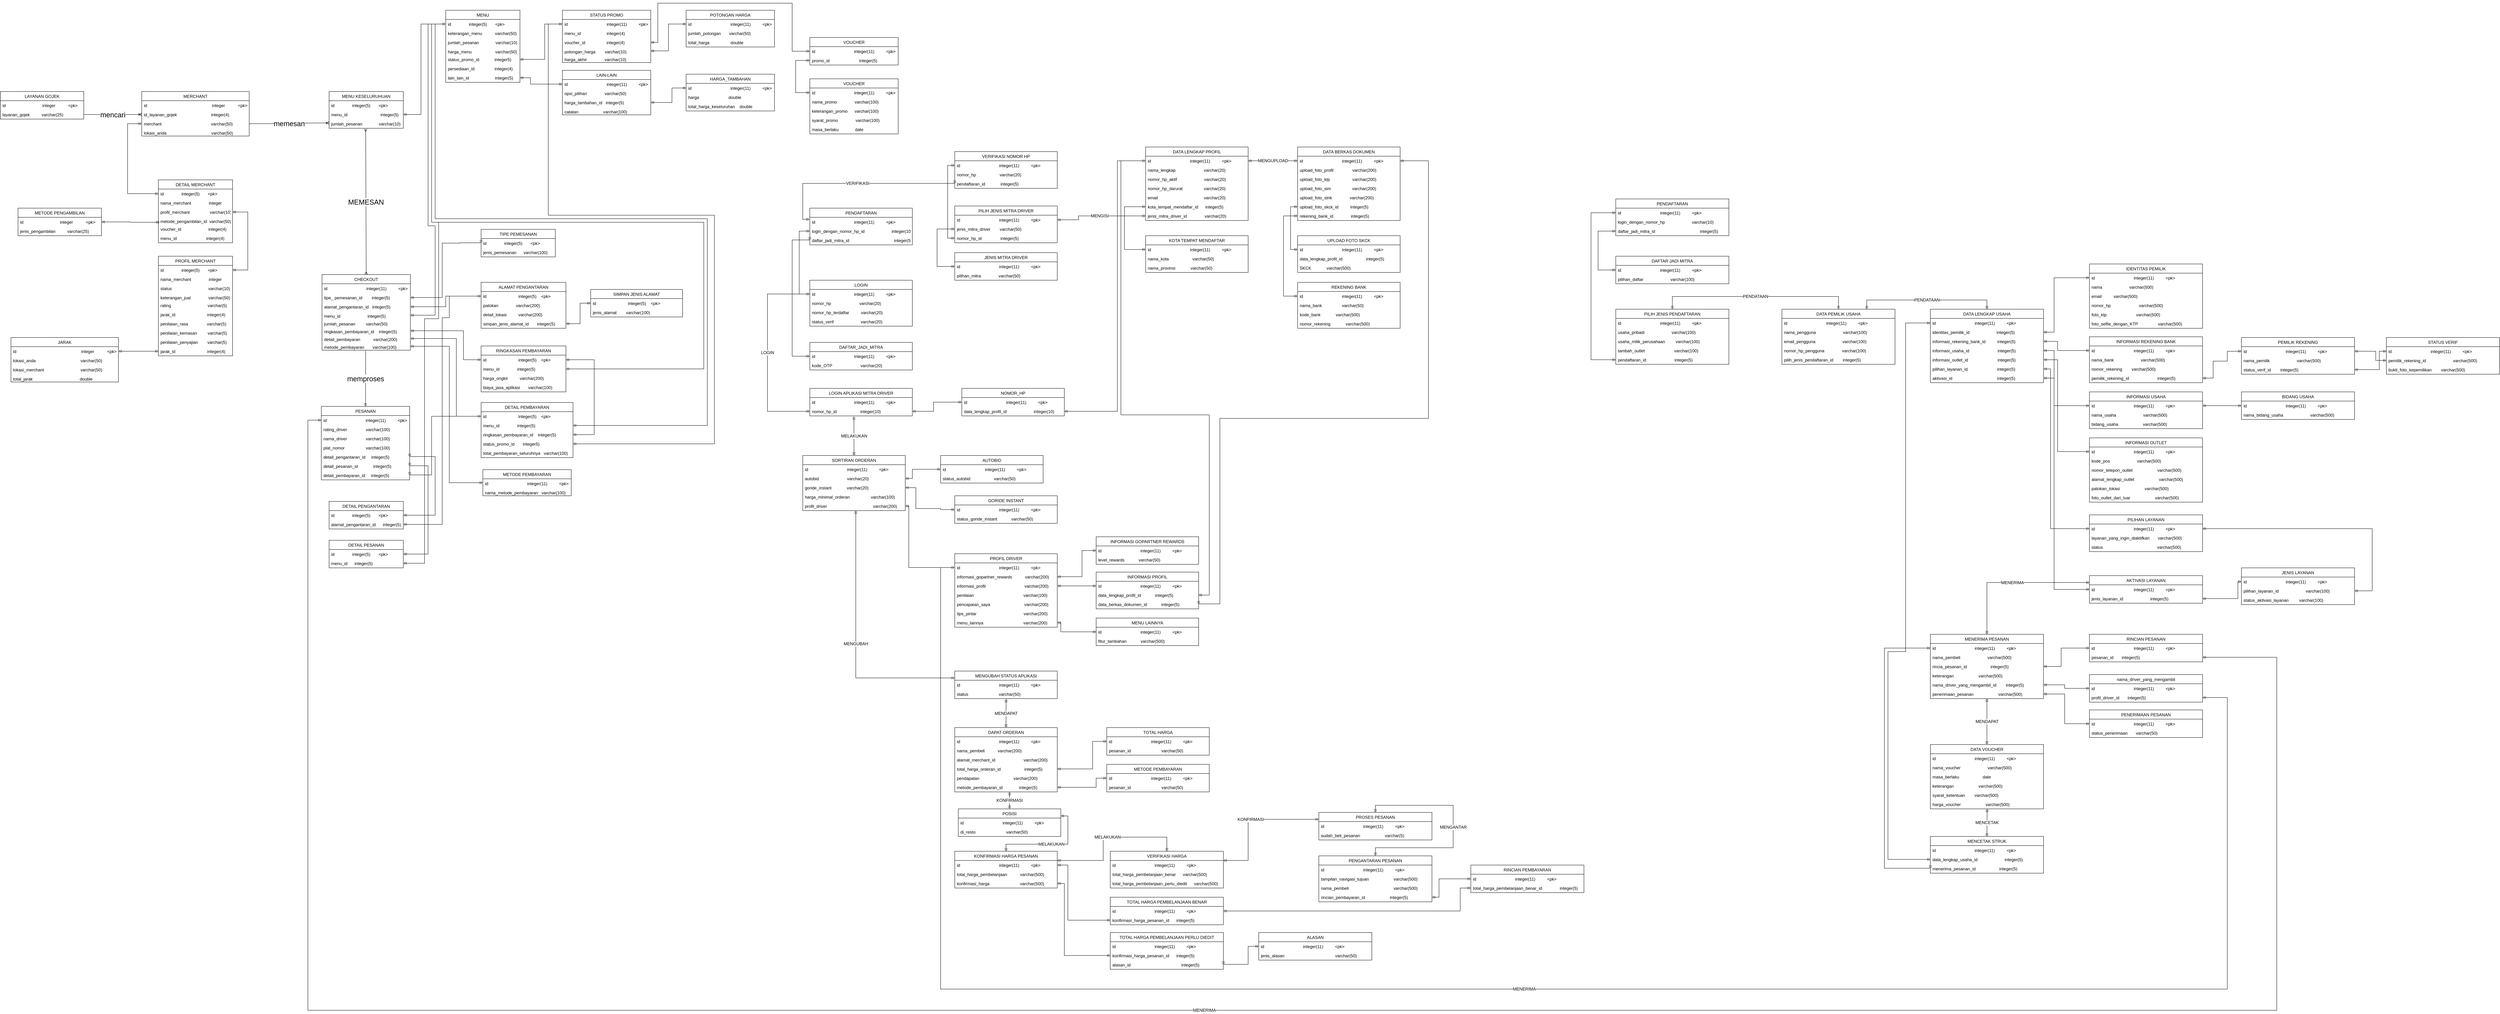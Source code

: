 <mxfile version="16.1.2" type="device"><diagram id="6-2tRvUCnTz8sK4bp5uG" name="Page-1"><mxGraphModel dx="1365" dy="837" grid="1" gridSize="10" guides="1" tooltips="1" connect="1" arrows="1" fold="1" page="1" pageScale="1" pageWidth="4681" pageHeight="3300" background="#ffffff" math="0" shadow="0"><root><mxCell id="0"/><mxCell id="1" parent="0"/><mxCell id="4XIjlJyWi19C7lG4S-GG-1" value="MERCHANT" style="swimlane;fontStyle=0;childLayout=stackLayout;horizontal=1;startSize=26;fillColor=none;horizontalStack=0;resizeParent=1;resizeParentMax=0;resizeLast=0;collapsible=1;marginBottom=0;" parent="1" vertex="1"><mxGeometry x="610" y="270" width="304" height="126" as="geometry"/></mxCell><mxCell id="4XIjlJyWi19C7lG4S-GG-2" value="id                                                       integer           &lt;pk&gt;" style="text;strokeColor=none;fillColor=none;align=left;verticalAlign=top;spacingLeft=4;spacingRight=4;overflow=hidden;rotatable=0;points=[[0,0.5],[1,0.5]];portConstraint=eastwest;" parent="4XIjlJyWi19C7lG4S-GG-1" vertex="1"><mxGeometry y="26" width="304" height="26" as="geometry"/></mxCell><mxCell id="4XIjlJyWi19C7lG4S-GG-3" value="id_layanan_gojek                             integer(4)" style="text;strokeColor=none;fillColor=none;align=left;verticalAlign=top;spacingLeft=4;spacingRight=4;overflow=hidden;rotatable=0;points=[[0,0.5],[1,0.5]];portConstraint=eastwest;" parent="4XIjlJyWi19C7lG4S-GG-1" vertex="1"><mxGeometry y="52" width="304" height="26" as="geometry"/></mxCell><mxCell id="4XIjlJyWi19C7lG4S-GG-4" value="merchant                                          varchar(50)" style="text;strokeColor=none;fillColor=none;align=left;verticalAlign=top;spacingLeft=4;spacingRight=4;overflow=hidden;rotatable=0;points=[[0,0.5],[1,0.5]];portConstraint=eastwest;" parent="4XIjlJyWi19C7lG4S-GG-1" vertex="1"><mxGeometry y="78" width="304" height="26" as="geometry"/></mxCell><mxCell id="4XIjlJyWi19C7lG4S-GG-5" value="lokasi_anda                                      varchar(50)" style="text;strokeColor=none;fillColor=none;align=left;verticalAlign=top;spacingLeft=4;spacingRight=4;overflow=hidden;rotatable=0;points=[[0,0.5],[1,0.5]];portConstraint=eastwest;" parent="4XIjlJyWi19C7lG4S-GG-1" vertex="1"><mxGeometry y="104" width="304" height="22" as="geometry"/></mxCell><mxCell id="4XIjlJyWi19C7lG4S-GG-9" value="MENU KESELURUHUAN" style="swimlane;fontStyle=0;childLayout=stackLayout;horizontal=1;startSize=26;fillColor=none;horizontalStack=0;resizeParent=1;resizeParentMax=0;resizeLast=0;collapsible=1;marginBottom=0;" parent="1" vertex="1"><mxGeometry x="1140" y="270" width="210" height="104" as="geometry"/></mxCell><mxCell id="4XIjlJyWi19C7lG4S-GG-10" value="id               integer(5)       &lt;pk&gt;" style="text;strokeColor=none;fillColor=none;align=left;verticalAlign=top;spacingLeft=4;spacingRight=4;overflow=hidden;rotatable=0;points=[[0,0.5],[1,0.5]];portConstraint=eastwest;" parent="4XIjlJyWi19C7lG4S-GG-9" vertex="1"><mxGeometry y="26" width="210" height="26" as="geometry"/></mxCell><mxCell id="4XIjlJyWi19C7lG4S-GG-11" value="menu_id                            integer(5)" style="text;strokeColor=none;fillColor=none;align=left;verticalAlign=top;spacingLeft=4;spacingRight=4;overflow=hidden;rotatable=0;points=[[0,0.5],[1,0.5]];portConstraint=eastwest;" parent="4XIjlJyWi19C7lG4S-GG-9" vertex="1"><mxGeometry y="52" width="210" height="26" as="geometry"/></mxCell><mxCell id="4XIjlJyWi19C7lG4S-GG-12" value="jumlah_pesanan              varchar(10)" style="text;strokeColor=none;fillColor=none;align=left;verticalAlign=top;spacingLeft=4;spacingRight=4;overflow=hidden;rotatable=0;points=[[0,0.5],[1,0.5]];portConstraint=eastwest;" parent="4XIjlJyWi19C7lG4S-GG-9" vertex="1"><mxGeometry y="78" width="210" height="26" as="geometry"/></mxCell><mxCell id="4XIjlJyWi19C7lG4S-GG-19" value="CHECKOUT" style="swimlane;fontStyle=0;childLayout=stackLayout;horizontal=1;startSize=26;fillColor=none;horizontalStack=0;resizeParent=1;resizeParentMax=0;resizeLast=0;collapsible=1;marginBottom=0;" parent="1" vertex="1"><mxGeometry x="1120" y="788" width="250" height="214" as="geometry"/></mxCell><mxCell id="4XIjlJyWi19C7lG4S-GG-20" value="id                                 integer(11)          &lt;pk&gt;" style="text;strokeColor=none;fillColor=none;align=left;verticalAlign=top;spacingLeft=4;spacingRight=4;overflow=hidden;rotatable=0;points=[[0,0.5],[1,0.5]];portConstraint=eastwest;" parent="4XIjlJyWi19C7lG4S-GG-19" vertex="1"><mxGeometry y="26" width="250" height="26" as="geometry"/></mxCell><mxCell id="4XIjlJyWi19C7lG4S-GG-21" value="tipe_ pemesanan_id        integer(5)" style="text;strokeColor=none;fillColor=none;align=left;verticalAlign=top;spacingLeft=4;spacingRight=4;overflow=hidden;rotatable=0;points=[[0,0.5],[1,0.5]];portConstraint=eastwest;" parent="4XIjlJyWi19C7lG4S-GG-19" vertex="1"><mxGeometry y="52" width="250" height="26" as="geometry"/></mxCell><mxCell id="4XIjlJyWi19C7lG4S-GG-22" value="alamat_pengantaran_id   integer(5)" style="text;strokeColor=none;fillColor=none;align=left;verticalAlign=top;spacingLeft=4;spacingRight=4;overflow=hidden;rotatable=0;points=[[0,0.5],[1,0.5]];portConstraint=eastwest;" parent="4XIjlJyWi19C7lG4S-GG-19" vertex="1"><mxGeometry y="78" width="250" height="26" as="geometry"/></mxCell><mxCell id="4XIjlJyWi19C7lG4S-GG-23" value="menu_id                       integer(5)" style="text;strokeColor=none;fillColor=none;align=left;verticalAlign=top;spacingLeft=4;spacingRight=4;overflow=hidden;rotatable=0;points=[[0,0.5],[1,0.5]];portConstraint=eastwest;" parent="4XIjlJyWi19C7lG4S-GG-19" vertex="1"><mxGeometry y="104" width="250" height="22" as="geometry"/></mxCell><mxCell id="4XIjlJyWi19C7lG4S-GG-109" value="jumlah_pesanan         varchar(50)" style="text;strokeColor=none;fillColor=none;align=left;verticalAlign=top;spacingLeft=4;spacingRight=4;overflow=hidden;rotatable=0;points=[[0,0.5],[1,0.5]];portConstraint=eastwest;" parent="4XIjlJyWi19C7lG4S-GG-19" vertex="1"><mxGeometry y="126" width="250" height="22" as="geometry"/></mxCell><mxCell id="4XIjlJyWi19C7lG4S-GG-110" value="ringkasan_pembayaran_id    integer(5)" style="text;strokeColor=none;fillColor=none;align=left;verticalAlign=top;spacingLeft=4;spacingRight=4;overflow=hidden;rotatable=0;points=[[0,0.5],[1,0.5]];portConstraint=eastwest;" parent="4XIjlJyWi19C7lG4S-GG-19" vertex="1"><mxGeometry y="148" width="250" height="22" as="geometry"/></mxCell><mxCell id="4XIjlJyWi19C7lG4S-GG-111" value="detail_pembayaran           varchar(200)" style="text;strokeColor=none;fillColor=none;align=left;verticalAlign=top;spacingLeft=4;spacingRight=4;overflow=hidden;rotatable=0;points=[[0,0.5],[1,0.5]];portConstraint=eastwest;" parent="4XIjlJyWi19C7lG4S-GG-19" vertex="1"><mxGeometry y="170" width="250" height="22" as="geometry"/></mxCell><mxCell id="4XIjlJyWi19C7lG4S-GG-112" value="metode_pembayaran       varchar(100)" style="text;strokeColor=none;fillColor=none;align=left;verticalAlign=top;spacingLeft=4;spacingRight=4;overflow=hidden;rotatable=0;points=[[0,0.5],[1,0.5]];portConstraint=eastwest;" parent="4XIjlJyWi19C7lG4S-GG-19" vertex="1"><mxGeometry y="192" width="250" height="22" as="geometry"/></mxCell><mxCell id="4XIjlJyWi19C7lG4S-GG-24" value="LAYANAN GOJEK" style="swimlane;fontStyle=0;childLayout=stackLayout;horizontal=1;startSize=26;fillColor=none;horizontalStack=0;resizeParent=1;resizeParentMax=0;resizeLast=0;collapsible=1;marginBottom=0;" parent="1" vertex="1"><mxGeometry x="210" y="270" width="236" height="78" as="geometry"/></mxCell><mxCell id="4XIjlJyWi19C7lG4S-GG-25" value="id                               integer           &lt;pk&gt;" style="text;strokeColor=none;fillColor=none;align=left;verticalAlign=top;spacingLeft=4;spacingRight=4;overflow=hidden;rotatable=0;points=[[0,0.5],[1,0.5]];portConstraint=eastwest;" parent="4XIjlJyWi19C7lG4S-GG-24" vertex="1"><mxGeometry y="26" width="236" height="26" as="geometry"/></mxCell><mxCell id="4XIjlJyWi19C7lG4S-GG-26" value="layanan_gojek          varchar(25)" style="text;strokeColor=none;fillColor=none;align=left;verticalAlign=top;spacingLeft=4;spacingRight=4;overflow=hidden;rotatable=0;points=[[0,0.5],[1,0.5]];portConstraint=eastwest;" parent="4XIjlJyWi19C7lG4S-GG-24" vertex="1"><mxGeometry y="52" width="236" height="26" as="geometry"/></mxCell><mxCell id="4XIjlJyWi19C7lG4S-GG-29" value="ALAMAT PENGANTARAN" style="swimlane;fontStyle=0;childLayout=stackLayout;horizontal=1;startSize=26;fillColor=none;horizontalStack=0;resizeParent=1;resizeParentMax=0;resizeLast=0;collapsible=1;marginBottom=0;" parent="1" vertex="1"><mxGeometry x="1570" y="810" width="240" height="130" as="geometry"/></mxCell><mxCell id="4XIjlJyWi19C7lG4S-GG-30" value="id                           integer(5)    &lt;pk&gt;" style="text;strokeColor=none;fillColor=none;align=left;verticalAlign=top;spacingLeft=4;spacingRight=4;overflow=hidden;rotatable=0;points=[[0,0.5],[1,0.5]];portConstraint=eastwest;" parent="4XIjlJyWi19C7lG4S-GG-29" vertex="1"><mxGeometry y="26" width="240" height="26" as="geometry"/></mxCell><mxCell id="4XIjlJyWi19C7lG4S-GG-31" value="patokan               varchar(200)" style="text;strokeColor=none;fillColor=none;align=left;verticalAlign=top;spacingLeft=4;spacingRight=4;overflow=hidden;rotatable=0;points=[[0,0.5],[1,0.5]];portConstraint=eastwest;" parent="4XIjlJyWi19C7lG4S-GG-29" vertex="1"><mxGeometry y="52" width="240" height="26" as="geometry"/></mxCell><mxCell id="4XIjlJyWi19C7lG4S-GG-32" value="detail_lokasi          varchar(200)" style="text;strokeColor=none;fillColor=none;align=left;verticalAlign=top;spacingLeft=4;spacingRight=4;overflow=hidden;rotatable=0;points=[[0,0.5],[1,0.5]];portConstraint=eastwest;" parent="4XIjlJyWi19C7lG4S-GG-29" vertex="1"><mxGeometry y="78" width="240" height="26" as="geometry"/></mxCell><mxCell id="4XIjlJyWi19C7lG4S-GG-33" value="simpan_jenis_alamat_id       integer(5)" style="text;strokeColor=none;fillColor=none;align=left;verticalAlign=top;spacingLeft=4;spacingRight=4;overflow=hidden;rotatable=0;points=[[0,0.5],[1,0.5]];portConstraint=eastwest;" parent="4XIjlJyWi19C7lG4S-GG-29" vertex="1"><mxGeometry y="104" width="240" height="26" as="geometry"/></mxCell><mxCell id="4XIjlJyWi19C7lG4S-GG-35" value="&lt;font style=&quot;font-size: 20px&quot;&gt;mencari&lt;/font&gt;" style="edgeStyle=orthogonalEdgeStyle;fontSize=12;html=1;endArrow=ERoneToMany;rounded=0;entryX=0;entryY=0.5;entryDx=0;entryDy=0;exitX=1;exitY=0.5;exitDx=0;exitDy=0;" parent="1" source="4XIjlJyWi19C7lG4S-GG-26" target="4XIjlJyWi19C7lG4S-GG-3" edge="1"><mxGeometry width="100" height="100" relative="1" as="geometry"><mxPoint x="530" y="590" as="sourcePoint"/><mxPoint x="630" y="490" as="targetPoint"/></mxGeometry></mxCell><mxCell id="4XIjlJyWi19C7lG4S-GG-36" value="&lt;font style=&quot;font-size: 20px&quot;&gt;memesan&lt;/font&gt;" style="edgeStyle=orthogonalEdgeStyle;fontSize=12;html=1;endArrow=ERoneToMany;rounded=0;entryX=0;entryY=0.5;entryDx=0;entryDy=0;exitX=1;exitY=0.5;exitDx=0;exitDy=0;" parent="1" source="4XIjlJyWi19C7lG4S-GG-4" edge="1"><mxGeometry width="100" height="100" relative="1" as="geometry"><mxPoint x="530" y="580" as="sourcePoint"/><mxPoint x="1140" y="359" as="targetPoint"/></mxGeometry></mxCell><mxCell id="4XIjlJyWi19C7lG4S-GG-39" value="DETAIL MERCHANT" style="swimlane;fontStyle=0;childLayout=stackLayout;horizontal=1;startSize=26;fillColor=none;horizontalStack=0;resizeParent=1;resizeParentMax=0;resizeLast=0;collapsible=1;marginBottom=0;" parent="1" vertex="1"><mxGeometry x="657" y="520" width="210" height="178" as="geometry"/></mxCell><mxCell id="4XIjlJyWi19C7lG4S-GG-40" value="id               integer(5)       &lt;pk&gt;" style="text;strokeColor=none;fillColor=none;align=left;verticalAlign=top;spacingLeft=4;spacingRight=4;overflow=hidden;rotatable=0;points=[[0,0.5],[1,0.5]];portConstraint=eastwest;" parent="4XIjlJyWi19C7lG4S-GG-39" vertex="1"><mxGeometry y="26" width="210" height="26" as="geometry"/></mxCell><mxCell id="4XIjlJyWi19C7lG4S-GG-41" value="nama_merchant               integer" style="text;strokeColor=none;fillColor=none;align=left;verticalAlign=top;spacingLeft=4;spacingRight=4;overflow=hidden;rotatable=0;points=[[0,0.5],[1,0.5]];portConstraint=eastwest;" parent="4XIjlJyWi19C7lG4S-GG-39" vertex="1"><mxGeometry y="52" width="210" height="26" as="geometry"/></mxCell><mxCell id="4XIjlJyWi19C7lG4S-GG-42" value="profil_merchant                 varchar(10)" style="text;strokeColor=none;fillColor=none;align=left;verticalAlign=top;spacingLeft=4;spacingRight=4;overflow=hidden;rotatable=0;points=[[0,0.5],[1,0.5]];portConstraint=eastwest;" parent="4XIjlJyWi19C7lG4S-GG-39" vertex="1"><mxGeometry y="78" width="210" height="26" as="geometry"/></mxCell><mxCell id="4XIjlJyWi19C7lG4S-GG-43" value="metode_pengambilan_id  varchar(50)" style="text;strokeColor=none;fillColor=none;align=left;verticalAlign=top;spacingLeft=4;spacingRight=4;overflow=hidden;rotatable=0;points=[[0,0.5],[1,0.5]];portConstraint=eastwest;" parent="4XIjlJyWi19C7lG4S-GG-39" vertex="1"><mxGeometry y="104" width="210" height="22" as="geometry"/></mxCell><mxCell id="4XIjlJyWi19C7lG4S-GG-44" value="voucher_id                       integer(4)" style="text;strokeColor=none;fillColor=none;align=left;verticalAlign=top;spacingLeft=4;spacingRight=4;overflow=hidden;rotatable=0;points=[[0,0.5],[1,0.5]];portConstraint=eastwest;" parent="4XIjlJyWi19C7lG4S-GG-39" vertex="1"><mxGeometry y="126" width="210" height="26" as="geometry"/></mxCell><mxCell id="4XIjlJyWi19C7lG4S-GG-45" value="menu_id                         integer(4)" style="text;strokeColor=none;fillColor=none;align=left;verticalAlign=top;spacingLeft=4;spacingRight=4;overflow=hidden;rotatable=0;points=[[0,0.5],[1,0.5]];portConstraint=eastwest;" parent="4XIjlJyWi19C7lG4S-GG-39" vertex="1"><mxGeometry y="152" width="210" height="26" as="geometry"/></mxCell><mxCell id="4XIjlJyWi19C7lG4S-GG-49" value="PROFIL MERCHANT" style="swimlane;fontStyle=0;childLayout=stackLayout;horizontal=1;startSize=26;fillColor=none;horizontalStack=0;resizeParent=1;resizeParentMax=0;resizeLast=0;collapsible=1;marginBottom=0;" parent="1" vertex="1"><mxGeometry x="657" y="736" width="210" height="282" as="geometry"/></mxCell><mxCell id="4XIjlJyWi19C7lG4S-GG-50" value="id               integer(5)       &lt;pk&gt;" style="text;strokeColor=none;fillColor=none;align=left;verticalAlign=top;spacingLeft=4;spacingRight=4;overflow=hidden;rotatable=0;points=[[0,0.5],[1,0.5]];portConstraint=eastwest;" parent="4XIjlJyWi19C7lG4S-GG-49" vertex="1"><mxGeometry y="26" width="210" height="26" as="geometry"/></mxCell><mxCell id="4XIjlJyWi19C7lG4S-GG-51" value="nama_merchant               integer" style="text;strokeColor=none;fillColor=none;align=left;verticalAlign=top;spacingLeft=4;spacingRight=4;overflow=hidden;rotatable=0;points=[[0,0.5],[1,0.5]];portConstraint=eastwest;" parent="4XIjlJyWi19C7lG4S-GG-49" vertex="1"><mxGeometry y="52" width="210" height="26" as="geometry"/></mxCell><mxCell id="4XIjlJyWi19C7lG4S-GG-52" value="status                               varchar(10)" style="text;strokeColor=none;fillColor=none;align=left;verticalAlign=top;spacingLeft=4;spacingRight=4;overflow=hidden;rotatable=0;points=[[0,0.5],[1,0.5]];portConstraint=eastwest;" parent="4XIjlJyWi19C7lG4S-GG-49" vertex="1"><mxGeometry y="78" width="210" height="26" as="geometry"/></mxCell><mxCell id="4XIjlJyWi19C7lG4S-GG-53" value="keterangan_jual               varchar(50)" style="text;strokeColor=none;fillColor=none;align=left;verticalAlign=top;spacingLeft=4;spacingRight=4;overflow=hidden;rotatable=0;points=[[0,0.5],[1,0.5]];portConstraint=eastwest;" parent="4XIjlJyWi19C7lG4S-GG-49" vertex="1"><mxGeometry y="104" width="210" height="22" as="geometry"/></mxCell><mxCell id="4XIjlJyWi19C7lG4S-GG-54" value="rating                               varchar(5)" style="text;strokeColor=none;fillColor=none;align=left;verticalAlign=top;spacingLeft=4;spacingRight=4;overflow=hidden;rotatable=0;points=[[0,0.5],[1,0.5]];portConstraint=eastwest;" parent="4XIjlJyWi19C7lG4S-GG-49" vertex="1"><mxGeometry y="126" width="210" height="26" as="geometry"/></mxCell><mxCell id="4XIjlJyWi19C7lG4S-GG-55" value="jarak_id                           integer(4)" style="text;strokeColor=none;fillColor=none;align=left;verticalAlign=top;spacingLeft=4;spacingRight=4;overflow=hidden;rotatable=0;points=[[0,0.5],[1,0.5]];portConstraint=eastwest;" parent="4XIjlJyWi19C7lG4S-GG-49" vertex="1"><mxGeometry y="152" width="210" height="26" as="geometry"/></mxCell><mxCell id="4XIjlJyWi19C7lG4S-GG-56" value="penilaian_rasa                varchar(5)" style="text;strokeColor=none;fillColor=none;align=left;verticalAlign=top;spacingLeft=4;spacingRight=4;overflow=hidden;rotatable=0;points=[[0,0.5],[1,0.5]];portConstraint=eastwest;" parent="4XIjlJyWi19C7lG4S-GG-49" vertex="1"><mxGeometry y="178" width="210" height="26" as="geometry"/></mxCell><mxCell id="4XIjlJyWi19C7lG4S-GG-57" value="penilaian_kemasan         varchar(5)" style="text;strokeColor=none;fillColor=none;align=left;verticalAlign=top;spacingLeft=4;spacingRight=4;overflow=hidden;rotatable=0;points=[[0,0.5],[1,0.5]];portConstraint=eastwest;" parent="4XIjlJyWi19C7lG4S-GG-49" vertex="1"><mxGeometry y="204" width="210" height="26" as="geometry"/></mxCell><mxCell id="4XIjlJyWi19C7lG4S-GG-58" value="penilaian_penyajian        varchar(5)" style="text;strokeColor=none;fillColor=none;align=left;verticalAlign=top;spacingLeft=4;spacingRight=4;overflow=hidden;rotatable=0;points=[[0,0.5],[1,0.5]];portConstraint=eastwest;" parent="4XIjlJyWi19C7lG4S-GG-49" vertex="1"><mxGeometry y="230" width="210" height="26" as="geometry"/></mxCell><mxCell id="4XIjlJyWi19C7lG4S-GG-59" value="jarak_id                           integer(4)" style="text;strokeColor=none;fillColor=none;align=left;verticalAlign=top;spacingLeft=4;spacingRight=4;overflow=hidden;rotatable=0;points=[[0,0.5],[1,0.5]];portConstraint=eastwest;" parent="4XIjlJyWi19C7lG4S-GG-49" vertex="1"><mxGeometry y="256" width="210" height="26" as="geometry"/></mxCell><mxCell id="4XIjlJyWi19C7lG4S-GG-60" value="METODE PENGAMBILAN" style="swimlane;fontStyle=0;childLayout=stackLayout;horizontal=1;startSize=26;fillColor=none;horizontalStack=0;resizeParent=1;resizeParentMax=0;resizeLast=0;collapsible=1;marginBottom=0;" parent="1" vertex="1"><mxGeometry x="260" y="600" width="236" height="78" as="geometry"/></mxCell><mxCell id="4XIjlJyWi19C7lG4S-GG-61" value="id                               integer           &lt;pk&gt;" style="text;strokeColor=none;fillColor=none;align=left;verticalAlign=top;spacingLeft=4;spacingRight=4;overflow=hidden;rotatable=0;points=[[0,0.5],[1,0.5]];portConstraint=eastwest;" parent="4XIjlJyWi19C7lG4S-GG-60" vertex="1"><mxGeometry y="26" width="236" height="26" as="geometry"/></mxCell><mxCell id="4XIjlJyWi19C7lG4S-GG-62" value="jenis_pengambilan          varchar(25)" style="text;strokeColor=none;fillColor=none;align=left;verticalAlign=top;spacingLeft=4;spacingRight=4;overflow=hidden;rotatable=0;points=[[0,0.5],[1,0.5]];portConstraint=eastwest;" parent="4XIjlJyWi19C7lG4S-GG-60" vertex="1"><mxGeometry y="52" width="236" height="26" as="geometry"/></mxCell><mxCell id="4XIjlJyWi19C7lG4S-GG-63" value="JARAK" style="swimlane;fontStyle=0;childLayout=stackLayout;horizontal=1;startSize=26;fillColor=none;horizontalStack=0;resizeParent=1;resizeParentMax=0;resizeLast=0;collapsible=1;marginBottom=0;" parent="1" vertex="1"><mxGeometry x="240" y="966" width="304" height="126" as="geometry"/></mxCell><mxCell id="4XIjlJyWi19C7lG4S-GG-64" value="id                                                       integer           &lt;pk&gt;" style="text;strokeColor=none;fillColor=none;align=left;verticalAlign=top;spacingLeft=4;spacingRight=4;overflow=hidden;rotatable=0;points=[[0,0.5],[1,0.5]];portConstraint=eastwest;" parent="4XIjlJyWi19C7lG4S-GG-63" vertex="1"><mxGeometry y="26" width="304" height="26" as="geometry"/></mxCell><mxCell id="4XIjlJyWi19C7lG4S-GG-65" value="lokasi_anda                                      varchar(50)" style="text;strokeColor=none;fillColor=none;align=left;verticalAlign=top;spacingLeft=4;spacingRight=4;overflow=hidden;rotatable=0;points=[[0,0.5],[1,0.5]];portConstraint=eastwest;" parent="4XIjlJyWi19C7lG4S-GG-63" vertex="1"><mxGeometry y="52" width="304" height="26" as="geometry"/></mxCell><mxCell id="4XIjlJyWi19C7lG4S-GG-66" value="lokasi_merchant                               varchar(50)" style="text;strokeColor=none;fillColor=none;align=left;verticalAlign=top;spacingLeft=4;spacingRight=4;overflow=hidden;rotatable=0;points=[[0,0.5],[1,0.5]];portConstraint=eastwest;" parent="4XIjlJyWi19C7lG4S-GG-63" vertex="1"><mxGeometry y="78" width="304" height="26" as="geometry"/></mxCell><mxCell id="4XIjlJyWi19C7lG4S-GG-67" value="total_jarak                                        double" style="text;strokeColor=none;fillColor=none;align=left;verticalAlign=top;spacingLeft=4;spacingRight=4;overflow=hidden;rotatable=0;points=[[0,0.5],[1,0.5]];portConstraint=eastwest;" parent="4XIjlJyWi19C7lG4S-GG-63" vertex="1"><mxGeometry y="104" width="304" height="22" as="geometry"/></mxCell><mxCell id="4XIjlJyWi19C7lG4S-GG-68" value="" style="edgeStyle=orthogonalEdgeStyle;fontSize=12;html=1;endArrow=ERmandOne;startArrow=ERmandOne;rounded=0;exitX=1;exitY=0.5;exitDx=0;exitDy=0;entryX=0.014;entryY=-0.231;entryDx=0;entryDy=0;entryPerimeter=0;" parent="1" source="4XIjlJyWi19C7lG4S-GG-61" target="4XIjlJyWi19C7lG4S-GG-44" edge="1"><mxGeometry width="100" height="100" relative="1" as="geometry"><mxPoint x="890" y="530" as="sourcePoint"/><mxPoint x="990" y="430" as="targetPoint"/></mxGeometry></mxCell><mxCell id="4XIjlJyWi19C7lG4S-GG-69" value="" style="edgeStyle=orthogonalEdgeStyle;fontSize=12;html=1;endArrow=ERmandOne;startArrow=ERmandOne;rounded=0;exitX=1;exitY=0.5;exitDx=0;exitDy=0;entryX=0;entryY=0.5;entryDx=0;entryDy=0;" parent="1" source="4XIjlJyWi19C7lG4S-GG-64" target="4XIjlJyWi19C7lG4S-GG-59" edge="1"><mxGeometry width="100" height="100" relative="1" as="geometry"><mxPoint x="527" y="725.0" as="sourcePoint"/><mxPoint x="669.94" y="649.994" as="targetPoint"/></mxGeometry></mxCell><mxCell id="4XIjlJyWi19C7lG4S-GG-70" value="" style="edgeStyle=orthogonalEdgeStyle;fontSize=12;html=1;endArrow=ERmandOne;startArrow=ERmandOne;rounded=0;exitX=1;exitY=0.5;exitDx=0;exitDy=0;entryX=1;entryY=0.5;entryDx=0;entryDy=0;" parent="1" source="4XIjlJyWi19C7lG4S-GG-50" target="4XIjlJyWi19C7lG4S-GG-42" edge="1"><mxGeometry width="100" height="100" relative="1" as="geometry"><mxPoint x="560" y="879" as="sourcePoint"/><mxPoint x="667" y="1015" as="targetPoint"/><Array as="points"><mxPoint x="910" y="775"/><mxPoint x="910" y="611"/></Array></mxGeometry></mxCell><mxCell id="4XIjlJyWi19C7lG4S-GG-71" value="" style="edgeStyle=orthogonalEdgeStyle;fontSize=12;html=1;endArrow=ERmandOne;startArrow=ERmandOne;rounded=0;exitX=0;exitY=0.5;exitDx=0;exitDy=0;entryX=0;entryY=0.5;entryDx=0;entryDy=0;" parent="1" source="4XIjlJyWi19C7lG4S-GG-4" target="4XIjlJyWi19C7lG4S-GG-40" edge="1"><mxGeometry width="100" height="100" relative="1" as="geometry"><mxPoint x="527" y="725.0" as="sourcePoint"/><mxPoint x="669.94" y="649.994" as="targetPoint"/><Array as="points"><mxPoint x="570" y="361"/><mxPoint x="570" y="559"/></Array></mxGeometry></mxCell><mxCell id="4XIjlJyWi19C7lG4S-GG-72" value="MENU" style="swimlane;fontStyle=0;childLayout=stackLayout;horizontal=1;startSize=26;fillColor=none;horizontalStack=0;resizeParent=1;resizeParentMax=0;resizeLast=0;collapsible=1;marginBottom=0;" parent="1" vertex="1"><mxGeometry x="1470" y="40" width="210" height="204" as="geometry"/></mxCell><mxCell id="4XIjlJyWi19C7lG4S-GG-73" value="id               integer(5)       &lt;pk&gt;" style="text;strokeColor=none;fillColor=none;align=left;verticalAlign=top;spacingLeft=4;spacingRight=4;overflow=hidden;rotatable=0;points=[[0,0.5],[1,0.5]];portConstraint=eastwest;" parent="4XIjlJyWi19C7lG4S-GG-72" vertex="1"><mxGeometry y="26" width="210" height="26" as="geometry"/></mxCell><mxCell id="4XIjlJyWi19C7lG4S-GG-74" value="keterangan_menu           varchar(50)" style="text;strokeColor=none;fillColor=none;align=left;verticalAlign=top;spacingLeft=4;spacingRight=4;overflow=hidden;rotatable=0;points=[[0,0.5],[1,0.5]];portConstraint=eastwest;" parent="4XIjlJyWi19C7lG4S-GG-72" vertex="1"><mxGeometry y="52" width="210" height="26" as="geometry"/></mxCell><mxCell id="4XIjlJyWi19C7lG4S-GG-75" value="jumlah_pesanan              varchar(10)" style="text;strokeColor=none;fillColor=none;align=left;verticalAlign=top;spacingLeft=4;spacingRight=4;overflow=hidden;rotatable=0;points=[[0,0.5],[1,0.5]];portConstraint=eastwest;" parent="4XIjlJyWi19C7lG4S-GG-72" vertex="1"><mxGeometry y="78" width="210" height="26" as="geometry"/></mxCell><mxCell id="4XIjlJyWi19C7lG4S-GG-76" value="harga_menu                    varchar(50)" style="text;strokeColor=none;fillColor=none;align=left;verticalAlign=top;spacingLeft=4;spacingRight=4;overflow=hidden;rotatable=0;points=[[0,0.5],[1,0.5]];portConstraint=eastwest;" parent="4XIjlJyWi19C7lG4S-GG-72" vertex="1"><mxGeometry y="104" width="210" height="22" as="geometry"/></mxCell><mxCell id="4XIjlJyWi19C7lG4S-GG-77" value="status_promo_id             integer5)" style="text;strokeColor=none;fillColor=none;align=left;verticalAlign=top;spacingLeft=4;spacingRight=4;overflow=hidden;rotatable=0;points=[[0,0.5],[1,0.5]];portConstraint=eastwest;" parent="4XIjlJyWi19C7lG4S-GG-72" vertex="1"><mxGeometry y="126" width="210" height="26" as="geometry"/></mxCell><mxCell id="4XIjlJyWi19C7lG4S-GG-78" value="persediaan_id                 integer(4)" style="text;strokeColor=none;fillColor=none;align=left;verticalAlign=top;spacingLeft=4;spacingRight=4;overflow=hidden;rotatable=0;points=[[0,0.5],[1,0.5]];portConstraint=eastwest;" parent="4XIjlJyWi19C7lG4S-GG-72" vertex="1"><mxGeometry y="152" width="210" height="26" as="geometry"/></mxCell><mxCell id="4XIjlJyWi19C7lG4S-GG-79" value="lain_lain_id                      integer(5)" style="text;strokeColor=none;fillColor=none;align=left;verticalAlign=top;spacingLeft=4;spacingRight=4;overflow=hidden;rotatable=0;points=[[0,0.5],[1,0.5]];portConstraint=eastwest;" parent="4XIjlJyWi19C7lG4S-GG-72" vertex="1"><mxGeometry y="178" width="210" height="26" as="geometry"/></mxCell><mxCell id="4XIjlJyWi19C7lG4S-GG-83" value="STATUS PROMO" style="swimlane;fontStyle=0;childLayout=stackLayout;horizontal=1;startSize=26;fillColor=none;horizontalStack=0;resizeParent=1;resizeParentMax=0;resizeLast=0;collapsible=1;marginBottom=0;" parent="1" vertex="1"><mxGeometry x="1800" y="40" width="250" height="148" as="geometry"/></mxCell><mxCell id="4XIjlJyWi19C7lG4S-GG-84" value="id                                 integer(11)          &lt;pk&gt;" style="text;strokeColor=none;fillColor=none;align=left;verticalAlign=top;spacingLeft=4;spacingRight=4;overflow=hidden;rotatable=0;points=[[0,0.5],[1,0.5]];portConstraint=eastwest;" parent="4XIjlJyWi19C7lG4S-GG-83" vertex="1"><mxGeometry y="26" width="250" height="26" as="geometry"/></mxCell><mxCell id="4XIjlJyWi19C7lG4S-GG-85" value="menu_id                      integer(4)" style="text;strokeColor=none;fillColor=none;align=left;verticalAlign=top;spacingLeft=4;spacingRight=4;overflow=hidden;rotatable=0;points=[[0,0.5],[1,0.5]];portConstraint=eastwest;" parent="4XIjlJyWi19C7lG4S-GG-83" vertex="1"><mxGeometry y="52" width="250" height="26" as="geometry"/></mxCell><mxCell id="4XIjlJyWi19C7lG4S-GG-86" value="voucher_id                  integer(4)" style="text;strokeColor=none;fillColor=none;align=left;verticalAlign=top;spacingLeft=4;spacingRight=4;overflow=hidden;rotatable=0;points=[[0,0.5],[1,0.5]];portConstraint=eastwest;" parent="4XIjlJyWi19C7lG4S-GG-83" vertex="1"><mxGeometry y="78" width="250" height="26" as="geometry"/></mxCell><mxCell id="4XIjlJyWi19C7lG4S-GG-87" value="potongan_harga        varchar(10)" style="text;strokeColor=none;fillColor=none;align=left;verticalAlign=top;spacingLeft=4;spacingRight=4;overflow=hidden;rotatable=0;points=[[0,0.5],[1,0.5]];portConstraint=eastwest;" parent="4XIjlJyWi19C7lG4S-GG-83" vertex="1"><mxGeometry y="104" width="250" height="22" as="geometry"/></mxCell><mxCell id="4XIjlJyWi19C7lG4S-GG-88" value="harga_akhir               varchar(10)" style="text;strokeColor=none;fillColor=none;align=left;verticalAlign=top;spacingLeft=4;spacingRight=4;overflow=hidden;rotatable=0;points=[[0,0.5],[1,0.5]];portConstraint=eastwest;" parent="4XIjlJyWi19C7lG4S-GG-83" vertex="1"><mxGeometry y="126" width="250" height="22" as="geometry"/></mxCell><mxCell id="4XIjlJyWi19C7lG4S-GG-89" value="" style="edgeStyle=orthogonalEdgeStyle;fontSize=12;html=1;endArrow=ERmandOne;startArrow=ERmandOne;rounded=0;exitX=1;exitY=0.5;exitDx=0;exitDy=0;entryX=0;entryY=0.5;entryDx=0;entryDy=0;" parent="1" source="4XIjlJyWi19C7lG4S-GG-11" target="4XIjlJyWi19C7lG4S-GG-73" edge="1"><mxGeometry width="100" height="100" relative="1" as="geometry"><mxPoint x="1690" y="290" as="sourcePoint"/><mxPoint x="1737" y="488.0" as="targetPoint"/><Array as="points"><mxPoint x="1400" y="335"/><mxPoint x="1400" y="79"/></Array></mxGeometry></mxCell><mxCell id="4XIjlJyWi19C7lG4S-GG-90" value="" style="edgeStyle=orthogonalEdgeStyle;fontSize=12;html=1;endArrow=ERmandOne;startArrow=ERmandOne;rounded=0;exitX=1;exitY=0.5;exitDx=0;exitDy=0;entryX=0;entryY=0.5;entryDx=0;entryDy=0;" parent="1" source="4XIjlJyWi19C7lG4S-GG-77" target="4XIjlJyWi19C7lG4S-GG-84" edge="1"><mxGeometry width="100" height="100" relative="1" as="geometry"><mxPoint x="1360" y="345.0" as="sourcePoint"/><mxPoint x="1480" y="89" as="targetPoint"/><Array as="points"><mxPoint x="1750" y="179"/><mxPoint x="1750" y="79"/></Array></mxGeometry></mxCell><mxCell id="4XIjlJyWi19C7lG4S-GG-91" value="LAIN-LAIN" style="swimlane;fontStyle=0;childLayout=stackLayout;horizontal=1;startSize=26;fillColor=none;horizontalStack=0;resizeParent=1;resizeParentMax=0;resizeLast=0;collapsible=1;marginBottom=0;" parent="1" vertex="1"><mxGeometry x="1800" y="210" width="250" height="126" as="geometry"/></mxCell><mxCell id="4XIjlJyWi19C7lG4S-GG-92" value="id                                 integer(11)          &lt;pk&gt;" style="text;strokeColor=none;fillColor=none;align=left;verticalAlign=top;spacingLeft=4;spacingRight=4;overflow=hidden;rotatable=0;points=[[0,0.5],[1,0.5]];portConstraint=eastwest;" parent="4XIjlJyWi19C7lG4S-GG-91" vertex="1"><mxGeometry y="26" width="250" height="26" as="geometry"/></mxCell><mxCell id="4XIjlJyWi19C7lG4S-GG-93" value="opsi_pilihan               varchar(50)" style="text;strokeColor=none;fillColor=none;align=left;verticalAlign=top;spacingLeft=4;spacingRight=4;overflow=hidden;rotatable=0;points=[[0,0.5],[1,0.5]];portConstraint=eastwest;" parent="4XIjlJyWi19C7lG4S-GG-91" vertex="1"><mxGeometry y="52" width="250" height="26" as="geometry"/></mxCell><mxCell id="4XIjlJyWi19C7lG4S-GG-94" value="harga_tambahan_id   integer(5)" style="text;strokeColor=none;fillColor=none;align=left;verticalAlign=top;spacingLeft=4;spacingRight=4;overflow=hidden;rotatable=0;points=[[0,0.5],[1,0.5]];portConstraint=eastwest;" parent="4XIjlJyWi19C7lG4S-GG-91" vertex="1"><mxGeometry y="78" width="250" height="26" as="geometry"/></mxCell><mxCell id="4XIjlJyWi19C7lG4S-GG-95" value="catatan                     varchar(100)" style="text;strokeColor=none;fillColor=none;align=left;verticalAlign=top;spacingLeft=4;spacingRight=4;overflow=hidden;rotatable=0;points=[[0,0.5],[1,0.5]];portConstraint=eastwest;" parent="4XIjlJyWi19C7lG4S-GG-91" vertex="1"><mxGeometry y="104" width="250" height="22" as="geometry"/></mxCell><mxCell id="4XIjlJyWi19C7lG4S-GG-97" value="" style="edgeStyle=orthogonalEdgeStyle;fontSize=12;html=1;endArrow=ERmandOne;startArrow=ERmandOne;rounded=0;exitX=1;exitY=0.5;exitDx=0;exitDy=0;entryX=0;entryY=0.5;entryDx=0;entryDy=0;" parent="1" source="4XIjlJyWi19C7lG4S-GG-79" target="4XIjlJyWi19C7lG4S-GG-92" edge="1"><mxGeometry width="100" height="100" relative="1" as="geometry"><mxPoint x="1640" y="370" as="sourcePoint"/><mxPoint x="1740" y="310" as="targetPoint"/><Array as="points"><mxPoint x="1710" y="231"/><mxPoint x="1710" y="249"/></Array></mxGeometry></mxCell><mxCell id="4XIjlJyWi19C7lG4S-GG-98" value="POTONGAN HARGA" style="swimlane;fontStyle=0;childLayout=stackLayout;horizontal=1;startSize=26;fillColor=none;horizontalStack=0;resizeParent=1;resizeParentMax=0;resizeLast=0;collapsible=1;marginBottom=0;" parent="1" vertex="1"><mxGeometry x="2150" y="40" width="250" height="104" as="geometry"/></mxCell><mxCell id="4XIjlJyWi19C7lG4S-GG-99" value="id                                 integer(11)          &lt;pk&gt;" style="text;strokeColor=none;fillColor=none;align=left;verticalAlign=top;spacingLeft=4;spacingRight=4;overflow=hidden;rotatable=0;points=[[0,0.5],[1,0.5]];portConstraint=eastwest;" parent="4XIjlJyWi19C7lG4S-GG-98" vertex="1"><mxGeometry y="26" width="250" height="26" as="geometry"/></mxCell><mxCell id="4XIjlJyWi19C7lG4S-GG-100" value="jumlah_potongan       varchar(50)" style="text;strokeColor=none;fillColor=none;align=left;verticalAlign=top;spacingLeft=4;spacingRight=4;overflow=hidden;rotatable=0;points=[[0,0.5],[1,0.5]];portConstraint=eastwest;" parent="4XIjlJyWi19C7lG4S-GG-98" vertex="1"><mxGeometry y="52" width="250" height="26" as="geometry"/></mxCell><mxCell id="4XIjlJyWi19C7lG4S-GG-101" value="total_harga                  double" style="text;strokeColor=none;fillColor=none;align=left;verticalAlign=top;spacingLeft=4;spacingRight=4;overflow=hidden;rotatable=0;points=[[0,0.5],[1,0.5]];portConstraint=eastwest;" parent="4XIjlJyWi19C7lG4S-GG-98" vertex="1"><mxGeometry y="78" width="250" height="26" as="geometry"/></mxCell><mxCell id="4XIjlJyWi19C7lG4S-GG-103" value="" style="edgeStyle=orthogonalEdgeStyle;fontSize=12;html=1;endArrow=ERmandOne;startArrow=ERmandOne;rounded=0;exitX=1;exitY=0.5;exitDx=0;exitDy=0;entryX=0;entryY=0.5;entryDx=0;entryDy=0;" parent="1" source="4XIjlJyWi19C7lG4S-GG-87" target="4XIjlJyWi19C7lG4S-GG-99" edge="1"><mxGeometry width="100" height="100" relative="1" as="geometry"><mxPoint x="1690" y="189" as="sourcePoint"/><mxPoint x="1810" y="89" as="targetPoint"/><Array as="points"><mxPoint x="2100" y="155"/><mxPoint x="2100" y="79"/></Array></mxGeometry></mxCell><mxCell id="4XIjlJyWi19C7lG4S-GG-104" value="HARGA_TAMBAHAN" style="swimlane;fontStyle=0;childLayout=stackLayout;horizontal=1;startSize=26;fillColor=none;horizontalStack=0;resizeParent=1;resizeParentMax=0;resizeLast=0;collapsible=1;marginBottom=0;" parent="1" vertex="1"><mxGeometry x="2150" y="221" width="250" height="104" as="geometry"/></mxCell><mxCell id="4XIjlJyWi19C7lG4S-GG-105" value="id                                 integer(11)          &lt;pk&gt;" style="text;strokeColor=none;fillColor=none;align=left;verticalAlign=top;spacingLeft=4;spacingRight=4;overflow=hidden;rotatable=0;points=[[0,0.5],[1,0.5]];portConstraint=eastwest;" parent="4XIjlJyWi19C7lG4S-GG-104" vertex="1"><mxGeometry y="26" width="250" height="26" as="geometry"/></mxCell><mxCell id="4XIjlJyWi19C7lG4S-GG-106" value="harga                         double" style="text;strokeColor=none;fillColor=none;align=left;verticalAlign=top;spacingLeft=4;spacingRight=4;overflow=hidden;rotatable=0;points=[[0,0.5],[1,0.5]];portConstraint=eastwest;" parent="4XIjlJyWi19C7lG4S-GG-104" vertex="1"><mxGeometry y="52" width="250" height="26" as="geometry"/></mxCell><mxCell id="4XIjlJyWi19C7lG4S-GG-107" value="total_harga_keseluruhan    double" style="text;strokeColor=none;fillColor=none;align=left;verticalAlign=top;spacingLeft=4;spacingRight=4;overflow=hidden;rotatable=0;points=[[0,0.5],[1,0.5]];portConstraint=eastwest;" parent="4XIjlJyWi19C7lG4S-GG-104" vertex="1"><mxGeometry y="78" width="250" height="26" as="geometry"/></mxCell><mxCell id="4XIjlJyWi19C7lG4S-GG-108" value="" style="edgeStyle=orthogonalEdgeStyle;fontSize=12;html=1;endArrow=ERmandOne;startArrow=ERmandOne;rounded=0;exitX=1;exitY=0.5;exitDx=0;exitDy=0;entryX=0;entryY=0.5;entryDx=0;entryDy=0;" parent="1" source="4XIjlJyWi19C7lG4S-GG-94" target="4XIjlJyWi19C7lG4S-GG-105" edge="1"><mxGeometry width="100" height="100" relative="1" as="geometry"><mxPoint x="2060" y="165" as="sourcePoint"/><mxPoint x="2160" y="89" as="targetPoint"/><Array as="points"><mxPoint x="2110" y="301"/><mxPoint x="2110" y="260"/></Array></mxGeometry></mxCell><mxCell id="4XIjlJyWi19C7lG4S-GG-113" value="TIPE PEMESANAN" style="swimlane;fontStyle=0;childLayout=stackLayout;horizontal=1;startSize=26;fillColor=none;horizontalStack=0;resizeParent=1;resizeParentMax=0;resizeLast=0;collapsible=1;marginBottom=0;" parent="1" vertex="1"><mxGeometry x="1570" y="660" width="210" height="78" as="geometry"/></mxCell><mxCell id="4XIjlJyWi19C7lG4S-GG-114" value="id               integer(5)       &lt;pk&gt;" style="text;strokeColor=none;fillColor=none;align=left;verticalAlign=top;spacingLeft=4;spacingRight=4;overflow=hidden;rotatable=0;points=[[0,0.5],[1,0.5]];portConstraint=eastwest;" parent="4XIjlJyWi19C7lG4S-GG-113" vertex="1"><mxGeometry y="26" width="210" height="26" as="geometry"/></mxCell><mxCell id="4XIjlJyWi19C7lG4S-GG-115" value="jenis_pemesanan      varchar(100)" style="text;strokeColor=none;fillColor=none;align=left;verticalAlign=top;spacingLeft=4;spacingRight=4;overflow=hidden;rotatable=0;points=[[0,0.5],[1,0.5]];portConstraint=eastwest;" parent="4XIjlJyWi19C7lG4S-GG-113" vertex="1"><mxGeometry y="52" width="210" height="26" as="geometry"/></mxCell><mxCell id="4XIjlJyWi19C7lG4S-GG-117" value="" style="edgeStyle=orthogonalEdgeStyle;fontSize=12;html=1;endArrow=ERmandOne;startArrow=ERmandOne;rounded=0;exitX=1;exitY=0.5;exitDx=0;exitDy=0;entryX=0;entryY=0.5;entryDx=0;entryDy=0;" parent="1" source="4XIjlJyWi19C7lG4S-GG-21" target="4XIjlJyWi19C7lG4S-GG-114" edge="1"><mxGeometry width="100" height="100" relative="1" as="geometry"><mxPoint x="1360" y="680" as="sourcePoint"/><mxPoint x="1480" y="698" as="targetPoint"/><Array as="points"><mxPoint x="1460" y="853"/><mxPoint x="1460" y="699"/><mxPoint x="1510" y="699"/><mxPoint x="1570" y="698"/></Array></mxGeometry></mxCell><mxCell id="4XIjlJyWi19C7lG4S-GG-118" value="" style="edgeStyle=orthogonalEdgeStyle;fontSize=12;html=1;endArrow=ERmandOne;startArrow=ERmandOne;rounded=0;exitX=1;exitY=0.5;exitDx=0;exitDy=0;entryX=0;entryY=0.5;entryDx=0;entryDy=0;" parent="1" source="4XIjlJyWi19C7lG4S-GG-22" target="4XIjlJyWi19C7lG4S-GG-30" edge="1"><mxGeometry width="100" height="100" relative="1" as="geometry"><mxPoint x="1380" y="863" as="sourcePoint"/><mxPoint x="1580" y="709.0" as="targetPoint"/><Array as="points"><mxPoint x="1470" y="879"/><mxPoint x="1470" y="849"/></Array></mxGeometry></mxCell><mxCell id="4XIjlJyWi19C7lG4S-GG-119" value="RINGKASAN PEMBAYARAN" style="swimlane;fontStyle=0;childLayout=stackLayout;horizontal=1;startSize=26;fillColor=none;horizontalStack=0;resizeParent=1;resizeParentMax=0;resizeLast=0;collapsible=1;marginBottom=0;" parent="1" vertex="1"><mxGeometry x="1570" y="990" width="240" height="130" as="geometry"/></mxCell><mxCell id="4XIjlJyWi19C7lG4S-GG-120" value="id                           integer(5)    &lt;pk&gt;" style="text;strokeColor=none;fillColor=none;align=left;verticalAlign=top;spacingLeft=4;spacingRight=4;overflow=hidden;rotatable=0;points=[[0,0.5],[1,0.5]];portConstraint=eastwest;" parent="4XIjlJyWi19C7lG4S-GG-119" vertex="1"><mxGeometry y="26" width="240" height="26" as="geometry"/></mxCell><mxCell id="4XIjlJyWi19C7lG4S-GG-121" value="menu_id               integer(5)" style="text;strokeColor=none;fillColor=none;align=left;verticalAlign=top;spacingLeft=4;spacingRight=4;overflow=hidden;rotatable=0;points=[[0,0.5],[1,0.5]];portConstraint=eastwest;" parent="4XIjlJyWi19C7lG4S-GG-119" vertex="1"><mxGeometry y="52" width="240" height="26" as="geometry"/></mxCell><mxCell id="4XIjlJyWi19C7lG4S-GG-122" value="harga_ongkir          varchar(200)" style="text;strokeColor=none;fillColor=none;align=left;verticalAlign=top;spacingLeft=4;spacingRight=4;overflow=hidden;rotatable=0;points=[[0,0.5],[1,0.5]];portConstraint=eastwest;" parent="4XIjlJyWi19C7lG4S-GG-119" vertex="1"><mxGeometry y="78" width="240" height="26" as="geometry"/></mxCell><mxCell id="4XIjlJyWi19C7lG4S-GG-123" value="biaya_jasa_aplikasi       varchar(100)" style="text;strokeColor=none;fillColor=none;align=left;verticalAlign=top;spacingLeft=4;spacingRight=4;overflow=hidden;rotatable=0;points=[[0,0.5],[1,0.5]];portConstraint=eastwest;" parent="4XIjlJyWi19C7lG4S-GG-119" vertex="1"><mxGeometry y="104" width="240" height="26" as="geometry"/></mxCell><mxCell id="4XIjlJyWi19C7lG4S-GG-124" value="" style="edgeStyle=orthogonalEdgeStyle;fontSize=12;html=1;endArrow=ERmandOne;startArrow=ERmandOne;rounded=0;exitX=1;exitY=0.5;exitDx=0;exitDy=0;entryX=0;entryY=0.5;entryDx=0;entryDy=0;" parent="1" source="4XIjlJyWi19C7lG4S-GG-121" target="4XIjlJyWi19C7lG4S-GG-73" edge="1"><mxGeometry width="100" height="100" relative="1" as="geometry"><mxPoint x="1380" y="581.0" as="sourcePoint"/><mxPoint x="1500" y="325" as="targetPoint"/><Array as="points"><mxPoint x="2200" y="1055"/><mxPoint x="2200" y="640"/><mxPoint x="1430" y="640"/><mxPoint x="1430" y="79"/></Array></mxGeometry></mxCell><mxCell id="4XIjlJyWi19C7lG4S-GG-125" value="" style="edgeStyle=orthogonalEdgeStyle;fontSize=12;html=1;endArrow=ERmandOne;startArrow=ERmandOne;rounded=0;exitX=1;exitY=0.5;exitDx=0;exitDy=0;entryX=0;entryY=0.5;entryDx=0;entryDy=0;" parent="1" source="4XIjlJyWi19C7lG4S-GG-110" target="4XIjlJyWi19C7lG4S-GG-120" edge="1"><mxGeometry width="100" height="100" relative="1" as="geometry"><mxPoint x="1380" y="889.0" as="sourcePoint"/><mxPoint x="1580" y="859.0" as="targetPoint"/><Array as="points"><mxPoint x="1520" y="947"/><mxPoint x="1520" y="1029"/></Array></mxGeometry></mxCell><mxCell id="4XIjlJyWi19C7lG4S-GG-126" value="" style="edgeStyle=orthogonalEdgeStyle;fontSize=12;html=1;endArrow=ERmandOne;startArrow=ERmandOne;rounded=0;exitX=1;exitY=0.5;exitDx=0;exitDy=0;entryX=0;entryY=0.5;entryDx=0;entryDy=0;" parent="1" source="4XIjlJyWi19C7lG4S-GG-23" target="4XIjlJyWi19C7lG4S-GG-73" edge="1"><mxGeometry width="100" height="100" relative="1" as="geometry"><mxPoint x="1820" y="1065" as="sourcePoint"/><mxPoint x="1410" y="40" as="targetPoint"/><Array as="points"><mxPoint x="1440" y="903"/><mxPoint x="1440" y="650"/><mxPoint x="1420" y="650"/><mxPoint x="1420" y="79"/></Array></mxGeometry></mxCell><mxCell id="4XIjlJyWi19C7lG4S-GG-127" value="DETAIL PEMBAYARAN" style="swimlane;fontStyle=0;childLayout=stackLayout;horizontal=1;startSize=26;fillColor=none;horizontalStack=0;resizeParent=1;resizeParentMax=0;resizeLast=0;collapsible=1;marginBottom=0;" parent="1" vertex="1"><mxGeometry x="1570" y="1150" width="260" height="156" as="geometry"/></mxCell><mxCell id="4XIjlJyWi19C7lG4S-GG-128" value="id                           integer(5)    &lt;pk&gt;" style="text;strokeColor=none;fillColor=none;align=left;verticalAlign=top;spacingLeft=4;spacingRight=4;overflow=hidden;rotatable=0;points=[[0,0.5],[1,0.5]];portConstraint=eastwest;" parent="4XIjlJyWi19C7lG4S-GG-127" vertex="1"><mxGeometry y="26" width="260" height="26" as="geometry"/></mxCell><mxCell id="4XIjlJyWi19C7lG4S-GG-129" value="menu_id               integer(5)" style="text;strokeColor=none;fillColor=none;align=left;verticalAlign=top;spacingLeft=4;spacingRight=4;overflow=hidden;rotatable=0;points=[[0,0.5],[1,0.5]];portConstraint=eastwest;" parent="4XIjlJyWi19C7lG4S-GG-127" vertex="1"><mxGeometry y="52" width="260" height="26" as="geometry"/></mxCell><mxCell id="4XIjlJyWi19C7lG4S-GG-130" value="ringkasan_pembayaran_id    integer(5)" style="text;strokeColor=none;fillColor=none;align=left;verticalAlign=top;spacingLeft=4;spacingRight=4;overflow=hidden;rotatable=0;points=[[0,0.5],[1,0.5]];portConstraint=eastwest;" parent="4XIjlJyWi19C7lG4S-GG-127" vertex="1"><mxGeometry y="78" width="260" height="26" as="geometry"/></mxCell><mxCell id="4XIjlJyWi19C7lG4S-GG-131" value="status_promo_id       integer5)" style="text;strokeColor=none;fillColor=none;align=left;verticalAlign=top;spacingLeft=4;spacingRight=4;overflow=hidden;rotatable=0;points=[[0,0.5],[1,0.5]];portConstraint=eastwest;" parent="4XIjlJyWi19C7lG4S-GG-127" vertex="1"><mxGeometry y="104" width="260" height="26" as="geometry"/></mxCell><mxCell id="4XIjlJyWi19C7lG4S-GG-132" value="total_pembayaran_seluruhnya   varchar(100)" style="text;strokeColor=none;fillColor=none;align=left;verticalAlign=top;spacingLeft=4;spacingRight=4;overflow=hidden;rotatable=0;points=[[0,0.5],[1,0.5]];portConstraint=eastwest;" parent="4XIjlJyWi19C7lG4S-GG-127" vertex="1"><mxGeometry y="130" width="260" height="26" as="geometry"/></mxCell><mxCell id="4XIjlJyWi19C7lG4S-GG-135" value="" style="edgeStyle=orthogonalEdgeStyle;fontSize=12;html=1;endArrow=ERmandOne;startArrow=ERmandOne;rounded=0;exitX=1;exitY=0.5;exitDx=0;exitDy=0;entryX=0;entryY=0.5;entryDx=0;entryDy=0;" parent="1" source="4XIjlJyWi19C7lG4S-GG-111" target="4XIjlJyWi19C7lG4S-GG-128" edge="1"><mxGeometry width="100" height="100" relative="1" as="geometry"><mxPoint x="1380" y="957" as="sourcePoint"/><mxPoint x="1580" y="1039.0" as="targetPoint"/><Array as="points"><mxPoint x="1500" y="969"/><mxPoint x="1500" y="1189"/></Array></mxGeometry></mxCell><mxCell id="4XIjlJyWi19C7lG4S-GG-136" value="" style="edgeStyle=orthogonalEdgeStyle;fontSize=12;html=1;endArrow=ERmandOne;startArrow=ERmandOne;rounded=0;exitX=1;exitY=0.5;exitDx=0;exitDy=0;entryX=0;entryY=0.5;entryDx=0;entryDy=0;" parent="1" source="4XIjlJyWi19C7lG4S-GG-129" target="4XIjlJyWi19C7lG4S-GG-73" edge="1"><mxGeometry width="100" height="100" relative="1" as="geometry"><mxPoint x="1820" y="1065.0" as="sourcePoint"/><mxPoint x="1430" y="50" as="targetPoint"/><Array as="points"><mxPoint x="2210" y="1215"/><mxPoint x="2210" y="630"/><mxPoint x="1440" y="630"/><mxPoint x="1440" y="79"/></Array></mxGeometry></mxCell><mxCell id="4XIjlJyWi19C7lG4S-GG-137" value="" style="edgeStyle=orthogonalEdgeStyle;fontSize=12;html=1;endArrow=ERmandOne;startArrow=ERmandOne;rounded=0;exitX=1;exitY=0.5;exitDx=0;exitDy=0;entryX=1;entryY=0.5;entryDx=0;entryDy=0;" parent="1" source="4XIjlJyWi19C7lG4S-GG-120" target="4XIjlJyWi19C7lG4S-GG-130" edge="1"><mxGeometry width="100" height="100" relative="1" as="geometry"><mxPoint x="1380" y="957" as="sourcePoint"/><mxPoint x="1580" y="1039.0" as="targetPoint"/><Array as="points"><mxPoint x="1890" y="1029"/><mxPoint x="1890" y="1241"/></Array></mxGeometry></mxCell><mxCell id="4XIjlJyWi19C7lG4S-GG-138" value="" style="edgeStyle=orthogonalEdgeStyle;fontSize=12;html=1;endArrow=ERmandOne;startArrow=ERmandOne;rounded=0;exitX=1;exitY=0.5;exitDx=0;exitDy=0;entryX=0;entryY=0.5;entryDx=0;entryDy=0;" parent="1" source="4XIjlJyWi19C7lG4S-GG-131" target="4XIjlJyWi19C7lG4S-GG-84" edge="1"><mxGeometry width="100" height="100" relative="1" as="geometry"><mxPoint x="1690" y="189" as="sourcePoint"/><mxPoint x="1740" y="50" as="targetPoint"/><Array as="points"><mxPoint x="2230" y="1267"/><mxPoint x="2230" y="620"/><mxPoint x="1760" y="620"/><mxPoint x="1760" y="79"/></Array></mxGeometry></mxCell><mxCell id="4XIjlJyWi19C7lG4S-GG-139" value="SIMPAN JENIS ALAMAT" style="swimlane;fontStyle=0;childLayout=stackLayout;horizontal=1;startSize=26;fillColor=none;horizontalStack=0;resizeParent=1;resizeParentMax=0;resizeLast=0;collapsible=1;marginBottom=0;" parent="1" vertex="1"><mxGeometry x="1880" y="830" width="260" height="78" as="geometry"/></mxCell><mxCell id="4XIjlJyWi19C7lG4S-GG-140" value="id                           integer(5)    &lt;pk&gt;" style="text;strokeColor=none;fillColor=none;align=left;verticalAlign=top;spacingLeft=4;spacingRight=4;overflow=hidden;rotatable=0;points=[[0,0.5],[1,0.5]];portConstraint=eastwest;" parent="4XIjlJyWi19C7lG4S-GG-139" vertex="1"><mxGeometry y="26" width="260" height="26" as="geometry"/></mxCell><mxCell id="4XIjlJyWi19C7lG4S-GG-144" value="jenis_alamat        varchar(100)" style="text;strokeColor=none;fillColor=none;align=left;verticalAlign=top;spacingLeft=4;spacingRight=4;overflow=hidden;rotatable=0;points=[[0,0.5],[1,0.5]];portConstraint=eastwest;" parent="4XIjlJyWi19C7lG4S-GG-139" vertex="1"><mxGeometry y="52" width="260" height="26" as="geometry"/></mxCell><mxCell id="4XIjlJyWi19C7lG4S-GG-145" value="" style="edgeStyle=orthogonalEdgeStyle;fontSize=12;html=1;endArrow=ERmandOne;startArrow=ERmandOne;rounded=0;exitX=1;exitY=0.5;exitDx=0;exitDy=0;entryX=0;entryY=0.5;entryDx=0;entryDy=0;" parent="1" source="4XIjlJyWi19C7lG4S-GG-33" target="4XIjlJyWi19C7lG4S-GG-140" edge="1"><mxGeometry width="100" height="100" relative="1" as="geometry"><mxPoint x="1820" y="1039.0" as="sourcePoint"/><mxPoint x="1840" y="1251" as="targetPoint"/><Array as="points"><mxPoint x="1850" y="927"/><mxPoint x="1850" y="869"/></Array></mxGeometry></mxCell><mxCell id="4XIjlJyWi19C7lG4S-GG-146" value="METODE PEMBAYARAN" style="swimlane;fontStyle=0;childLayout=stackLayout;horizontal=1;startSize=26;fillColor=none;horizontalStack=0;resizeParent=1;resizeParentMax=0;resizeLast=0;collapsible=1;marginBottom=0;" parent="1" vertex="1"><mxGeometry x="1575" y="1340" width="250" height="74" as="geometry"/></mxCell><mxCell id="4XIjlJyWi19C7lG4S-GG-147" value="id                                 integer(11)          &lt;pk&gt;" style="text;strokeColor=none;fillColor=none;align=left;verticalAlign=top;spacingLeft=4;spacingRight=4;overflow=hidden;rotatable=0;points=[[0,0.5],[1,0.5]];portConstraint=eastwest;" parent="4XIjlJyWi19C7lG4S-GG-146" vertex="1"><mxGeometry y="26" width="250" height="26" as="geometry"/></mxCell><mxCell id="4XIjlJyWi19C7lG4S-GG-154" value="nama_metode_pembayaran   varchar(100)" style="text;strokeColor=none;fillColor=none;align=left;verticalAlign=top;spacingLeft=4;spacingRight=4;overflow=hidden;rotatable=0;points=[[0,0.5],[1,0.5]];portConstraint=eastwest;" parent="4XIjlJyWi19C7lG4S-GG-146" vertex="1"><mxGeometry y="52" width="250" height="22" as="geometry"/></mxCell><mxCell id="4XIjlJyWi19C7lG4S-GG-155" value="" style="edgeStyle=orthogonalEdgeStyle;fontSize=12;html=1;endArrow=ERmandOne;startArrow=ERmandOne;rounded=0;exitX=1;exitY=0.5;exitDx=0;exitDy=0;entryX=0;entryY=0.5;entryDx=0;entryDy=0;" parent="1" source="4XIjlJyWi19C7lG4S-GG-112" target="4XIjlJyWi19C7lG4S-GG-146" edge="1"><mxGeometry width="100" height="100" relative="1" as="geometry"><mxPoint x="1380" y="979.0" as="sourcePoint"/><mxPoint x="1580" y="1199" as="targetPoint"/><Array as="points"><mxPoint x="1480" y="991"/><mxPoint x="1480" y="1377"/></Array></mxGeometry></mxCell><mxCell id="4XIjlJyWi19C7lG4S-GG-157" value="VOUCHER" style="swimlane;fontStyle=0;childLayout=stackLayout;horizontal=1;startSize=26;fillColor=none;horizontalStack=0;resizeParent=1;resizeParentMax=0;resizeLast=0;collapsible=1;marginBottom=0;" parent="1" vertex="1"><mxGeometry x="2500" y="117" width="250" height="78" as="geometry"/></mxCell><mxCell id="4XIjlJyWi19C7lG4S-GG-158" value="id                                 integer(11)          &lt;pk&gt;" style="text;strokeColor=none;fillColor=none;align=left;verticalAlign=top;spacingLeft=4;spacingRight=4;overflow=hidden;rotatable=0;points=[[0,0.5],[1,0.5]];portConstraint=eastwest;" parent="4XIjlJyWi19C7lG4S-GG-157" vertex="1"><mxGeometry y="26" width="250" height="26" as="geometry"/></mxCell><mxCell id="4XIjlJyWi19C7lG4S-GG-159" value="promo_id                         integer(5)" style="text;strokeColor=none;fillColor=none;align=left;verticalAlign=top;spacingLeft=4;spacingRight=4;overflow=hidden;rotatable=0;points=[[0,0.5],[1,0.5]];portConstraint=eastwest;" parent="4XIjlJyWi19C7lG4S-GG-157" vertex="1"><mxGeometry y="52" width="250" height="26" as="geometry"/></mxCell><mxCell id="4XIjlJyWi19C7lG4S-GG-161" value="VOUCHER" style="swimlane;fontStyle=0;childLayout=stackLayout;horizontal=1;startSize=26;fillColor=none;horizontalStack=0;resizeParent=1;resizeParentMax=0;resizeLast=0;collapsible=1;marginBottom=0;" parent="1" vertex="1"><mxGeometry x="2500" y="234" width="250" height="156" as="geometry"/></mxCell><mxCell id="4XIjlJyWi19C7lG4S-GG-162" value="id                                 integer(11)          &lt;pk&gt;" style="text;strokeColor=none;fillColor=none;align=left;verticalAlign=top;spacingLeft=4;spacingRight=4;overflow=hidden;rotatable=0;points=[[0,0.5],[1,0.5]];portConstraint=eastwest;" parent="4XIjlJyWi19C7lG4S-GG-161" vertex="1"><mxGeometry y="26" width="250" height="26" as="geometry"/></mxCell><mxCell id="4XIjlJyWi19C7lG4S-GG-163" value="nama_promo               varchar(100)" style="text;strokeColor=none;fillColor=none;align=left;verticalAlign=top;spacingLeft=4;spacingRight=4;overflow=hidden;rotatable=0;points=[[0,0.5],[1,0.5]];portConstraint=eastwest;" parent="4XIjlJyWi19C7lG4S-GG-161" vertex="1"><mxGeometry y="52" width="250" height="26" as="geometry"/></mxCell><mxCell id="4XIjlJyWi19C7lG4S-GG-164" value="keterangan_promo      varchar(100)" style="text;strokeColor=none;fillColor=none;align=left;verticalAlign=top;spacingLeft=4;spacingRight=4;overflow=hidden;rotatable=0;points=[[0,0.5],[1,0.5]];portConstraint=eastwest;" parent="4XIjlJyWi19C7lG4S-GG-161" vertex="1"><mxGeometry y="78" width="250" height="26" as="geometry"/></mxCell><mxCell id="4XIjlJyWi19C7lG4S-GG-165" value="syarat_promo               varchar(100)" style="text;strokeColor=none;fillColor=none;align=left;verticalAlign=top;spacingLeft=4;spacingRight=4;overflow=hidden;rotatable=0;points=[[0,0.5],[1,0.5]];portConstraint=eastwest;" parent="4XIjlJyWi19C7lG4S-GG-161" vertex="1"><mxGeometry y="104" width="250" height="26" as="geometry"/></mxCell><mxCell id="4XIjlJyWi19C7lG4S-GG-166" value="masa_berlaku              date" style="text;strokeColor=none;fillColor=none;align=left;verticalAlign=top;spacingLeft=4;spacingRight=4;overflow=hidden;rotatable=0;points=[[0,0.5],[1,0.5]];portConstraint=eastwest;" parent="4XIjlJyWi19C7lG4S-GG-161" vertex="1"><mxGeometry y="130" width="250" height="26" as="geometry"/></mxCell><mxCell id="4XIjlJyWi19C7lG4S-GG-167" value="" style="edgeStyle=orthogonalEdgeStyle;fontSize=12;html=1;endArrow=ERmandOne;startArrow=ERmandOne;rounded=0;entryX=0;entryY=0.5;entryDx=0;entryDy=0;exitX=0;exitY=0.5;exitDx=0;exitDy=0;" parent="1" source="4XIjlJyWi19C7lG4S-GG-162" target="4XIjlJyWi19C7lG4S-GG-159" edge="1"><mxGeometry width="100" height="100" relative="1" as="geometry"><mxPoint x="2480" y="290" as="sourcePoint"/><mxPoint x="2160" y="270" as="targetPoint"/><Array as="points"><mxPoint x="2460" y="273"/><mxPoint x="2460" y="182"/></Array></mxGeometry></mxCell><mxCell id="4XIjlJyWi19C7lG4S-GG-168" value="" style="edgeStyle=orthogonalEdgeStyle;fontSize=12;html=1;endArrow=ERmandOne;startArrow=ERmandOne;rounded=0;entryX=0;entryY=0.5;entryDx=0;entryDy=0;exitX=1;exitY=0.5;exitDx=0;exitDy=0;" parent="1" source="4XIjlJyWi19C7lG4S-GG-86" target="4XIjlJyWi19C7lG4S-GG-158" edge="1"><mxGeometry width="100" height="100" relative="1" as="geometry"><mxPoint x="2510" y="283.0" as="sourcePoint"/><mxPoint x="2510" y="192.0" as="targetPoint"/><Array as="points"><mxPoint x="2070" y="131"/><mxPoint x="2070" y="20"/><mxPoint x="2450" y="20"/><mxPoint x="2450" y="156"/></Array></mxGeometry></mxCell><mxCell id="4XIjlJyWi19C7lG4S-GG-169" value="PESANAN" style="swimlane;fontStyle=0;childLayout=stackLayout;horizontal=1;startSize=26;fillColor=none;horizontalStack=0;resizeParent=1;resizeParentMax=0;resizeLast=0;collapsible=1;marginBottom=0;" parent="1" vertex="1"><mxGeometry x="1118" y="1161" width="250" height="208" as="geometry"/></mxCell><mxCell id="4XIjlJyWi19C7lG4S-GG-170" value="id                                 integer(11)          &lt;pk&gt;" style="text;strokeColor=none;fillColor=none;align=left;verticalAlign=top;spacingLeft=4;spacingRight=4;overflow=hidden;rotatable=0;points=[[0,0.5],[1,0.5]];portConstraint=eastwest;" parent="4XIjlJyWi19C7lG4S-GG-169" vertex="1"><mxGeometry y="26" width="250" height="26" as="geometry"/></mxCell><mxCell id="4XIjlJyWi19C7lG4S-GG-171" value="rating_driver                varchar(100)" style="text;strokeColor=none;fillColor=none;align=left;verticalAlign=top;spacingLeft=4;spacingRight=4;overflow=hidden;rotatable=0;points=[[0,0.5],[1,0.5]];portConstraint=eastwest;" parent="4XIjlJyWi19C7lG4S-GG-169" vertex="1"><mxGeometry y="52" width="250" height="26" as="geometry"/></mxCell><mxCell id="4XIjlJyWi19C7lG4S-GG-172" value="nama_driver                varchar(100)" style="text;strokeColor=none;fillColor=none;align=left;verticalAlign=top;spacingLeft=4;spacingRight=4;overflow=hidden;rotatable=0;points=[[0,0.5],[1,0.5]];portConstraint=eastwest;" parent="4XIjlJyWi19C7lG4S-GG-169" vertex="1"><mxGeometry y="78" width="250" height="26" as="geometry"/></mxCell><mxCell id="4XIjlJyWi19C7lG4S-GG-173" value="plat_nomor                  varchar(100)" style="text;strokeColor=none;fillColor=none;align=left;verticalAlign=top;spacingLeft=4;spacingRight=4;overflow=hidden;rotatable=0;points=[[0,0.5],[1,0.5]];portConstraint=eastwest;" parent="4XIjlJyWi19C7lG4S-GG-169" vertex="1"><mxGeometry y="104" width="250" height="26" as="geometry"/></mxCell><mxCell id="4XIjlJyWi19C7lG4S-GG-174" value="detail_pengantaran_id     integer(5)" style="text;strokeColor=none;fillColor=none;align=left;verticalAlign=top;spacingLeft=4;spacingRight=4;overflow=hidden;rotatable=0;points=[[0,0.5],[1,0.5]];portConstraint=eastwest;" parent="4XIjlJyWi19C7lG4S-GG-169" vertex="1"><mxGeometry y="130" width="250" height="26" as="geometry"/></mxCell><mxCell id="4XIjlJyWi19C7lG4S-GG-175" value="detail_pesanan_id             integer(5)" style="text;strokeColor=none;fillColor=none;align=left;verticalAlign=top;spacingLeft=4;spacingRight=4;overflow=hidden;rotatable=0;points=[[0,0.5],[1,0.5]];portConstraint=eastwest;" parent="4XIjlJyWi19C7lG4S-GG-169" vertex="1"><mxGeometry y="156" width="250" height="26" as="geometry"/></mxCell><mxCell id="4XIjlJyWi19C7lG4S-GG-176" value="detail_pembayaran_id     integer(5)" style="text;strokeColor=none;fillColor=none;align=left;verticalAlign=top;spacingLeft=4;spacingRight=4;overflow=hidden;rotatable=0;points=[[0,0.5],[1,0.5]];portConstraint=eastwest;" parent="4XIjlJyWi19C7lG4S-GG-169" vertex="1"><mxGeometry y="182" width="250" height="26" as="geometry"/></mxCell><mxCell id="4XIjlJyWi19C7lG4S-GG-178" value="" style="edgeStyle=orthogonalEdgeStyle;fontSize=12;html=1;endArrow=ERmandOne;startArrow=ERmandOne;rounded=0;exitX=0;exitY=0.5;exitDx=0;exitDy=0;entryX=1;entryY=0.5;entryDx=0;entryDy=0;" parent="1" source="4XIjlJyWi19C7lG4S-GG-128" target="4XIjlJyWi19C7lG4S-GG-176" edge="1"><mxGeometry width="100" height="100" relative="1" as="geometry"><mxPoint x="1380.0" y="1001" as="sourcePoint"/><mxPoint x="1585" y="1387" as="targetPoint"/><Array as="points"><mxPoint x="1430" y="1189"/><mxPoint x="1430" y="1355"/></Array></mxGeometry></mxCell><mxCell id="4XIjlJyWi19C7lG4S-GG-180" value="" style="edgeStyle=orthogonalEdgeStyle;fontSize=12;html=1;endArrow=ERmandOne;startArrow=ERmandOne;rounded=0;exitX=1;exitY=0.5;exitDx=0;exitDy=0;entryX=0;entryY=0.5;entryDx=0;entryDy=0;" parent="1" source="4XIjlJyWi19C7lG4S-GG-184" target="4XIjlJyWi19C7lG4S-GG-30" edge="1"><mxGeometry width="100" height="100" relative="1" as="geometry"><mxPoint x="1380.0" y="889" as="sourcePoint"/><mxPoint x="1580" y="859" as="targetPoint"/><Array as="points"><mxPoint x="1460" y="1495"/><mxPoint x="1460" y="910"/><mxPoint x="1480" y="910"/><mxPoint x="1480" y="849"/></Array></mxGeometry></mxCell><mxCell id="4XIjlJyWi19C7lG4S-GG-182" value="DETAIL PENGANTARAN" style="swimlane;fontStyle=0;childLayout=stackLayout;horizontal=1;startSize=26;fillColor=none;horizontalStack=0;resizeParent=1;resizeParentMax=0;resizeLast=0;collapsible=1;marginBottom=0;" parent="1" vertex="1"><mxGeometry x="1140" y="1430" width="210" height="78" as="geometry"/></mxCell><mxCell id="4XIjlJyWi19C7lG4S-GG-183" value="id               integer(5)       &lt;pk&gt;" style="text;strokeColor=none;fillColor=none;align=left;verticalAlign=top;spacingLeft=4;spacingRight=4;overflow=hidden;rotatable=0;points=[[0,0.5],[1,0.5]];portConstraint=eastwest;" parent="4XIjlJyWi19C7lG4S-GG-182" vertex="1"><mxGeometry y="26" width="210" height="26" as="geometry"/></mxCell><mxCell id="4XIjlJyWi19C7lG4S-GG-184" value="alamat_pengantaran_id      integer(5)" style="text;strokeColor=none;fillColor=none;align=left;verticalAlign=top;spacingLeft=4;spacingRight=4;overflow=hidden;rotatable=0;points=[[0,0.5],[1,0.5]];portConstraint=eastwest;" parent="4XIjlJyWi19C7lG4S-GG-182" vertex="1"><mxGeometry y="52" width="210" height="26" as="geometry"/></mxCell><mxCell id="4XIjlJyWi19C7lG4S-GG-185" value="DETAIL PESANAN" style="swimlane;fontStyle=0;childLayout=stackLayout;horizontal=1;startSize=26;fillColor=none;horizontalStack=0;resizeParent=1;resizeParentMax=0;resizeLast=0;collapsible=1;marginBottom=0;" parent="1" vertex="1"><mxGeometry x="1140" y="1540" width="210" height="78" as="geometry"/></mxCell><mxCell id="4XIjlJyWi19C7lG4S-GG-186" value="id               integer(5)       &lt;pk&gt;" style="text;strokeColor=none;fillColor=none;align=left;verticalAlign=top;spacingLeft=4;spacingRight=4;overflow=hidden;rotatable=0;points=[[0,0.5],[1,0.5]];portConstraint=eastwest;" parent="4XIjlJyWi19C7lG4S-GG-185" vertex="1"><mxGeometry y="26" width="210" height="26" as="geometry"/></mxCell><mxCell id="4XIjlJyWi19C7lG4S-GG-187" value="menu_id      integer(5)" style="text;strokeColor=none;fillColor=none;align=left;verticalAlign=top;spacingLeft=4;spacingRight=4;overflow=hidden;rotatable=0;points=[[0,0.5],[1,0.5]];portConstraint=eastwest;" parent="4XIjlJyWi19C7lG4S-GG-185" vertex="1"><mxGeometry y="52" width="210" height="26" as="geometry"/></mxCell><mxCell id="4XIjlJyWi19C7lG4S-GG-191" value="" style="edgeStyle=orthogonalEdgeStyle;fontSize=12;html=1;endArrow=ERmandOne;startArrow=ERmandOne;rounded=0;exitX=1;exitY=0.5;exitDx=0;exitDy=0;entryX=0;entryY=0.5;entryDx=0;entryDy=0;" parent="1" source="4XIjlJyWi19C7lG4S-GG-187" target="4XIjlJyWi19C7lG4S-GG-73" edge="1"><mxGeometry width="100" height="100" relative="1" as="geometry"><mxPoint x="1380.0" y="913" as="sourcePoint"/><mxPoint x="1440" y="60" as="targetPoint"/><Array as="points"><mxPoint x="1410" y="1605"/><mxPoint x="1410" y="913"/><mxPoint x="1450" y="913"/><mxPoint x="1450" y="640"/><mxPoint x="1430" y="640"/><mxPoint x="1430" y="79"/></Array></mxGeometry></mxCell><mxCell id="4XIjlJyWi19C7lG4S-GG-192" value="" style="edgeStyle=orthogonalEdgeStyle;fontSize=12;html=1;endArrow=ERmandOne;startArrow=ERmandOne;rounded=0;exitX=1;exitY=0.5;exitDx=0;exitDy=0;entryX=1;entryY=0.5;entryDx=0;entryDy=0;" parent="1" source="4XIjlJyWi19C7lG4S-GG-183" target="4XIjlJyWi19C7lG4S-GG-174" edge="1"><mxGeometry width="100" height="100" relative="1" as="geometry"><mxPoint x="1580" y="1199.0" as="sourcePoint"/><mxPoint x="1380.0" y="1365" as="targetPoint"/><Array as="points"><mxPoint x="1440" y="1469"/><mxPoint x="1440" y="1303"/></Array></mxGeometry></mxCell><mxCell id="4XIjlJyWi19C7lG4S-GG-193" value="" style="edgeStyle=orthogonalEdgeStyle;fontSize=12;html=1;endArrow=ERmandOne;startArrow=ERmandOne;rounded=0;exitX=1;exitY=0.5;exitDx=0;exitDy=0;entryX=1;entryY=0.5;entryDx=0;entryDy=0;" parent="1" source="4XIjlJyWi19C7lG4S-GG-186" target="4XIjlJyWi19C7lG4S-GG-175" edge="1"><mxGeometry width="100" height="100" relative="1" as="geometry"><mxPoint x="1360.0" y="1479" as="sourcePoint"/><mxPoint x="1380.0" y="1313" as="targetPoint"/><Array as="points"><mxPoint x="1420" y="1579"/><mxPoint x="1420" y="1329"/></Array></mxGeometry></mxCell><mxCell id="4XIjlJyWi19C7lG4S-GG-195" value="&lt;span style=&quot;font-size: 20px&quot;&gt;memproses&lt;/span&gt;" style="fontSize=12;html=1;endArrow=ERmandOne;rounded=0;entryX=0.5;entryY=0;entryDx=0;entryDy=0;exitX=0.494;exitY=1.043;exitDx=0;exitDy=0;exitPerimeter=0;endFill=0;" parent="1" source="4XIjlJyWi19C7lG4S-GG-112" target="4XIjlJyWi19C7lG4S-GG-169" edge="1"><mxGeometry width="100" height="100" relative="1" as="geometry"><mxPoint x="1000.84" y="1040" as="sourcePoint"/><mxPoint x="1000.0" y="1454.57" as="targetPoint"/></mxGeometry></mxCell><mxCell id="4XIjlJyWi19C7lG4S-GG-196" value="PENDAFTARAN" style="swimlane;fontStyle=0;childLayout=stackLayout;horizontal=1;startSize=26;fillColor=none;horizontalStack=0;resizeParent=1;resizeParentMax=0;resizeLast=0;collapsible=1;marginBottom=0;" parent="1" vertex="1"><mxGeometry x="2500" y="600" width="290" height="104" as="geometry"/></mxCell><mxCell id="4XIjlJyWi19C7lG4S-GG-197" value="id                                 integer(11)          &lt;pk&gt;" style="text;strokeColor=none;fillColor=none;align=left;verticalAlign=top;spacingLeft=4;spacingRight=4;overflow=hidden;rotatable=0;points=[[0,0.5],[1,0.5]];portConstraint=eastwest;" parent="4XIjlJyWi19C7lG4S-GG-196" vertex="1"><mxGeometry y="26" width="290" height="26" as="geometry"/></mxCell><mxCell id="4XIjlJyWi19C7lG4S-GG-198" value="login_dengan_nomor_hp_id                       integer(10)" style="text;strokeColor=none;fillColor=none;align=left;verticalAlign=top;spacingLeft=4;spacingRight=4;overflow=hidden;rotatable=0;points=[[0,0.5],[1,0.5]];portConstraint=eastwest;" parent="4XIjlJyWi19C7lG4S-GG-196" vertex="1"><mxGeometry y="52" width="290" height="26" as="geometry"/></mxCell><mxCell id="4XIjlJyWi19C7lG4S-GG-199" value="daftar_jadi_mitra_id                                      integer(5)" style="text;strokeColor=none;fillColor=none;align=left;verticalAlign=top;spacingLeft=4;spacingRight=4;overflow=hidden;rotatable=0;points=[[0,0.5],[1,0.5]];portConstraint=eastwest;" parent="4XIjlJyWi19C7lG4S-GG-196" vertex="1"><mxGeometry y="78" width="290" height="26" as="geometry"/></mxCell><mxCell id="4XIjlJyWi19C7lG4S-GG-200" value="LOGIN" style="swimlane;fontStyle=0;childLayout=stackLayout;horizontal=1;startSize=26;fillColor=none;horizontalStack=0;resizeParent=1;resizeParentMax=0;resizeLast=0;collapsible=1;marginBottom=0;" parent="1" vertex="1"><mxGeometry x="2500" y="804" width="290" height="130" as="geometry"/></mxCell><mxCell id="4XIjlJyWi19C7lG4S-GG-201" value="id                                 integer(11)          &lt;pk&gt;" style="text;strokeColor=none;fillColor=none;align=left;verticalAlign=top;spacingLeft=4;spacingRight=4;overflow=hidden;rotatable=0;points=[[0,0.5],[1,0.5]];portConstraint=eastwest;" parent="4XIjlJyWi19C7lG4S-GG-200" vertex="1"><mxGeometry y="26" width="290" height="26" as="geometry"/></mxCell><mxCell id="4XIjlJyWi19C7lG4S-GG-202" value="nomor_hp                        varchar(20)" style="text;strokeColor=none;fillColor=none;align=left;verticalAlign=top;spacingLeft=4;spacingRight=4;overflow=hidden;rotatable=0;points=[[0,0.5],[1,0.5]];portConstraint=eastwest;" parent="4XIjlJyWi19C7lG4S-GG-200" vertex="1"><mxGeometry y="52" width="290" height="26" as="geometry"/></mxCell><mxCell id="4XIjlJyWi19C7lG4S-GG-203" value="nomor_hp_terdaftar          varchar(20)" style="text;strokeColor=none;fillColor=none;align=left;verticalAlign=top;spacingLeft=4;spacingRight=4;overflow=hidden;rotatable=0;points=[[0,0.5],[1,0.5]];portConstraint=eastwest;" parent="4XIjlJyWi19C7lG4S-GG-200" vertex="1"><mxGeometry y="78" width="290" height="26" as="geometry"/></mxCell><mxCell id="4XIjlJyWi19C7lG4S-GG-204" value="status_verif                       varchar(20)" style="text;strokeColor=none;fillColor=none;align=left;verticalAlign=top;spacingLeft=4;spacingRight=4;overflow=hidden;rotatable=0;points=[[0,0.5],[1,0.5]];portConstraint=eastwest;" parent="4XIjlJyWi19C7lG4S-GG-200" vertex="1"><mxGeometry y="104" width="290" height="26" as="geometry"/></mxCell><mxCell id="4XIjlJyWi19C7lG4S-GG-205" value="DAFTAR_JADI_MITRA" style="swimlane;fontStyle=0;childLayout=stackLayout;horizontal=1;startSize=26;fillColor=none;horizontalStack=0;resizeParent=1;resizeParentMax=0;resizeLast=0;collapsible=1;marginBottom=0;" parent="1" vertex="1"><mxGeometry x="2500" y="980" width="290" height="78" as="geometry"/></mxCell><mxCell id="4XIjlJyWi19C7lG4S-GG-206" value="id                                 integer(11)          &lt;pk&gt;" style="text;strokeColor=none;fillColor=none;align=left;verticalAlign=top;spacingLeft=4;spacingRight=4;overflow=hidden;rotatable=0;points=[[0,0.5],[1,0.5]];portConstraint=eastwest;" parent="4XIjlJyWi19C7lG4S-GG-205" vertex="1"><mxGeometry y="26" width="290" height="26" as="geometry"/></mxCell><mxCell id="4XIjlJyWi19C7lG4S-GG-207" value="kode_OTP                        varchar(20)" style="text;strokeColor=none;fillColor=none;align=left;verticalAlign=top;spacingLeft=4;spacingRight=4;overflow=hidden;rotatable=0;points=[[0,0.5],[1,0.5]];portConstraint=eastwest;" parent="4XIjlJyWi19C7lG4S-GG-205" vertex="1"><mxGeometry y="52" width="290" height="26" as="geometry"/></mxCell><mxCell id="4XIjlJyWi19C7lG4S-GG-210" value="" style="edgeStyle=orthogonalEdgeStyle;fontSize=12;html=1;endArrow=ERmandOne;startArrow=ERmandOne;rounded=0;exitX=0;exitY=0.5;exitDx=0;exitDy=0;entryX=0;entryY=0.5;entryDx=0;entryDy=0;" parent="1" source="4XIjlJyWi19C7lG4S-GG-201" target="4XIjlJyWi19C7lG4S-GG-198" edge="1"><mxGeometry width="100" height="100" relative="1" as="geometry"><mxPoint x="2306" y="878" as="sourcePoint"/><mxPoint x="2376" y="820" as="targetPoint"/><Array as="points"><mxPoint x="2470" y="843"/><mxPoint x="2470" y="665"/></Array></mxGeometry></mxCell><mxCell id="4XIjlJyWi19C7lG4S-GG-211" value="" style="edgeStyle=orthogonalEdgeStyle;fontSize=12;html=1;endArrow=ERmandOne;startArrow=ERmandOne;rounded=0;exitX=0;exitY=0.5;exitDx=0;exitDy=0;entryX=0;entryY=0.5;entryDx=0;entryDy=0;" parent="1" source="4XIjlJyWi19C7lG4S-GG-206" target="4XIjlJyWi19C7lG4S-GG-199" edge="1"><mxGeometry width="100" height="100" relative="1" as="geometry"><mxPoint x="2510" y="853" as="sourcePoint"/><mxPoint x="2510" y="675.0" as="targetPoint"/><Array as="points"><mxPoint x="2450" y="1019"/><mxPoint x="2450" y="690"/><mxPoint x="2500" y="690"/></Array></mxGeometry></mxCell><mxCell id="4XIjlJyWi19C7lG4S-GG-212" value="VERIFIKASI NOMOR HP" style="swimlane;fontStyle=0;childLayout=stackLayout;horizontal=1;startSize=26;fillColor=none;horizontalStack=0;resizeParent=1;resizeParentMax=0;resizeLast=0;collapsible=1;marginBottom=0;" parent="1" vertex="1"><mxGeometry x="2910" y="440" width="290" height="104" as="geometry"/></mxCell><mxCell id="4XIjlJyWi19C7lG4S-GG-213" value="id                                 integer(11)          &lt;pk&gt;" style="text;strokeColor=none;fillColor=none;align=left;verticalAlign=top;spacingLeft=4;spacingRight=4;overflow=hidden;rotatable=0;points=[[0,0.5],[1,0.5]];portConstraint=eastwest;" parent="4XIjlJyWi19C7lG4S-GG-212" vertex="1"><mxGeometry y="26" width="290" height="26" as="geometry"/></mxCell><mxCell id="4XIjlJyWi19C7lG4S-GG-214" value="nomor_hp                    varchar(20)" style="text;strokeColor=none;fillColor=none;align=left;verticalAlign=top;spacingLeft=4;spacingRight=4;overflow=hidden;rotatable=0;points=[[0,0.5],[1,0.5]];portConstraint=eastwest;" parent="4XIjlJyWi19C7lG4S-GG-212" vertex="1"><mxGeometry y="52" width="290" height="26" as="geometry"/></mxCell><mxCell id="4XIjlJyWi19C7lG4S-GG-215" value="pendaftaran_id             integer(5)" style="text;strokeColor=none;fillColor=none;align=left;verticalAlign=top;spacingLeft=4;spacingRight=4;overflow=hidden;rotatable=0;points=[[0,0.5],[1,0.5]];portConstraint=eastwest;" parent="4XIjlJyWi19C7lG4S-GG-212" vertex="1"><mxGeometry y="78" width="290" height="26" as="geometry"/></mxCell><mxCell id="4XIjlJyWi19C7lG4S-GG-216" value="VERIFIKASI" style="edgeStyle=orthogonalEdgeStyle;fontSize=12;html=1;endArrow=ERmandOne;startArrow=ERmandOne;rounded=0;exitX=0;exitY=0.5;exitDx=0;exitDy=0;entryX=-0.003;entryY=0.218;entryDx=0;entryDy=0;entryPerimeter=0;" parent="1" source="4XIjlJyWi19C7lG4S-GG-215" target="4XIjlJyWi19C7lG4S-GG-197" edge="1"><mxGeometry width="100" height="100" relative="1" as="geometry"><mxPoint x="2510" y="853" as="sourcePoint"/><mxPoint x="2510" y="675.0" as="targetPoint"/><Array as="points"><mxPoint x="2480" y="530"/><mxPoint x="2480" y="632"/></Array></mxGeometry></mxCell><mxCell id="4XIjlJyWi19C7lG4S-GG-217" value="PILIH JENIS MITRA DRIVER" style="swimlane;fontStyle=0;childLayout=stackLayout;horizontal=1;startSize=26;fillColor=none;horizontalStack=0;resizeParent=1;resizeParentMax=0;resizeLast=0;collapsible=1;marginBottom=0;" parent="1" vertex="1"><mxGeometry x="2910" y="594" width="290" height="104" as="geometry"/></mxCell><mxCell id="4XIjlJyWi19C7lG4S-GG-218" value="id                                 integer(11)          &lt;pk&gt;" style="text;strokeColor=none;fillColor=none;align=left;verticalAlign=top;spacingLeft=4;spacingRight=4;overflow=hidden;rotatable=0;points=[[0,0.5],[1,0.5]];portConstraint=eastwest;" parent="4XIjlJyWi19C7lG4S-GG-217" vertex="1"><mxGeometry y="26" width="290" height="26" as="geometry"/></mxCell><mxCell id="4XIjlJyWi19C7lG4S-GG-219" value="jenis_mitra_driver        varchar(50)" style="text;strokeColor=none;fillColor=none;align=left;verticalAlign=top;spacingLeft=4;spacingRight=4;overflow=hidden;rotatable=0;points=[[0,0.5],[1,0.5]];portConstraint=eastwest;" parent="4XIjlJyWi19C7lG4S-GG-217" vertex="1"><mxGeometry y="52" width="290" height="26" as="geometry"/></mxCell><mxCell id="4XIjlJyWi19C7lG4S-GG-220" value="nomor_hp_id                integer(5)" style="text;strokeColor=none;fillColor=none;align=left;verticalAlign=top;spacingLeft=4;spacingRight=4;overflow=hidden;rotatable=0;points=[[0,0.5],[1,0.5]];portConstraint=eastwest;" parent="4XIjlJyWi19C7lG4S-GG-217" vertex="1"><mxGeometry y="78" width="290" height="26" as="geometry"/></mxCell><mxCell id="4XIjlJyWi19C7lG4S-GG-221" value="JENIS MITRA DRIVER" style="swimlane;fontStyle=0;childLayout=stackLayout;horizontal=1;startSize=26;fillColor=none;horizontalStack=0;resizeParent=1;resizeParentMax=0;resizeLast=0;collapsible=1;marginBottom=0;" parent="1" vertex="1"><mxGeometry x="2910" y="726" width="290" height="78" as="geometry"/></mxCell><mxCell id="4XIjlJyWi19C7lG4S-GG-222" value="id                                 integer(11)          &lt;pk&gt;" style="text;strokeColor=none;fillColor=none;align=left;verticalAlign=top;spacingLeft=4;spacingRight=4;overflow=hidden;rotatable=0;points=[[0,0.5],[1,0.5]];portConstraint=eastwest;" parent="4XIjlJyWi19C7lG4S-GG-221" vertex="1"><mxGeometry y="26" width="290" height="26" as="geometry"/></mxCell><mxCell id="4XIjlJyWi19C7lG4S-GG-223" value="pilihan_mitra               varchar(50)" style="text;strokeColor=none;fillColor=none;align=left;verticalAlign=top;spacingLeft=4;spacingRight=4;overflow=hidden;rotatable=0;points=[[0,0.5],[1,0.5]];portConstraint=eastwest;" parent="4XIjlJyWi19C7lG4S-GG-221" vertex="1"><mxGeometry y="52" width="290" height="26" as="geometry"/></mxCell><mxCell id="4XIjlJyWi19C7lG4S-GG-225" value="" style="edgeStyle=orthogonalEdgeStyle;fontSize=12;html=1;endArrow=ERmandOne;startArrow=ERmandOne;rounded=0;exitX=0;exitY=0.5;exitDx=0;exitDy=0;entryX=0;entryY=0.5;entryDx=0;entryDy=0;" parent="1" source="4XIjlJyWi19C7lG4S-GG-219" target="4XIjlJyWi19C7lG4S-GG-222" edge="1"><mxGeometry width="100" height="100" relative="1" as="geometry"><mxPoint x="2920" y="541" as="sourcePoint"/><mxPoint x="2509.13" y="641.668" as="targetPoint"/><Array as="points"><mxPoint x="2860" y="659"/><mxPoint x="2860" y="765"/></Array></mxGeometry></mxCell><mxCell id="4XIjlJyWi19C7lG4S-GG-226" value="" style="edgeStyle=orthogonalEdgeStyle;fontSize=12;html=1;endArrow=ERmandOne;startArrow=ERmandOne;rounded=0;exitX=0;exitY=0.5;exitDx=0;exitDy=0;entryX=0;entryY=0.5;entryDx=0;entryDy=0;" parent="1" source="4XIjlJyWi19C7lG4S-GG-213" target="4XIjlJyWi19C7lG4S-GG-220" edge="1"><mxGeometry width="100" height="100" relative="1" as="geometry"><mxPoint x="2920" y="669" as="sourcePoint"/><mxPoint x="2920" y="775.0" as="targetPoint"/><Array as="points"><mxPoint x="2890" y="479"/><mxPoint x="2890" y="685"/></Array></mxGeometry></mxCell><mxCell id="4XIjlJyWi19C7lG4S-GG-227" value="DATA LENGKAP PROFIL" style="swimlane;fontStyle=0;childLayout=stackLayout;horizontal=1;startSize=26;fillColor=none;horizontalStack=0;resizeParent=1;resizeParentMax=0;resizeLast=0;collapsible=1;marginBottom=0;" parent="1" vertex="1"><mxGeometry x="3450" y="427" width="290" height="208" as="geometry"/></mxCell><mxCell id="4XIjlJyWi19C7lG4S-GG-228" value="id                                 integer(11)          &lt;pk&gt;" style="text;strokeColor=none;fillColor=none;align=left;verticalAlign=top;spacingLeft=4;spacingRight=4;overflow=hidden;rotatable=0;points=[[0,0.5],[1,0.5]];portConstraint=eastwest;" parent="4XIjlJyWi19C7lG4S-GG-227" vertex="1"><mxGeometry y="26" width="290" height="26" as="geometry"/></mxCell><mxCell id="4XIjlJyWi19C7lG4S-GG-229" value="nama_lengkap                        varchar(20)" style="text;strokeColor=none;fillColor=none;align=left;verticalAlign=top;spacingLeft=4;spacingRight=4;overflow=hidden;rotatable=0;points=[[0,0.5],[1,0.5]];portConstraint=eastwest;" parent="4XIjlJyWi19C7lG4S-GG-227" vertex="1"><mxGeometry y="52" width="290" height="26" as="geometry"/></mxCell><mxCell id="4XIjlJyWi19C7lG4S-GG-230" value="nomor_hp_aktif                       varchar(20)" style="text;strokeColor=none;fillColor=none;align=left;verticalAlign=top;spacingLeft=4;spacingRight=4;overflow=hidden;rotatable=0;points=[[0,0.5],[1,0.5]];portConstraint=eastwest;" parent="4XIjlJyWi19C7lG4S-GG-227" vertex="1"><mxGeometry y="78" width="290" height="26" as="geometry"/></mxCell><mxCell id="4XIjlJyWi19C7lG4S-GG-231" value="nomor_hp_darurat                  varchar(20)" style="text;strokeColor=none;fillColor=none;align=left;verticalAlign=top;spacingLeft=4;spacingRight=4;overflow=hidden;rotatable=0;points=[[0,0.5],[1,0.5]];portConstraint=eastwest;" parent="4XIjlJyWi19C7lG4S-GG-227" vertex="1"><mxGeometry y="104" width="290" height="26" as="geometry"/></mxCell><mxCell id="4XIjlJyWi19C7lG4S-GG-232" value="email                                       varchar(20)" style="text;strokeColor=none;fillColor=none;align=left;verticalAlign=top;spacingLeft=4;spacingRight=4;overflow=hidden;rotatable=0;points=[[0,0.5],[1,0.5]];portConstraint=eastwest;" parent="4XIjlJyWi19C7lG4S-GG-227" vertex="1"><mxGeometry y="130" width="290" height="26" as="geometry"/></mxCell><mxCell id="4XIjlJyWi19C7lG4S-GG-233" value="kota_tempat_mendaftar_id      integer(5)" style="text;strokeColor=none;fillColor=none;align=left;verticalAlign=top;spacingLeft=4;spacingRight=4;overflow=hidden;rotatable=0;points=[[0,0.5],[1,0.5]];portConstraint=eastwest;" parent="4XIjlJyWi19C7lG4S-GG-227" vertex="1"><mxGeometry y="156" width="290" height="26" as="geometry"/></mxCell><mxCell id="4XIjlJyWi19C7lG4S-GG-234" value="jenis_mitra_driver_id               varchar(20)" style="text;strokeColor=none;fillColor=none;align=left;verticalAlign=top;spacingLeft=4;spacingRight=4;overflow=hidden;rotatable=0;points=[[0,0.5],[1,0.5]];portConstraint=eastwest;" parent="4XIjlJyWi19C7lG4S-GG-227" vertex="1"><mxGeometry y="182" width="290" height="26" as="geometry"/></mxCell><mxCell id="4XIjlJyWi19C7lG4S-GG-235" value="MENGISI" style="edgeStyle=orthogonalEdgeStyle;fontSize=12;html=1;endArrow=ERmandOne;startArrow=ERmandOne;rounded=0;exitX=1;exitY=0.5;exitDx=0;exitDy=0;entryX=0;entryY=0.5;entryDx=0;entryDy=0;" parent="1" source="4XIjlJyWi19C7lG4S-GG-218" target="4XIjlJyWi19C7lG4S-GG-234" edge="1"><mxGeometry width="100" height="100" relative="1" as="geometry"><mxPoint x="2920" y="489" as="sourcePoint"/><mxPoint x="2920" y="695.0" as="targetPoint"/><Array as="points"><mxPoint x="3260" y="633"/><mxPoint x="3260" y="622"/></Array></mxGeometry></mxCell><mxCell id="4XIjlJyWi19C7lG4S-GG-236" value="KOTA TEMPAT MENDAFTAR" style="swimlane;fontStyle=0;childLayout=stackLayout;horizontal=1;startSize=26;fillColor=none;horizontalStack=0;resizeParent=1;resizeParentMax=0;resizeLast=0;collapsible=1;marginBottom=0;" parent="1" vertex="1"><mxGeometry x="3450" y="678" width="290" height="104" as="geometry"/></mxCell><mxCell id="4XIjlJyWi19C7lG4S-GG-237" value="id                                 integer(11)          &lt;pk&gt;" style="text;strokeColor=none;fillColor=none;align=left;verticalAlign=top;spacingLeft=4;spacingRight=4;overflow=hidden;rotatable=0;points=[[0,0.5],[1,0.5]];portConstraint=eastwest;" parent="4XIjlJyWi19C7lG4S-GG-236" vertex="1"><mxGeometry y="26" width="290" height="26" as="geometry"/></mxCell><mxCell id="4XIjlJyWi19C7lG4S-GG-238" value="nama_kota                    varchar(50)" style="text;strokeColor=none;fillColor=none;align=left;verticalAlign=top;spacingLeft=4;spacingRight=4;overflow=hidden;rotatable=0;points=[[0,0.5],[1,0.5]];portConstraint=eastwest;" parent="4XIjlJyWi19C7lG4S-GG-236" vertex="1"><mxGeometry y="52" width="290" height="26" as="geometry"/></mxCell><mxCell id="4XIjlJyWi19C7lG4S-GG-239" value="nama_provinsi             varchar(50)" style="text;strokeColor=none;fillColor=none;align=left;verticalAlign=top;spacingLeft=4;spacingRight=4;overflow=hidden;rotatable=0;points=[[0,0.5],[1,0.5]];portConstraint=eastwest;" parent="4XIjlJyWi19C7lG4S-GG-236" vertex="1"><mxGeometry y="78" width="290" height="26" as="geometry"/></mxCell><mxCell id="4XIjlJyWi19C7lG4S-GG-240" value="" style="edgeStyle=orthogonalEdgeStyle;fontSize=12;html=1;endArrow=ERmandOne;startArrow=ERmandOne;rounded=0;exitX=0;exitY=0.5;exitDx=0;exitDy=0;entryX=0;entryY=0.5;entryDx=0;entryDy=0;" parent="1" source="4XIjlJyWi19C7lG4S-GG-233" target="4XIjlJyWi19C7lG4S-GG-237" edge="1"><mxGeometry width="100" height="100" relative="1" as="geometry"><mxPoint x="3210" y="643" as="sourcePoint"/><mxPoint x="3460" y="632.0" as="targetPoint"/><Array as="points"><mxPoint x="3390" y="596"/><mxPoint x="3390" y="717"/></Array></mxGeometry></mxCell><mxCell id="4XIjlJyWi19C7lG4S-GG-241" value="DATA BERKAS DOKUMEN" style="swimlane;fontStyle=0;childLayout=stackLayout;horizontal=1;startSize=26;fillColor=none;horizontalStack=0;resizeParent=1;resizeParentMax=0;resizeLast=0;collapsible=1;marginBottom=0;" parent="1" vertex="1"><mxGeometry x="3880" y="427" width="290" height="208" as="geometry"/></mxCell><mxCell id="4XIjlJyWi19C7lG4S-GG-242" value="id                                 integer(11)          &lt;pk&gt;" style="text;strokeColor=none;fillColor=none;align=left;verticalAlign=top;spacingLeft=4;spacingRight=4;overflow=hidden;rotatable=0;points=[[0,0.5],[1,0.5]];portConstraint=eastwest;" parent="4XIjlJyWi19C7lG4S-GG-241" vertex="1"><mxGeometry y="26" width="290" height="26" as="geometry"/></mxCell><mxCell id="4XIjlJyWi19C7lG4S-GG-243" value="upload_foto_profil                varchar(200)" style="text;strokeColor=none;fillColor=none;align=left;verticalAlign=top;spacingLeft=4;spacingRight=4;overflow=hidden;rotatable=0;points=[[0,0.5],[1,0.5]];portConstraint=eastwest;" parent="4XIjlJyWi19C7lG4S-GG-241" vertex="1"><mxGeometry y="52" width="290" height="26" as="geometry"/></mxCell><mxCell id="4XIjlJyWi19C7lG4S-GG-244" value="upload_foto_ktp                   varchar(200)" style="text;strokeColor=none;fillColor=none;align=left;verticalAlign=top;spacingLeft=4;spacingRight=4;overflow=hidden;rotatable=0;points=[[0,0.5],[1,0.5]];portConstraint=eastwest;" parent="4XIjlJyWi19C7lG4S-GG-241" vertex="1"><mxGeometry y="78" width="290" height="26" as="geometry"/></mxCell><mxCell id="4XIjlJyWi19C7lG4S-GG-245" value="upload_foto_sim                  varchar(200)" style="text;strokeColor=none;fillColor=none;align=left;verticalAlign=top;spacingLeft=4;spacingRight=4;overflow=hidden;rotatable=0;points=[[0,0.5],[1,0.5]];portConstraint=eastwest;" parent="4XIjlJyWi19C7lG4S-GG-241" vertex="1"><mxGeometry y="104" width="290" height="26" as="geometry"/></mxCell><mxCell id="4XIjlJyWi19C7lG4S-GG-246" value="upload_foto_stnk               varchar(200)" style="text;strokeColor=none;fillColor=none;align=left;verticalAlign=top;spacingLeft=4;spacingRight=4;overflow=hidden;rotatable=0;points=[[0,0.5],[1,0.5]];portConstraint=eastwest;" parent="4XIjlJyWi19C7lG4S-GG-241" vertex="1"><mxGeometry y="130" width="290" height="26" as="geometry"/></mxCell><mxCell id="4XIjlJyWi19C7lG4S-GG-247" value="upload_foto_skck_id          integer(5)" style="text;strokeColor=none;fillColor=none;align=left;verticalAlign=top;spacingLeft=4;spacingRight=4;overflow=hidden;rotatable=0;points=[[0,0.5],[1,0.5]];portConstraint=eastwest;" parent="4XIjlJyWi19C7lG4S-GG-241" vertex="1"><mxGeometry y="156" width="290" height="26" as="geometry"/></mxCell><mxCell id="4XIjlJyWi19C7lG4S-GG-248" value="rekening_bank_id               integer(5)" style="text;strokeColor=none;fillColor=none;align=left;verticalAlign=top;spacingLeft=4;spacingRight=4;overflow=hidden;rotatable=0;points=[[0,0.5],[1,0.5]];portConstraint=eastwest;" parent="4XIjlJyWi19C7lG4S-GG-241" vertex="1"><mxGeometry y="182" width="290" height="26" as="geometry"/></mxCell><mxCell id="4XIjlJyWi19C7lG4S-GG-249" value="UPLOAD FOTO SKCK" style="swimlane;fontStyle=0;childLayout=stackLayout;horizontal=1;startSize=26;fillColor=none;horizontalStack=0;resizeParent=1;resizeParentMax=0;resizeLast=0;collapsible=1;marginBottom=0;" parent="1" vertex="1"><mxGeometry x="3880" y="678" width="290" height="104" as="geometry"/></mxCell><mxCell id="4XIjlJyWi19C7lG4S-GG-250" value="id                                 integer(11)          &lt;pk&gt;" style="text;strokeColor=none;fillColor=none;align=left;verticalAlign=top;spacingLeft=4;spacingRight=4;overflow=hidden;rotatable=0;points=[[0,0.5],[1,0.5]];portConstraint=eastwest;" parent="4XIjlJyWi19C7lG4S-GG-249" vertex="1"><mxGeometry y="26" width="290" height="26" as="geometry"/></mxCell><mxCell id="4XIjlJyWi19C7lG4S-GG-251" value="data_lengkap_profil_id                    integer(5)" style="text;strokeColor=none;fillColor=none;align=left;verticalAlign=top;spacingLeft=4;spacingRight=4;overflow=hidden;rotatable=0;points=[[0,0.5],[1,0.5]];portConstraint=eastwest;" parent="4XIjlJyWi19C7lG4S-GG-249" vertex="1"><mxGeometry y="52" width="290" height="26" as="geometry"/></mxCell><mxCell id="4XIjlJyWi19C7lG4S-GG-252" value="SKCK             varchar(500)" style="text;strokeColor=none;fillColor=none;align=left;verticalAlign=top;spacingLeft=4;spacingRight=4;overflow=hidden;rotatable=0;points=[[0,0.5],[1,0.5]];portConstraint=eastwest;" parent="4XIjlJyWi19C7lG4S-GG-249" vertex="1"><mxGeometry y="78" width="290" height="26" as="geometry"/></mxCell><mxCell id="4XIjlJyWi19C7lG4S-GG-253" value="" style="edgeStyle=orthogonalEdgeStyle;fontSize=12;html=1;endArrow=ERmandOne;startArrow=ERmandOne;rounded=0;exitX=0;exitY=0.5;exitDx=0;exitDy=0;entryX=0;entryY=0.5;entryDx=0;entryDy=0;" parent="1" source="4XIjlJyWi19C7lG4S-GG-247" target="4XIjlJyWi19C7lG4S-GG-250" edge="1"><mxGeometry width="100" height="100" relative="1" as="geometry"><mxPoint x="3460" y="606" as="sourcePoint"/><mxPoint x="3460" y="727.0" as="targetPoint"/><Array as="points"><mxPoint x="3860" y="596"/><mxPoint x="3860" y="717"/></Array></mxGeometry></mxCell><mxCell id="4XIjlJyWi19C7lG4S-GG-254" value="REKENING BANK" style="swimlane;fontStyle=0;childLayout=stackLayout;horizontal=1;startSize=26;fillColor=none;horizontalStack=0;resizeParent=1;resizeParentMax=0;resizeLast=0;collapsible=1;marginBottom=0;" parent="1" vertex="1"><mxGeometry x="3880" y="810" width="290" height="130" as="geometry"/></mxCell><mxCell id="4XIjlJyWi19C7lG4S-GG-255" value="id                                 integer(11)          &lt;pk&gt;" style="text;strokeColor=none;fillColor=none;align=left;verticalAlign=top;spacingLeft=4;spacingRight=4;overflow=hidden;rotatable=0;points=[[0,0.5],[1,0.5]];portConstraint=eastwest;" parent="4XIjlJyWi19C7lG4S-GG-254" vertex="1"><mxGeometry y="26" width="290" height="26" as="geometry"/></mxCell><mxCell id="4XIjlJyWi19C7lG4S-GG-256" value="nama_bank                 varchar(50)" style="text;strokeColor=none;fillColor=none;align=left;verticalAlign=top;spacingLeft=4;spacingRight=4;overflow=hidden;rotatable=0;points=[[0,0.5],[1,0.5]];portConstraint=eastwest;" parent="4XIjlJyWi19C7lG4S-GG-254" vertex="1"><mxGeometry y="52" width="290" height="26" as="geometry"/></mxCell><mxCell id="4XIjlJyWi19C7lG4S-GG-257" value="kode_bank             varchar(500)" style="text;strokeColor=none;fillColor=none;align=left;verticalAlign=top;spacingLeft=4;spacingRight=4;overflow=hidden;rotatable=0;points=[[0,0.5],[1,0.5]];portConstraint=eastwest;" parent="4XIjlJyWi19C7lG4S-GG-254" vertex="1"><mxGeometry y="78" width="290" height="26" as="geometry"/></mxCell><mxCell id="4XIjlJyWi19C7lG4S-GG-258" value="nomor_rekening             varchar(500)" style="text;strokeColor=none;fillColor=none;align=left;verticalAlign=top;spacingLeft=4;spacingRight=4;overflow=hidden;rotatable=0;points=[[0,0.5],[1,0.5]];portConstraint=eastwest;" parent="4XIjlJyWi19C7lG4S-GG-254" vertex="1"><mxGeometry y="104" width="290" height="26" as="geometry"/></mxCell><mxCell id="4XIjlJyWi19C7lG4S-GG-259" value="" style="edgeStyle=orthogonalEdgeStyle;fontSize=12;html=1;endArrow=ERmandOne;startArrow=ERmandOne;rounded=0;exitX=0;exitY=0.5;exitDx=0;exitDy=0;entryX=0;entryY=0.5;entryDx=0;entryDy=0;" parent="1" source="4XIjlJyWi19C7lG4S-GG-248" target="4XIjlJyWi19C7lG4S-GG-255" edge="1"><mxGeometry width="100" height="100" relative="1" as="geometry"><mxPoint x="3890" y="606" as="sourcePoint"/><mxPoint x="3890" y="727.0" as="targetPoint"/><Array as="points"><mxPoint x="3840" y="622"/><mxPoint x="3840" y="849"/></Array></mxGeometry></mxCell><mxCell id="4XIjlJyWi19C7lG4S-GG-262" value="MENGUPLOAD" style="edgeStyle=entityRelationEdgeStyle;fontSize=12;html=1;endArrow=ERmandOne;startArrow=ERmandOne;rounded=0;exitX=1;exitY=0.5;exitDx=0;exitDy=0;entryX=0;entryY=0.5;entryDx=0;entryDy=0;" parent="1" source="4XIjlJyWi19C7lG4S-GG-228" target="4XIjlJyWi19C7lG4S-GG-242" edge="1"><mxGeometry width="100" height="100" relative="1" as="geometry"><mxPoint x="4040" y="670" as="sourcePoint"/><mxPoint x="4140" y="570" as="targetPoint"/></mxGeometry></mxCell><mxCell id="4XIjlJyWi19C7lG4S-GG-264" value="MEMESAN" style="fontSize=20;html=1;endArrow=ERmany;startArrow=ERmany;rounded=0;entryX=0.5;entryY=0;entryDx=0;entryDy=0;exitX=0.493;exitY=1.066;exitDx=0;exitDy=0;exitPerimeter=0;" parent="1" source="4XIjlJyWi19C7lG4S-GG-12" target="4XIjlJyWi19C7lG4S-GG-19" edge="1"><mxGeometry width="100" height="100" relative="1" as="geometry"><mxPoint x="1000" y="670" as="sourcePoint"/><mxPoint x="1100" y="570" as="targetPoint"/></mxGeometry></mxCell><mxCell id="Xs8b5bAX_JVQYxdmZex9-1" value="LOGIN APLIKASI MITRA DRIVER" style="swimlane;fontStyle=0;childLayout=stackLayout;horizontal=1;startSize=26;fillColor=none;horizontalStack=0;resizeParent=1;resizeParentMax=0;resizeLast=0;collapsible=1;marginBottom=0;" parent="1" vertex="1"><mxGeometry x="2500" y="1110" width="290" height="78" as="geometry"/></mxCell><mxCell id="Xs8b5bAX_JVQYxdmZex9-2" value="id                                 integer(11)          &lt;pk&gt;" style="text;strokeColor=none;fillColor=none;align=left;verticalAlign=top;spacingLeft=4;spacingRight=4;overflow=hidden;rotatable=0;points=[[0,0.5],[1,0.5]];portConstraint=eastwest;" parent="Xs8b5bAX_JVQYxdmZex9-1" vertex="1"><mxGeometry y="26" width="290" height="26" as="geometry"/></mxCell><mxCell id="Xs8b5bAX_JVQYxdmZex9-3" value="nomor_hp_id                    integer(10)" style="text;strokeColor=none;fillColor=none;align=left;verticalAlign=top;spacingLeft=4;spacingRight=4;overflow=hidden;rotatable=0;points=[[0,0.5],[1,0.5]];portConstraint=eastwest;" parent="Xs8b5bAX_JVQYxdmZex9-1" vertex="1"><mxGeometry y="52" width="290" height="26" as="geometry"/></mxCell><mxCell id="Xs8b5bAX_JVQYxdmZex9-5" value="NOMOR_HP" style="swimlane;fontStyle=0;childLayout=stackLayout;horizontal=1;startSize=26;fillColor=none;horizontalStack=0;resizeParent=1;resizeParentMax=0;resizeLast=0;collapsible=1;marginBottom=0;" parent="1" vertex="1"><mxGeometry x="2930" y="1110" width="290" height="78" as="geometry"/></mxCell><mxCell id="Xs8b5bAX_JVQYxdmZex9-6" value="id                                 integer(11)          &lt;pk&gt;" style="text;strokeColor=none;fillColor=none;align=left;verticalAlign=top;spacingLeft=4;spacingRight=4;overflow=hidden;rotatable=0;points=[[0,0.5],[1,0.5]];portConstraint=eastwest;" parent="Xs8b5bAX_JVQYxdmZex9-5" vertex="1"><mxGeometry y="26" width="290" height="26" as="geometry"/></mxCell><mxCell id="Xs8b5bAX_JVQYxdmZex9-7" value="data_lengkap_profil_id                       integer(10)" style="text;strokeColor=none;fillColor=none;align=left;verticalAlign=top;spacingLeft=4;spacingRight=4;overflow=hidden;rotatable=0;points=[[0,0.5],[1,0.5]];portConstraint=eastwest;" parent="Xs8b5bAX_JVQYxdmZex9-5" vertex="1"><mxGeometry y="52" width="290" height="26" as="geometry"/></mxCell><mxCell id="Xs8b5bAX_JVQYxdmZex9-9" value="" style="edgeStyle=orthogonalEdgeStyle;fontSize=12;html=1;endArrow=ERmandOne;startArrow=ERmandOne;rounded=0;exitX=0;exitY=0.5;exitDx=0;exitDy=0;entryX=1;entryY=0.5;entryDx=0;entryDy=0;" parent="1" source="Xs8b5bAX_JVQYxdmZex9-6" target="Xs8b5bAX_JVQYxdmZex9-3" edge="1"><mxGeometry width="100" height="100" relative="1" as="geometry"><mxPoint x="2510" y="1029.0" as="sourcePoint"/><mxPoint x="2510" y="701.0" as="targetPoint"/><Array as="points"><mxPoint x="2850" y="1149"/><mxPoint x="2850" y="1175"/></Array></mxGeometry></mxCell><mxCell id="CJab67GOX7LMb94VRTVQ-1" value="" style="edgeStyle=orthogonalEdgeStyle;fontSize=12;html=1;endArrow=ERmandOne;startArrow=ERmandOne;rounded=0;exitX=0;exitY=0.5;exitDx=0;exitDy=0;entryX=1;entryY=0.5;entryDx=0;entryDy=0;" edge="1" parent="1" source="4XIjlJyWi19C7lG4S-GG-228" target="Xs8b5bAX_JVQYxdmZex9-7"><mxGeometry width="100" height="100" relative="1" as="geometry"><mxPoint x="3460" y="606" as="sourcePoint"/><mxPoint x="3460" y="727" as="targetPoint"/><Array as="points"><mxPoint x="3370" y="466"/><mxPoint x="3370" y="1175"/></Array></mxGeometry></mxCell><mxCell id="CJab67GOX7LMb94VRTVQ-2" value="SORTIRAN ORDERAN" style="swimlane;fontStyle=0;childLayout=stackLayout;horizontal=1;startSize=26;fillColor=none;horizontalStack=0;resizeParent=1;resizeParentMax=0;resizeLast=0;collapsible=1;marginBottom=0;" vertex="1" parent="1"><mxGeometry x="2480" y="1300" width="290" height="156" as="geometry"/></mxCell><mxCell id="CJab67GOX7LMb94VRTVQ-3" value="id                                 integer(11)          &lt;pk&gt;" style="text;strokeColor=none;fillColor=none;align=left;verticalAlign=top;spacingLeft=4;spacingRight=4;overflow=hidden;rotatable=0;points=[[0,0.5],[1,0.5]];portConstraint=eastwest;" vertex="1" parent="CJab67GOX7LMb94VRTVQ-2"><mxGeometry y="26" width="290" height="26" as="geometry"/></mxCell><mxCell id="CJab67GOX7LMb94VRTVQ-4" value="autobid                        varchar(20)" style="text;strokeColor=none;fillColor=none;align=left;verticalAlign=top;spacingLeft=4;spacingRight=4;overflow=hidden;rotatable=0;points=[[0,0.5],[1,0.5]];portConstraint=eastwest;" vertex="1" parent="CJab67GOX7LMb94VRTVQ-2"><mxGeometry y="52" width="290" height="26" as="geometry"/></mxCell><mxCell id="CJab67GOX7LMb94VRTVQ-5" value="goride_instant             varchar(20)" style="text;strokeColor=none;fillColor=none;align=left;verticalAlign=top;spacingLeft=4;spacingRight=4;overflow=hidden;rotatable=0;points=[[0,0.5],[1,0.5]];portConstraint=eastwest;" vertex="1" parent="CJab67GOX7LMb94VRTVQ-2"><mxGeometry y="78" width="290" height="26" as="geometry"/></mxCell><mxCell id="CJab67GOX7LMb94VRTVQ-6" value="harga_minimal_orderan                  varchar(100)" style="text;strokeColor=none;fillColor=none;align=left;verticalAlign=top;spacingLeft=4;spacingRight=4;overflow=hidden;rotatable=0;points=[[0,0.5],[1,0.5]];portConstraint=eastwest;" vertex="1" parent="CJab67GOX7LMb94VRTVQ-2"><mxGeometry y="104" width="290" height="26" as="geometry"/></mxCell><mxCell id="CJab67GOX7LMb94VRTVQ-7" value="profil_driver                                       varchar(200)" style="text;strokeColor=none;fillColor=none;align=left;verticalAlign=top;spacingLeft=4;spacingRight=4;overflow=hidden;rotatable=0;points=[[0,0.5],[1,0.5]];portConstraint=eastwest;" vertex="1" parent="CJab67GOX7LMb94VRTVQ-2"><mxGeometry y="130" width="290" height="26" as="geometry"/></mxCell><mxCell id="CJab67GOX7LMb94VRTVQ-10" value="AUTOBID" style="swimlane;fontStyle=0;childLayout=stackLayout;horizontal=1;startSize=26;fillColor=none;horizontalStack=0;resizeParent=1;resizeParentMax=0;resizeLast=0;collapsible=1;marginBottom=0;" vertex="1" parent="1"><mxGeometry x="2870" y="1300" width="290" height="78" as="geometry"/></mxCell><mxCell id="CJab67GOX7LMb94VRTVQ-11" value="id                                 integer(11)          &lt;pk&gt;" style="text;strokeColor=none;fillColor=none;align=left;verticalAlign=top;spacingLeft=4;spacingRight=4;overflow=hidden;rotatable=0;points=[[0,0.5],[1,0.5]];portConstraint=eastwest;" vertex="1" parent="CJab67GOX7LMb94VRTVQ-10"><mxGeometry y="26" width="290" height="26" as="geometry"/></mxCell><mxCell id="CJab67GOX7LMb94VRTVQ-12" value="status_autobid                    varchar(50)" style="text;strokeColor=none;fillColor=none;align=left;verticalAlign=top;spacingLeft=4;spacingRight=4;overflow=hidden;rotatable=0;points=[[0,0.5],[1,0.5]];portConstraint=eastwest;" vertex="1" parent="CJab67GOX7LMb94VRTVQ-10"><mxGeometry y="52" width="290" height="26" as="geometry"/></mxCell><mxCell id="CJab67GOX7LMb94VRTVQ-13" value="GORIDE INSTANT" style="swimlane;fontStyle=0;childLayout=stackLayout;horizontal=1;startSize=26;fillColor=none;horizontalStack=0;resizeParent=1;resizeParentMax=0;resizeLast=0;collapsible=1;marginBottom=0;" vertex="1" parent="1"><mxGeometry x="2910" y="1414" width="290" height="78" as="geometry"/></mxCell><mxCell id="CJab67GOX7LMb94VRTVQ-14" value="id                                 integer(11)          &lt;pk&gt;" style="text;strokeColor=none;fillColor=none;align=left;verticalAlign=top;spacingLeft=4;spacingRight=4;overflow=hidden;rotatable=0;points=[[0,0.5],[1,0.5]];portConstraint=eastwest;" vertex="1" parent="CJab67GOX7LMb94VRTVQ-13"><mxGeometry y="26" width="290" height="26" as="geometry"/></mxCell><mxCell id="CJab67GOX7LMb94VRTVQ-15" value="status_goride_instant            varchar(50)" style="text;strokeColor=none;fillColor=none;align=left;verticalAlign=top;spacingLeft=4;spacingRight=4;overflow=hidden;rotatable=0;points=[[0,0.5],[1,0.5]];portConstraint=eastwest;" vertex="1" parent="CJab67GOX7LMb94VRTVQ-13"><mxGeometry y="52" width="290" height="26" as="geometry"/></mxCell><mxCell id="CJab67GOX7LMb94VRTVQ-16" value="" style="edgeStyle=orthogonalEdgeStyle;fontSize=12;html=1;endArrow=ERmandOne;startArrow=ERmandOne;rounded=0;exitX=0;exitY=0.5;exitDx=0;exitDy=0;entryX=1;entryY=0.5;entryDx=0;entryDy=0;" edge="1" parent="1" source="CJab67GOX7LMb94VRTVQ-11" target="CJab67GOX7LMb94VRTVQ-4"><mxGeometry width="100" height="100" relative="1" as="geometry"><mxPoint x="2940" y="1159" as="sourcePoint"/><mxPoint x="2800" y="1185" as="targetPoint"/><Array as="points"><mxPoint x="2790" y="1339"/><mxPoint x="2790" y="1365"/></Array></mxGeometry></mxCell><mxCell id="CJab67GOX7LMb94VRTVQ-17" value="" style="edgeStyle=orthogonalEdgeStyle;fontSize=12;html=1;endArrow=ERmandOne;startArrow=ERmandOne;rounded=0;exitX=0;exitY=0.5;exitDx=0;exitDy=0;entryX=1;entryY=0.5;entryDx=0;entryDy=0;" edge="1" parent="1" source="CJab67GOX7LMb94VRTVQ-14" target="CJab67GOX7LMb94VRTVQ-5"><mxGeometry width="100" height="100" relative="1" as="geometry"><mxPoint x="2880" y="1349" as="sourcePoint"/><mxPoint x="2780" y="1375" as="targetPoint"/><Array as="points"><mxPoint x="2870" y="1453"/><mxPoint x="2870" y="1450"/><mxPoint x="2800" y="1450"/><mxPoint x="2800" y="1391"/></Array></mxGeometry></mxCell><mxCell id="CJab67GOX7LMb94VRTVQ-18" value="PROFIL DRIVER" style="swimlane;fontStyle=0;childLayout=stackLayout;horizontal=1;startSize=26;fillColor=none;horizontalStack=0;resizeParent=1;resizeParentMax=0;resizeLast=0;collapsible=1;marginBottom=0;" vertex="1" parent="1"><mxGeometry x="2910" y="1578" width="290" height="208" as="geometry"/></mxCell><mxCell id="CJab67GOX7LMb94VRTVQ-19" value="id                                 integer(11)          &lt;pk&gt;" style="text;strokeColor=none;fillColor=none;align=left;verticalAlign=top;spacingLeft=4;spacingRight=4;overflow=hidden;rotatable=0;points=[[0,0.5],[1,0.5]];portConstraint=eastwest;" vertex="1" parent="CJab67GOX7LMb94VRTVQ-18"><mxGeometry y="26" width="290" height="26" as="geometry"/></mxCell><mxCell id="CJab67GOX7LMb94VRTVQ-20" value="informasi_gopartner_rewards           varchar(200)" style="text;strokeColor=none;fillColor=none;align=left;verticalAlign=top;spacingLeft=4;spacingRight=4;overflow=hidden;rotatable=0;points=[[0,0.5],[1,0.5]];portConstraint=eastwest;" vertex="1" parent="CJab67GOX7LMb94VRTVQ-18"><mxGeometry y="52" width="290" height="26" as="geometry"/></mxCell><mxCell id="CJab67GOX7LMb94VRTVQ-21" value="informasi_profil                                 varchar(200)" style="text;strokeColor=none;fillColor=none;align=left;verticalAlign=top;spacingLeft=4;spacingRight=4;overflow=hidden;rotatable=0;points=[[0,0.5],[1,0.5]];portConstraint=eastwest;" vertex="1" parent="CJab67GOX7LMb94VRTVQ-18"><mxGeometry y="78" width="290" height="26" as="geometry"/></mxCell><mxCell id="CJab67GOX7LMb94VRTVQ-22" value="penilaian                                          varchar(100)" style="text;strokeColor=none;fillColor=none;align=left;verticalAlign=top;spacingLeft=4;spacingRight=4;overflow=hidden;rotatable=0;points=[[0,0.5],[1,0.5]];portConstraint=eastwest;" vertex="1" parent="CJab67GOX7LMb94VRTVQ-18"><mxGeometry y="104" width="290" height="26" as="geometry"/></mxCell><mxCell id="CJab67GOX7LMb94VRTVQ-23" value="pencapaian_saya                             varchar(200)" style="text;strokeColor=none;fillColor=none;align=left;verticalAlign=top;spacingLeft=4;spacingRight=4;overflow=hidden;rotatable=0;points=[[0,0.5],[1,0.5]];portConstraint=eastwest;" vertex="1" parent="CJab67GOX7LMb94VRTVQ-18"><mxGeometry y="130" width="290" height="26" as="geometry"/></mxCell><mxCell id="CJab67GOX7LMb94VRTVQ-24" value="tips_pintar                                        varchar(200)" style="text;strokeColor=none;fillColor=none;align=left;verticalAlign=top;spacingLeft=4;spacingRight=4;overflow=hidden;rotatable=0;points=[[0,0.5],[1,0.5]];portConstraint=eastwest;" vertex="1" parent="CJab67GOX7LMb94VRTVQ-18"><mxGeometry y="156" width="290" height="26" as="geometry"/></mxCell><mxCell id="CJab67GOX7LMb94VRTVQ-25" value="menu_lainnya                                  varchar(200)" style="text;strokeColor=none;fillColor=none;align=left;verticalAlign=top;spacingLeft=4;spacingRight=4;overflow=hidden;rotatable=0;points=[[0,0.5],[1,0.5]];portConstraint=eastwest;" vertex="1" parent="CJab67GOX7LMb94VRTVQ-18"><mxGeometry y="182" width="290" height="26" as="geometry"/></mxCell><mxCell id="CJab67GOX7LMb94VRTVQ-36" value="INFORMASI GOPARTNER REWARDS" style="swimlane;fontStyle=0;childLayout=stackLayout;horizontal=1;startSize=26;fillColor=none;horizontalStack=0;resizeParent=1;resizeParentMax=0;resizeLast=0;collapsible=1;marginBottom=0;" vertex="1" parent="1"><mxGeometry x="3310" y="1530" width="290" height="78" as="geometry"/></mxCell><mxCell id="CJab67GOX7LMb94VRTVQ-37" value="id                                 integer(11)          &lt;pk&gt;" style="text;strokeColor=none;fillColor=none;align=left;verticalAlign=top;spacingLeft=4;spacingRight=4;overflow=hidden;rotatable=0;points=[[0,0.5],[1,0.5]];portConstraint=eastwest;" vertex="1" parent="CJab67GOX7LMb94VRTVQ-36"><mxGeometry y="26" width="290" height="26" as="geometry"/></mxCell><mxCell id="CJab67GOX7LMb94VRTVQ-38" value="level_rewards            varchar(50)" style="text;strokeColor=none;fillColor=none;align=left;verticalAlign=top;spacingLeft=4;spacingRight=4;overflow=hidden;rotatable=0;points=[[0,0.5],[1,0.5]];portConstraint=eastwest;" vertex="1" parent="CJab67GOX7LMb94VRTVQ-36"><mxGeometry y="52" width="290" height="26" as="geometry"/></mxCell><mxCell id="CJab67GOX7LMb94VRTVQ-39" value="INFORMASI PROFIL" style="swimlane;fontStyle=0;childLayout=stackLayout;horizontal=1;startSize=26;fillColor=none;horizontalStack=0;resizeParent=1;resizeParentMax=0;resizeLast=0;collapsible=1;marginBottom=0;" vertex="1" parent="1"><mxGeometry x="3310" y="1630" width="290" height="104" as="geometry"/></mxCell><mxCell id="CJab67GOX7LMb94VRTVQ-40" value="id                                 integer(11)          &lt;pk&gt;" style="text;strokeColor=none;fillColor=none;align=left;verticalAlign=top;spacingLeft=4;spacingRight=4;overflow=hidden;rotatable=0;points=[[0,0.5],[1,0.5]];portConstraint=eastwest;" vertex="1" parent="CJab67GOX7LMb94VRTVQ-39"><mxGeometry y="26" width="290" height="26" as="geometry"/></mxCell><mxCell id="CJab67GOX7LMb94VRTVQ-41" value="data_lengkap_profil_id            integer(5)" style="text;strokeColor=none;fillColor=none;align=left;verticalAlign=top;spacingLeft=4;spacingRight=4;overflow=hidden;rotatable=0;points=[[0,0.5],[1,0.5]];portConstraint=eastwest;" vertex="1" parent="CJab67GOX7LMb94VRTVQ-39"><mxGeometry y="52" width="290" height="26" as="geometry"/></mxCell><mxCell id="CJab67GOX7LMb94VRTVQ-42" value="data_berkas_dokumen_id            integer(5)" style="text;strokeColor=none;fillColor=none;align=left;verticalAlign=top;spacingLeft=4;spacingRight=4;overflow=hidden;rotatable=0;points=[[0,0.5],[1,0.5]];portConstraint=eastwest;" vertex="1" parent="CJab67GOX7LMb94VRTVQ-39"><mxGeometry y="78" width="290" height="26" as="geometry"/></mxCell><mxCell id="CJab67GOX7LMb94VRTVQ-47" value="MENU LAINNYA" style="swimlane;fontStyle=0;childLayout=stackLayout;horizontal=1;startSize=26;fillColor=none;horizontalStack=0;resizeParent=1;resizeParentMax=0;resizeLast=0;collapsible=1;marginBottom=0;" vertex="1" parent="1"><mxGeometry x="3310" y="1760" width="290" height="78" as="geometry"/></mxCell><mxCell id="CJab67GOX7LMb94VRTVQ-48" value="id                                 integer(11)          &lt;pk&gt;" style="text;strokeColor=none;fillColor=none;align=left;verticalAlign=top;spacingLeft=4;spacingRight=4;overflow=hidden;rotatable=0;points=[[0,0.5],[1,0.5]];portConstraint=eastwest;" vertex="1" parent="CJab67GOX7LMb94VRTVQ-47"><mxGeometry y="26" width="290" height="26" as="geometry"/></mxCell><mxCell id="CJab67GOX7LMb94VRTVQ-49" value="fitur_tambahan            varchar(500)" style="text;strokeColor=none;fillColor=none;align=left;verticalAlign=top;spacingLeft=4;spacingRight=4;overflow=hidden;rotatable=0;points=[[0,0.5],[1,0.5]];portConstraint=eastwest;" vertex="1" parent="CJab67GOX7LMb94VRTVQ-47"><mxGeometry y="52" width="290" height="26" as="geometry"/></mxCell><mxCell id="CJab67GOX7LMb94VRTVQ-50" value="" style="edgeStyle=orthogonalEdgeStyle;fontSize=12;html=1;endArrow=ERmandOne;startArrow=ERmandOne;rounded=0;exitX=0;exitY=0.5;exitDx=0;exitDy=0;entryX=1;entryY=0.5;entryDx=0;entryDy=0;" edge="1" parent="1" source="CJab67GOX7LMb94VRTVQ-37" target="CJab67GOX7LMb94VRTVQ-20"><mxGeometry width="100" height="100" relative="1" as="geometry"><mxPoint x="2920" y="1463" as="sourcePoint"/><mxPoint x="2780" y="1401" as="targetPoint"/><Array as="points"><mxPoint x="3270" y="1569"/><mxPoint x="3270" y="1643"/></Array></mxGeometry></mxCell><mxCell id="CJab67GOX7LMb94VRTVQ-52" value="" style="edgeStyle=orthogonalEdgeStyle;fontSize=12;html=1;endArrow=ERmandOne;startArrow=ERmandOne;rounded=0;exitX=0;exitY=0.5;exitDx=0;exitDy=0;entryX=1;entryY=0.5;entryDx=0;entryDy=0;" edge="1" parent="1" source="CJab67GOX7LMb94VRTVQ-40" target="CJab67GOX7LMb94VRTVQ-21"><mxGeometry width="100" height="100" relative="1" as="geometry"><mxPoint x="3320" y="1579.0" as="sourcePoint"/><mxPoint x="3210" y="1653" as="targetPoint"/><Array as="points"><mxPoint x="3240" y="1669"/><mxPoint x="3240" y="1669"/></Array></mxGeometry></mxCell><mxCell id="CJab67GOX7LMb94VRTVQ-53" value="" style="edgeStyle=orthogonalEdgeStyle;fontSize=12;html=1;endArrow=ERmandOne;startArrow=ERmandOne;rounded=0;exitX=0;exitY=0.5;exitDx=0;exitDy=0;entryX=1;entryY=0.5;entryDx=0;entryDy=0;" edge="1" parent="1" source="CJab67GOX7LMb94VRTVQ-48" target="CJab67GOX7LMb94VRTVQ-25"><mxGeometry width="100" height="100" relative="1" as="geometry"><mxPoint x="3320" y="1679" as="sourcePoint"/><mxPoint x="3210" y="1679" as="targetPoint"/><Array as="points"><mxPoint x="3210" y="1799"/><mxPoint x="3210" y="1773"/></Array></mxGeometry></mxCell><mxCell id="CJab67GOX7LMb94VRTVQ-54" value="" style="edgeStyle=orthogonalEdgeStyle;fontSize=12;html=1;endArrow=ERmandOne;startArrow=ERmandOne;rounded=0;exitX=0;exitY=0.5;exitDx=0;exitDy=0;entryX=1;entryY=0.5;entryDx=0;entryDy=0;" edge="1" parent="1" source="4XIjlJyWi19C7lG4S-GG-228" target="CJab67GOX7LMb94VRTVQ-41"><mxGeometry width="100" height="100" relative="1" as="geometry"><mxPoint x="3460" y="476" as="sourcePoint"/><mxPoint x="3230" y="1185" as="targetPoint"/><Array as="points"><mxPoint x="3380" y="466"/><mxPoint x="3380" y="1185"/><mxPoint x="3630" y="1185"/><mxPoint x="3630" y="1695"/></Array></mxGeometry></mxCell><mxCell id="CJab67GOX7LMb94VRTVQ-55" value="" style="edgeStyle=orthogonalEdgeStyle;fontSize=12;html=1;endArrow=ERmandOne;startArrow=ERmandOne;rounded=0;exitX=1;exitY=0.5;exitDx=0;exitDy=0;entryX=1;entryY=0.5;entryDx=0;entryDy=0;" edge="1" parent="1" source="4XIjlJyWi19C7lG4S-GG-242" target="CJab67GOX7LMb94VRTVQ-42"><mxGeometry width="100" height="100" relative="1" as="geometry"><mxPoint x="3460" y="476" as="sourcePoint"/><mxPoint x="3610" y="1705" as="targetPoint"/><Array as="points"><mxPoint x="4250" y="466"/><mxPoint x="4250" y="1195"/><mxPoint x="3660" y="1195"/><mxPoint x="3660" y="1720"/><mxPoint x="3600" y="1720"/></Array></mxGeometry></mxCell><mxCell id="CJab67GOX7LMb94VRTVQ-56" value="MENGUBAH STATUS APLIKASI" style="swimlane;fontStyle=0;childLayout=stackLayout;horizontal=1;startSize=26;fillColor=none;horizontalStack=0;resizeParent=1;resizeParentMax=0;resizeLast=0;collapsible=1;marginBottom=0;" vertex="1" parent="1"><mxGeometry x="2910" y="1910" width="290" height="78" as="geometry"/></mxCell><mxCell id="CJab67GOX7LMb94VRTVQ-57" value="id                                 integer(11)          &lt;pk&gt;" style="text;strokeColor=none;fillColor=none;align=left;verticalAlign=top;spacingLeft=4;spacingRight=4;overflow=hidden;rotatable=0;points=[[0,0.5],[1,0.5]];portConstraint=eastwest;" vertex="1" parent="CJab67GOX7LMb94VRTVQ-56"><mxGeometry y="26" width="290" height="26" as="geometry"/></mxCell><mxCell id="CJab67GOX7LMb94VRTVQ-58" value="status                          varchar(50)" style="text;strokeColor=none;fillColor=none;align=left;verticalAlign=top;spacingLeft=4;spacingRight=4;overflow=hidden;rotatable=0;points=[[0,0.5],[1,0.5]];portConstraint=eastwest;" vertex="1" parent="CJab67GOX7LMb94VRTVQ-56"><mxGeometry y="52" width="290" height="26" as="geometry"/></mxCell><mxCell id="CJab67GOX7LMb94VRTVQ-59" value="DAPAT ORDERAN" style="swimlane;fontStyle=0;childLayout=stackLayout;horizontal=1;startSize=26;fillColor=none;horizontalStack=0;resizeParent=1;resizeParentMax=0;resizeLast=0;collapsible=1;marginBottom=0;" vertex="1" parent="1"><mxGeometry x="2910" y="2070" width="290" height="182" as="geometry"/></mxCell><mxCell id="CJab67GOX7LMb94VRTVQ-60" value="id                                 integer(11)          &lt;pk&gt;" style="text;strokeColor=none;fillColor=none;align=left;verticalAlign=top;spacingLeft=4;spacingRight=4;overflow=hidden;rotatable=0;points=[[0,0.5],[1,0.5]];portConstraint=eastwest;" vertex="1" parent="CJab67GOX7LMb94VRTVQ-59"><mxGeometry y="26" width="290" height="26" as="geometry"/></mxCell><mxCell id="CJab67GOX7LMb94VRTVQ-61" value="nama_pembeli           varchar(200)" style="text;strokeColor=none;fillColor=none;align=left;verticalAlign=top;spacingLeft=4;spacingRight=4;overflow=hidden;rotatable=0;points=[[0,0.5],[1,0.5]];portConstraint=eastwest;" vertex="1" parent="CJab67GOX7LMb94VRTVQ-59"><mxGeometry y="52" width="290" height="26" as="geometry"/></mxCell><mxCell id="CJab67GOX7LMb94VRTVQ-62" value="alamat_merchant_id                        varchar(200)" style="text;strokeColor=none;fillColor=none;align=left;verticalAlign=top;spacingLeft=4;spacingRight=4;overflow=hidden;rotatable=0;points=[[0,0.5],[1,0.5]];portConstraint=eastwest;" vertex="1" parent="CJab67GOX7LMb94VRTVQ-59"><mxGeometry y="78" width="290" height="26" as="geometry"/></mxCell><mxCell id="CJab67GOX7LMb94VRTVQ-63" value="total_harga_orderan_id                    integer(5)" style="text;strokeColor=none;fillColor=none;align=left;verticalAlign=top;spacingLeft=4;spacingRight=4;overflow=hidden;rotatable=0;points=[[0,0.5],[1,0.5]];portConstraint=eastwest;" vertex="1" parent="CJab67GOX7LMb94VRTVQ-59"><mxGeometry y="104" width="290" height="26" as="geometry"/></mxCell><mxCell id="CJab67GOX7LMb94VRTVQ-64" value="pendapatan                             varchar(200)" style="text;strokeColor=none;fillColor=none;align=left;verticalAlign=top;spacingLeft=4;spacingRight=4;overflow=hidden;rotatable=0;points=[[0,0.5],[1,0.5]];portConstraint=eastwest;" vertex="1" parent="CJab67GOX7LMb94VRTVQ-59"><mxGeometry y="130" width="290" height="26" as="geometry"/></mxCell><mxCell id="CJab67GOX7LMb94VRTVQ-65" value="metode_pembayaran_id              integer(5)" style="text;strokeColor=none;fillColor=none;align=left;verticalAlign=top;spacingLeft=4;spacingRight=4;overflow=hidden;rotatable=0;points=[[0,0.5],[1,0.5]];portConstraint=eastwest;" vertex="1" parent="CJab67GOX7LMb94VRTVQ-59"><mxGeometry y="156" width="290" height="26" as="geometry"/></mxCell><mxCell id="CJab67GOX7LMb94VRTVQ-67" value="TOTAL HARGA" style="swimlane;fontStyle=0;childLayout=stackLayout;horizontal=1;startSize=26;fillColor=none;horizontalStack=0;resizeParent=1;resizeParentMax=0;resizeLast=0;collapsible=1;marginBottom=0;" vertex="1" parent="1"><mxGeometry x="3340" y="2070" width="290" height="78" as="geometry"/></mxCell><mxCell id="CJab67GOX7LMb94VRTVQ-68" value="id                                 integer(11)          &lt;pk&gt;" style="text;strokeColor=none;fillColor=none;align=left;verticalAlign=top;spacingLeft=4;spacingRight=4;overflow=hidden;rotatable=0;points=[[0,0.5],[1,0.5]];portConstraint=eastwest;" vertex="1" parent="CJab67GOX7LMb94VRTVQ-67"><mxGeometry y="26" width="290" height="26" as="geometry"/></mxCell><mxCell id="CJab67GOX7LMb94VRTVQ-69" value="pesanan_id                          varchar(50)" style="text;strokeColor=none;fillColor=none;align=left;verticalAlign=top;spacingLeft=4;spacingRight=4;overflow=hidden;rotatable=0;points=[[0,0.5],[1,0.5]];portConstraint=eastwest;" vertex="1" parent="CJab67GOX7LMb94VRTVQ-67"><mxGeometry y="52" width="290" height="26" as="geometry"/></mxCell><mxCell id="CJab67GOX7LMb94VRTVQ-70" value="METODE PEMBAYARAN" style="swimlane;fontStyle=0;childLayout=stackLayout;horizontal=1;startSize=26;fillColor=none;horizontalStack=0;resizeParent=1;resizeParentMax=0;resizeLast=0;collapsible=1;marginBottom=0;" vertex="1" parent="1"><mxGeometry x="3340" y="2174" width="290" height="78" as="geometry"/></mxCell><mxCell id="CJab67GOX7LMb94VRTVQ-71" value="id                                 integer(11)          &lt;pk&gt;" style="text;strokeColor=none;fillColor=none;align=left;verticalAlign=top;spacingLeft=4;spacingRight=4;overflow=hidden;rotatable=0;points=[[0,0.5],[1,0.5]];portConstraint=eastwest;" vertex="1" parent="CJab67GOX7LMb94VRTVQ-70"><mxGeometry y="26" width="290" height="26" as="geometry"/></mxCell><mxCell id="CJab67GOX7LMb94VRTVQ-72" value="pesanan_id                          varchar(50)" style="text;strokeColor=none;fillColor=none;align=left;verticalAlign=top;spacingLeft=4;spacingRight=4;overflow=hidden;rotatable=0;points=[[0,0.5],[1,0.5]];portConstraint=eastwest;" vertex="1" parent="CJab67GOX7LMb94VRTVQ-70"><mxGeometry y="52" width="290" height="26" as="geometry"/></mxCell><mxCell id="CJab67GOX7LMb94VRTVQ-73" value="" style="edgeStyle=orthogonalEdgeStyle;fontSize=12;html=1;endArrow=ERmandOne;startArrow=ERmandOne;rounded=0;exitX=0;exitY=0.5;exitDx=0;exitDy=0;entryX=1;entryY=0.5;entryDx=0;entryDy=0;" edge="1" parent="1" source="CJab67GOX7LMb94VRTVQ-68" target="CJab67GOX7LMb94VRTVQ-63"><mxGeometry width="100" height="100" relative="1" as="geometry"><mxPoint x="3320" y="1679" as="sourcePoint"/><mxPoint x="3210" y="1679" as="targetPoint"/><Array as="points"><mxPoint x="3300" y="2109"/><mxPoint x="3300" y="2187"/></Array></mxGeometry></mxCell><mxCell id="CJab67GOX7LMb94VRTVQ-74" value="" style="edgeStyle=orthogonalEdgeStyle;fontSize=12;html=1;endArrow=ERmandOne;startArrow=ERmandOne;rounded=0;exitX=0;exitY=0.5;exitDx=0;exitDy=0;entryX=1;entryY=0.5;entryDx=0;entryDy=0;" edge="1" parent="1" source="CJab67GOX7LMb94VRTVQ-71" target="CJab67GOX7LMb94VRTVQ-65"><mxGeometry width="100" height="100" relative="1" as="geometry"><mxPoint x="3350" y="2119" as="sourcePoint"/><mxPoint x="3210" y="2197" as="targetPoint"/><Array as="points"><mxPoint x="3310" y="2213"/><mxPoint x="3310" y="2239"/></Array></mxGeometry></mxCell><mxCell id="CJab67GOX7LMb94VRTVQ-75" value="POSISI" style="swimlane;fontStyle=0;childLayout=stackLayout;horizontal=1;startSize=26;fillColor=none;horizontalStack=0;resizeParent=1;resizeParentMax=0;resizeLast=0;collapsible=1;marginBottom=0;" vertex="1" parent="1"><mxGeometry x="2920" y="2300" width="290" height="78" as="geometry"/></mxCell><mxCell id="CJab67GOX7LMb94VRTVQ-76" value="id                                 integer(11)          &lt;pk&gt;" style="text;strokeColor=none;fillColor=none;align=left;verticalAlign=top;spacingLeft=4;spacingRight=4;overflow=hidden;rotatable=0;points=[[0,0.5],[1,0.5]];portConstraint=eastwest;" vertex="1" parent="CJab67GOX7LMb94VRTVQ-75"><mxGeometry y="26" width="290" height="26" as="geometry"/></mxCell><mxCell id="CJab67GOX7LMb94VRTVQ-77" value="di_resto                          varchar(50)" style="text;strokeColor=none;fillColor=none;align=left;verticalAlign=top;spacingLeft=4;spacingRight=4;overflow=hidden;rotatable=0;points=[[0,0.5],[1,0.5]];portConstraint=eastwest;" vertex="1" parent="CJab67GOX7LMb94VRTVQ-75"><mxGeometry y="52" width="290" height="26" as="geometry"/></mxCell><mxCell id="CJab67GOX7LMb94VRTVQ-78" value="KONFIRMASI HARGA PESANAN" style="swimlane;fontStyle=0;childLayout=stackLayout;horizontal=1;startSize=26;fillColor=none;horizontalStack=0;resizeParent=1;resizeParentMax=0;resizeLast=0;collapsible=1;marginBottom=0;" vertex="1" parent="1"><mxGeometry x="2910" y="2420" width="290" height="104" as="geometry"/></mxCell><mxCell id="CJab67GOX7LMb94VRTVQ-79" value="id                                 integer(11)          &lt;pk&gt;" style="text;strokeColor=none;fillColor=none;align=left;verticalAlign=top;spacingLeft=4;spacingRight=4;overflow=hidden;rotatable=0;points=[[0,0.5],[1,0.5]];portConstraint=eastwest;" vertex="1" parent="CJab67GOX7LMb94VRTVQ-78"><mxGeometry y="26" width="290" height="26" as="geometry"/></mxCell><mxCell id="CJab67GOX7LMb94VRTVQ-80" value="total_harga_pembelanjaan           varchar(500)" style="text;strokeColor=none;fillColor=none;align=left;verticalAlign=top;spacingLeft=4;spacingRight=4;overflow=hidden;rotatable=0;points=[[0,0.5],[1,0.5]];portConstraint=eastwest;" vertex="1" parent="CJab67GOX7LMb94VRTVQ-78"><mxGeometry y="52" width="290" height="26" as="geometry"/></mxCell><mxCell id="CJab67GOX7LMb94VRTVQ-81" value="konfirmasi_harga                          varchar(500)" style="text;strokeColor=none;fillColor=none;align=left;verticalAlign=top;spacingLeft=4;spacingRight=4;overflow=hidden;rotatable=0;points=[[0,0.5],[1,0.5]];portConstraint=eastwest;" vertex="1" parent="CJab67GOX7LMb94VRTVQ-78"><mxGeometry y="78" width="290" height="26" as="geometry"/></mxCell><mxCell id="CJab67GOX7LMb94VRTVQ-83" value="VERIFIKASI HARGA" style="swimlane;fontStyle=0;childLayout=stackLayout;horizontal=1;startSize=26;fillColor=none;horizontalStack=0;resizeParent=1;resizeParentMax=0;resizeLast=0;collapsible=1;marginBottom=0;" vertex="1" parent="1"><mxGeometry x="3350" y="2420" width="320" height="104" as="geometry"/></mxCell><mxCell id="CJab67GOX7LMb94VRTVQ-84" value="id                                 integer(11)          &lt;pk&gt;" style="text;strokeColor=none;fillColor=none;align=left;verticalAlign=top;spacingLeft=4;spacingRight=4;overflow=hidden;rotatable=0;points=[[0,0.5],[1,0.5]];portConstraint=eastwest;" vertex="1" parent="CJab67GOX7LMb94VRTVQ-83"><mxGeometry y="26" width="320" height="26" as="geometry"/></mxCell><mxCell id="CJab67GOX7LMb94VRTVQ-85" value="total_harga_pembelanjaan_benar      varchar(500)" style="text;strokeColor=none;fillColor=none;align=left;verticalAlign=top;spacingLeft=4;spacingRight=4;overflow=hidden;rotatable=0;points=[[0,0.5],[1,0.5]];portConstraint=eastwest;" vertex="1" parent="CJab67GOX7LMb94VRTVQ-83"><mxGeometry y="52" width="320" height="26" as="geometry"/></mxCell><mxCell id="CJab67GOX7LMb94VRTVQ-86" value="total_harga_pembelanjaan_perlu_diedit      varchar(500)" style="text;strokeColor=none;fillColor=none;align=left;verticalAlign=top;spacingLeft=4;spacingRight=4;overflow=hidden;rotatable=0;points=[[0,0.5],[1,0.5]];portConstraint=eastwest;" vertex="1" parent="CJab67GOX7LMb94VRTVQ-83"><mxGeometry y="78" width="320" height="26" as="geometry"/></mxCell><mxCell id="CJab67GOX7LMb94VRTVQ-87" value="TOTAL HARGA PEMBELANJAAN BENAR" style="swimlane;fontStyle=0;childLayout=stackLayout;horizontal=1;startSize=26;fillColor=none;horizontalStack=0;resizeParent=1;resizeParentMax=0;resizeLast=0;collapsible=1;marginBottom=0;" vertex="1" parent="1"><mxGeometry x="3350" y="2550" width="320" height="78" as="geometry"/></mxCell><mxCell id="CJab67GOX7LMb94VRTVQ-88" value="id                                 integer(11)          &lt;pk&gt;" style="text;strokeColor=none;fillColor=none;align=left;verticalAlign=top;spacingLeft=4;spacingRight=4;overflow=hidden;rotatable=0;points=[[0,0.5],[1,0.5]];portConstraint=eastwest;" vertex="1" parent="CJab67GOX7LMb94VRTVQ-87"><mxGeometry y="26" width="320" height="26" as="geometry"/></mxCell><mxCell id="CJab67GOX7LMb94VRTVQ-89" value="konfirmasi_harga_pesanan_id      integer(5)" style="text;strokeColor=none;fillColor=none;align=left;verticalAlign=top;spacingLeft=4;spacingRight=4;overflow=hidden;rotatable=0;points=[[0,0.5],[1,0.5]];portConstraint=eastwest;" vertex="1" parent="CJab67GOX7LMb94VRTVQ-87"><mxGeometry y="52" width="320" height="26" as="geometry"/></mxCell><mxCell id="CJab67GOX7LMb94VRTVQ-91" value="TOTAL HARGA PEMBELANJAAN PERLU DIEDIT" style="swimlane;fontStyle=0;childLayout=stackLayout;horizontal=1;startSize=26;fillColor=none;horizontalStack=0;resizeParent=1;resizeParentMax=0;resizeLast=0;collapsible=1;marginBottom=0;" vertex="1" parent="1"><mxGeometry x="3350" y="2650" width="320" height="104" as="geometry"/></mxCell><mxCell id="CJab67GOX7LMb94VRTVQ-92" value="id                                 integer(11)          &lt;pk&gt;" style="text;strokeColor=none;fillColor=none;align=left;verticalAlign=top;spacingLeft=4;spacingRight=4;overflow=hidden;rotatable=0;points=[[0,0.5],[1,0.5]];portConstraint=eastwest;" vertex="1" parent="CJab67GOX7LMb94VRTVQ-91"><mxGeometry y="26" width="320" height="26" as="geometry"/></mxCell><mxCell id="CJab67GOX7LMb94VRTVQ-93" value="konfirmasi_harga_pesanan_id      integer(5)" style="text;strokeColor=none;fillColor=none;align=left;verticalAlign=top;spacingLeft=4;spacingRight=4;overflow=hidden;rotatable=0;points=[[0,0.5],[1,0.5]];portConstraint=eastwest;" vertex="1" parent="CJab67GOX7LMb94VRTVQ-91"><mxGeometry y="52" width="320" height="26" as="geometry"/></mxCell><mxCell id="CJab67GOX7LMb94VRTVQ-94" value="alasan_id                                           integer(5)" style="text;strokeColor=none;fillColor=none;align=left;verticalAlign=top;spacingLeft=4;spacingRight=4;overflow=hidden;rotatable=0;points=[[0,0.5],[1,0.5]];portConstraint=eastwest;" vertex="1" parent="CJab67GOX7LMb94VRTVQ-91"><mxGeometry y="78" width="320" height="26" as="geometry"/></mxCell><mxCell id="CJab67GOX7LMb94VRTVQ-95" value="ALASAN" style="swimlane;fontStyle=0;childLayout=stackLayout;horizontal=1;startSize=26;fillColor=none;horizontalStack=0;resizeParent=1;resizeParentMax=0;resizeLast=0;collapsible=1;marginBottom=0;" vertex="1" parent="1"><mxGeometry x="3770" y="2650" width="320" height="78" as="geometry"/></mxCell><mxCell id="CJab67GOX7LMb94VRTVQ-96" value="id                                 integer(11)          &lt;pk&gt;" style="text;strokeColor=none;fillColor=none;align=left;verticalAlign=top;spacingLeft=4;spacingRight=4;overflow=hidden;rotatable=0;points=[[0,0.5],[1,0.5]];portConstraint=eastwest;" vertex="1" parent="CJab67GOX7LMb94VRTVQ-95"><mxGeometry y="26" width="320" height="26" as="geometry"/></mxCell><mxCell id="CJab67GOX7LMb94VRTVQ-98" value="jenis_alasan                                           varchar(50)" style="text;strokeColor=none;fillColor=none;align=left;verticalAlign=top;spacingLeft=4;spacingRight=4;overflow=hidden;rotatable=0;points=[[0,0.5],[1,0.5]];portConstraint=eastwest;" vertex="1" parent="CJab67GOX7LMb94VRTVQ-95"><mxGeometry y="52" width="320" height="26" as="geometry"/></mxCell><mxCell id="CJab67GOX7LMb94VRTVQ-99" value="" style="edgeStyle=orthogonalEdgeStyle;fontSize=12;html=1;endArrow=ERmandOne;startArrow=ERmandOne;rounded=0;exitX=0;exitY=0.5;exitDx=0;exitDy=0;entryX=1;entryY=0.5;entryDx=0;entryDy=0;" edge="1" parent="1" source="CJab67GOX7LMb94VRTVQ-89" target="CJab67GOX7LMb94VRTVQ-79"><mxGeometry width="100" height="100" relative="1" as="geometry"><mxPoint x="3350" y="2223" as="sourcePoint"/><mxPoint x="3210" y="2249" as="targetPoint"/><Array as="points"><mxPoint x="3230" y="2615"/><mxPoint x="3230" y="2459"/></Array></mxGeometry></mxCell><mxCell id="CJab67GOX7LMb94VRTVQ-100" value="" style="edgeStyle=orthogonalEdgeStyle;fontSize=12;html=1;endArrow=ERmandOne;startArrow=ERmandOne;rounded=0;exitX=0;exitY=0.5;exitDx=0;exitDy=0;entryX=1;entryY=0.5;entryDx=0;entryDy=0;" edge="1" parent="1" source="CJab67GOX7LMb94VRTVQ-93" target="CJab67GOX7LMb94VRTVQ-81"><mxGeometry width="100" height="100" relative="1" as="geometry"><mxPoint x="3360" y="2625" as="sourcePoint"/><mxPoint x="3210" y="2469" as="targetPoint"/><Array as="points"><mxPoint x="3220" y="2715"/><mxPoint x="3220" y="2511"/></Array></mxGeometry></mxCell><mxCell id="CJab67GOX7LMb94VRTVQ-101" value="" style="edgeStyle=orthogonalEdgeStyle;fontSize=12;html=1;endArrow=ERmandOne;startArrow=ERmandOne;rounded=0;exitX=0;exitY=0.5;exitDx=0;exitDy=0;entryX=1;entryY=0.5;entryDx=0;entryDy=0;" edge="1" parent="1" source="CJab67GOX7LMb94VRTVQ-96" target="CJab67GOX7LMb94VRTVQ-94"><mxGeometry width="100" height="100" relative="1" as="geometry"><mxPoint x="3360" y="2725" as="sourcePoint"/><mxPoint x="3210" y="2521" as="targetPoint"/><Array as="points"><mxPoint x="3740" y="2689"/><mxPoint x="3740" y="2740"/></Array></mxGeometry></mxCell><mxCell id="CJab67GOX7LMb94VRTVQ-102" value="MELAKUKAN" style="edgeStyle=orthogonalEdgeStyle;fontSize=12;html=1;endArrow=ERmandOne;startArrow=ERmandOne;rounded=0;exitX=0.5;exitY=0;exitDx=0;exitDy=0;entryX=1;entryY=0.25;entryDx=0;entryDy=0;" edge="1" parent="1" source="CJab67GOX7LMb94VRTVQ-78" target="CJab67GOX7LMb94VRTVQ-75"><mxGeometry width="100" height="100" relative="1" as="geometry"><mxPoint x="3350" y="2223.0" as="sourcePoint"/><mxPoint x="3210" y="2249" as="targetPoint"/><Array as="points"><mxPoint x="3055" y="2400"/><mxPoint x="3230" y="2400"/><mxPoint x="3230" y="2320"/><mxPoint x="3210" y="2320"/></Array></mxGeometry></mxCell><mxCell id="CJab67GOX7LMb94VRTVQ-103" value="KONFIRMASI" style="edgeStyle=orthogonalEdgeStyle;fontSize=12;html=1;endArrow=ERmandOne;startArrow=ERmandOne;rounded=0;" edge="1" parent="1" source="CJab67GOX7LMb94VRTVQ-75" target="CJab67GOX7LMb94VRTVQ-65"><mxGeometry width="100" height="100" relative="1" as="geometry"><mxPoint x="3065" y="2430.0" as="sourcePoint"/><mxPoint x="3210" y="2319.5" as="targetPoint"/><Array as="points"><mxPoint x="3065" y="2290"/><mxPoint x="3065" y="2290"/></Array></mxGeometry></mxCell><mxCell id="CJab67GOX7LMb94VRTVQ-106" value="MELAKUKAN" style="edgeStyle=orthogonalEdgeStyle;fontSize=12;html=1;endArrow=ERmandOne;startArrow=ERmandOne;rounded=0;exitX=1;exitY=0.25;exitDx=0;exitDy=0;entryX=0.5;entryY=0;entryDx=0;entryDy=0;" edge="1" parent="1" source="CJab67GOX7LMb94VRTVQ-78" target="CJab67GOX7LMb94VRTVQ-83"><mxGeometry width="100" height="100" relative="1" as="geometry"><mxPoint x="3065" y="2430" as="sourcePoint"/><mxPoint x="3220" y="2329.5" as="targetPoint"/><Array as="points"><mxPoint x="3330" y="2446"/><mxPoint x="3330" y="2380"/><mxPoint x="3510" y="2380"/></Array></mxGeometry></mxCell><mxCell id="CJab67GOX7LMb94VRTVQ-107" value="PROSES PESANAN" style="swimlane;fontStyle=0;childLayout=stackLayout;horizontal=1;startSize=26;fillColor=none;horizontalStack=0;resizeParent=1;resizeParentMax=0;resizeLast=0;collapsible=1;marginBottom=0;" vertex="1" parent="1"><mxGeometry x="3940" y="2310" width="320" height="78" as="geometry"/></mxCell><mxCell id="CJab67GOX7LMb94VRTVQ-108" value="id                                 integer(11)          &lt;pk&gt;" style="text;strokeColor=none;fillColor=none;align=left;verticalAlign=top;spacingLeft=4;spacingRight=4;overflow=hidden;rotatable=0;points=[[0,0.5],[1,0.5]];portConstraint=eastwest;" vertex="1" parent="CJab67GOX7LMb94VRTVQ-107"><mxGeometry y="26" width="320" height="26" as="geometry"/></mxCell><mxCell id="CJab67GOX7LMb94VRTVQ-109" value="sudah_beli_pesanan                     varchar(5)" style="text;strokeColor=none;fillColor=none;align=left;verticalAlign=top;spacingLeft=4;spacingRight=4;overflow=hidden;rotatable=0;points=[[0,0.5],[1,0.5]];portConstraint=eastwest;" vertex="1" parent="CJab67GOX7LMb94VRTVQ-107"><mxGeometry y="52" width="320" height="26" as="geometry"/></mxCell><mxCell id="CJab67GOX7LMb94VRTVQ-110" value="PENGANTARAN PESANAN" style="swimlane;fontStyle=0;childLayout=stackLayout;horizontal=1;startSize=26;fillColor=none;horizontalStack=0;resizeParent=1;resizeParentMax=0;resizeLast=0;collapsible=1;marginBottom=0;" vertex="1" parent="1"><mxGeometry x="3940" y="2433" width="320" height="130" as="geometry"/></mxCell><mxCell id="CJab67GOX7LMb94VRTVQ-111" value="id                                 integer(11)          &lt;pk&gt;" style="text;strokeColor=none;fillColor=none;align=left;verticalAlign=top;spacingLeft=4;spacingRight=4;overflow=hidden;rotatable=0;points=[[0,0.5],[1,0.5]];portConstraint=eastwest;" vertex="1" parent="CJab67GOX7LMb94VRTVQ-110"><mxGeometry y="26" width="320" height="26" as="geometry"/></mxCell><mxCell id="CJab67GOX7LMb94VRTVQ-112" value="tampilan_navigasi_tujuan                     varchar(500)" style="text;strokeColor=none;fillColor=none;align=left;verticalAlign=top;spacingLeft=4;spacingRight=4;overflow=hidden;rotatable=0;points=[[0,0.5],[1,0.5]];portConstraint=eastwest;" vertex="1" parent="CJab67GOX7LMb94VRTVQ-110"><mxGeometry y="52" width="320" height="26" as="geometry"/></mxCell><mxCell id="CJab67GOX7LMb94VRTVQ-113" value="nama_pembeli                                      varchar(500)" style="text;strokeColor=none;fillColor=none;align=left;verticalAlign=top;spacingLeft=4;spacingRight=4;overflow=hidden;rotatable=0;points=[[0,0.5],[1,0.5]];portConstraint=eastwest;" vertex="1" parent="CJab67GOX7LMb94VRTVQ-110"><mxGeometry y="78" width="320" height="26" as="geometry"/></mxCell><mxCell id="CJab67GOX7LMb94VRTVQ-114" value="rincian_pembayaran_id                     integer(5)" style="text;strokeColor=none;fillColor=none;align=left;verticalAlign=top;spacingLeft=4;spacingRight=4;overflow=hidden;rotatable=0;points=[[0,0.5],[1,0.5]];portConstraint=eastwest;" vertex="1" parent="CJab67GOX7LMb94VRTVQ-110"><mxGeometry y="104" width="320" height="26" as="geometry"/></mxCell><mxCell id="CJab67GOX7LMb94VRTVQ-115" value="RINCIAN PEMBAYARAN" style="swimlane;fontStyle=0;childLayout=stackLayout;horizontal=1;startSize=26;fillColor=none;horizontalStack=0;resizeParent=1;resizeParentMax=0;resizeLast=0;collapsible=1;marginBottom=0;" vertex="1" parent="1"><mxGeometry x="4370" y="2459" width="320" height="78" as="geometry"/></mxCell><mxCell id="CJab67GOX7LMb94VRTVQ-116" value="id                                 integer(11)          &lt;pk&gt;" style="text;strokeColor=none;fillColor=none;align=left;verticalAlign=top;spacingLeft=4;spacingRight=4;overflow=hidden;rotatable=0;points=[[0,0.5],[1,0.5]];portConstraint=eastwest;" vertex="1" parent="CJab67GOX7LMb94VRTVQ-115"><mxGeometry y="26" width="320" height="26" as="geometry"/></mxCell><mxCell id="CJab67GOX7LMb94VRTVQ-117" value="total_harga_pembelanjaan_benar_id               integer(5)" style="text;strokeColor=none;fillColor=none;align=left;verticalAlign=top;spacingLeft=4;spacingRight=4;overflow=hidden;rotatable=0;points=[[0,0.5],[1,0.5]];portConstraint=eastwest;" vertex="1" parent="CJab67GOX7LMb94VRTVQ-115"><mxGeometry y="52" width="320" height="26" as="geometry"/></mxCell><mxCell id="CJab67GOX7LMb94VRTVQ-118" value="" style="edgeStyle=orthogonalEdgeStyle;fontSize=12;html=1;endArrow=ERmandOne;startArrow=ERmandOne;rounded=0;exitX=0;exitY=0.5;exitDx=0;exitDy=0;entryX=1;entryY=0.5;entryDx=0;entryDy=0;" edge="1" parent="1" source="CJab67GOX7LMb94VRTVQ-117" target="CJab67GOX7LMb94VRTVQ-88"><mxGeometry width="100" height="100" relative="1" as="geometry"><mxPoint x="3780" y="2699" as="sourcePoint"/><mxPoint x="3680" y="2751.0" as="targetPoint"/><Array as="points"><mxPoint x="4340" y="2524"/><mxPoint x="4340" y="2589"/></Array></mxGeometry></mxCell><mxCell id="CJab67GOX7LMb94VRTVQ-119" value="" style="edgeStyle=orthogonalEdgeStyle;fontSize=12;html=1;endArrow=ERmandOne;startArrow=ERmandOne;rounded=0;exitX=0;exitY=0.5;exitDx=0;exitDy=0;entryX=1;entryY=0.5;entryDx=0;entryDy=0;" edge="1" parent="1" source="CJab67GOX7LMb94VRTVQ-116" target="CJab67GOX7LMb94VRTVQ-114"><mxGeometry width="100" height="100" relative="1" as="geometry"><mxPoint x="4370" y="2360" as="sourcePoint"/><mxPoint x="4270" y="2412" as="targetPoint"/><Array as="points"><mxPoint x="4280" y="2498"/><mxPoint x="4280" y="2550"/></Array></mxGeometry></mxCell><mxCell id="CJab67GOX7LMb94VRTVQ-120" value="KONFIRMASI" style="edgeStyle=orthogonalEdgeStyle;fontSize=12;html=1;endArrow=ERmandOne;startArrow=ERmandOne;rounded=0;exitX=1;exitY=0.25;exitDx=0;exitDy=0;entryX=0;entryY=0.25;entryDx=0;entryDy=0;" edge="1" parent="1" source="CJab67GOX7LMb94VRTVQ-83" target="CJab67GOX7LMb94VRTVQ-107"><mxGeometry width="100" height="100" relative="1" as="geometry"><mxPoint x="3210" y="2456" as="sourcePoint"/><mxPoint x="3520" y="2430" as="targetPoint"/><Array as="points"><mxPoint x="3740" y="2446"/><mxPoint x="3740" y="2329"/></Array></mxGeometry></mxCell><mxCell id="CJab67GOX7LMb94VRTVQ-121" value="MENGANTAR" style="edgeStyle=orthogonalEdgeStyle;fontSize=12;html=1;endArrow=ERmandOne;startArrow=ERmandOne;rounded=0;exitX=0.5;exitY=0;exitDx=0;exitDy=0;entryX=0.5;entryY=0;entryDx=0;entryDy=0;" edge="1" parent="1" source="CJab67GOX7LMb94VRTVQ-110" target="CJab67GOX7LMb94VRTVQ-107"><mxGeometry width="100" height="100" relative="1" as="geometry"><mxPoint x="3680" y="2456.0" as="sourcePoint"/><mxPoint x="3950" y="2339.5" as="targetPoint"/><Array as="points"><mxPoint x="4100" y="2410"/><mxPoint x="4320" y="2410"/><mxPoint x="4320" y="2290"/><mxPoint x="4100" y="2290"/></Array></mxGeometry></mxCell><mxCell id="CJab67GOX7LMb94VRTVQ-122" value="MENDAPAT" style="fontSize=12;html=1;endArrow=ERmandOne;startArrow=ERmandOne;rounded=0;entryX=0.501;entryY=1.047;entryDx=0;entryDy=0;entryPerimeter=0;exitX=0.5;exitY=0;exitDx=0;exitDy=0;" edge="1" parent="1" source="CJab67GOX7LMb94VRTVQ-59" target="CJab67GOX7LMb94VRTVQ-58"><mxGeometry width="100" height="100" relative="1" as="geometry"><mxPoint x="3075" y="2310" as="sourcePoint"/><mxPoint x="3075" y="2262" as="targetPoint"/></mxGeometry></mxCell><mxCell id="CJab67GOX7LMb94VRTVQ-123" value="LOGIN" style="edgeStyle=orthogonalEdgeStyle;fontSize=12;html=1;endArrow=ERmandOne;startArrow=ERmandOne;rounded=0;exitX=0;exitY=0.5;exitDx=0;exitDy=0;entryX=0;entryY=0.5;entryDx=0;entryDy=0;" edge="1" parent="1" source="Xs8b5bAX_JVQYxdmZex9-3" target="4XIjlJyWi19C7lG4S-GG-201"><mxGeometry width="100" height="100" relative="1" as="geometry"><mxPoint x="2410" y="1183.5" as="sourcePoint"/><mxPoint x="2410" y="855.5" as="targetPoint"/><Array as="points"><mxPoint x="2380" y="1175"/><mxPoint x="2380" y="843"/></Array></mxGeometry></mxCell><mxCell id="CJab67GOX7LMb94VRTVQ-124" value="MELAKUKAN" style="fontSize=12;html=1;endArrow=ERmandOne;startArrow=ERmandOne;rounded=0;exitX=0.5;exitY=0;exitDx=0;exitDy=0;entryX=0.43;entryY=1.057;entryDx=0;entryDy=0;entryPerimeter=0;" edge="1" parent="1" source="CJab67GOX7LMb94VRTVQ-2" target="Xs8b5bAX_JVQYxdmZex9-3"><mxGeometry width="100" height="100" relative="1" as="geometry"><mxPoint x="2510" y="1185" as="sourcePoint"/><mxPoint x="2510" y="853" as="targetPoint"/></mxGeometry></mxCell><mxCell id="CJab67GOX7LMb94VRTVQ-125" value="MENGUBAH" style="fontSize=12;html=1;endArrow=ERmandOne;startArrow=ERmandOne;rounded=0;exitX=0;exitY=0.25;exitDx=0;exitDy=0;edgeStyle=orthogonalEdgeStyle;" edge="1" parent="1" source="CJab67GOX7LMb94VRTVQ-56" target="CJab67GOX7LMb94VRTVQ-7"><mxGeometry width="100" height="100" relative="1" as="geometry"><mxPoint x="2635.0" y="1310" as="sourcePoint"/><mxPoint x="2634.7" y="1199.482" as="targetPoint"/><Array as="points"><mxPoint x="2630" y="1929"/></Array></mxGeometry></mxCell><mxCell id="CJab67GOX7LMb94VRTVQ-126" value="PENDAFTARAN" style="swimlane;fontStyle=0;childLayout=stackLayout;horizontal=1;startSize=26;fillColor=none;horizontalStack=0;resizeParent=1;resizeParentMax=0;resizeLast=0;collapsible=1;marginBottom=0;" vertex="1" parent="1"><mxGeometry x="4780" y="574" width="320" height="104" as="geometry"/></mxCell><mxCell id="CJab67GOX7LMb94VRTVQ-127" value="id                                 integer(11)          &lt;pk&gt;" style="text;strokeColor=none;fillColor=none;align=left;verticalAlign=top;spacingLeft=4;spacingRight=4;overflow=hidden;rotatable=0;points=[[0,0.5],[1,0.5]];portConstraint=eastwest;" vertex="1" parent="CJab67GOX7LMb94VRTVQ-126"><mxGeometry y="26" width="320" height="26" as="geometry"/></mxCell><mxCell id="CJab67GOX7LMb94VRTVQ-128" value="login_dengan_nomor_hp                       varchar(10)" style="text;strokeColor=none;fillColor=none;align=left;verticalAlign=top;spacingLeft=4;spacingRight=4;overflow=hidden;rotatable=0;points=[[0,0.5],[1,0.5]];portConstraint=eastwest;" vertex="1" parent="CJab67GOX7LMb94VRTVQ-126"><mxGeometry y="52" width="320" height="26" as="geometry"/></mxCell><mxCell id="CJab67GOX7LMb94VRTVQ-129" value="daftar_jadi_mitra_id                                      integer(5)" style="text;strokeColor=none;fillColor=none;align=left;verticalAlign=top;spacingLeft=4;spacingRight=4;overflow=hidden;rotatable=0;points=[[0,0.5],[1,0.5]];portConstraint=eastwest;" vertex="1" parent="CJab67GOX7LMb94VRTVQ-126"><mxGeometry y="78" width="320" height="26" as="geometry"/></mxCell><mxCell id="CJab67GOX7LMb94VRTVQ-130" value="DAFTAR JADI MITRA" style="swimlane;fontStyle=0;childLayout=stackLayout;horizontal=1;startSize=26;fillColor=none;horizontalStack=0;resizeParent=1;resizeParentMax=0;resizeLast=0;collapsible=1;marginBottom=0;" vertex="1" parent="1"><mxGeometry x="4780" y="736" width="320" height="78" as="geometry"/></mxCell><mxCell id="CJab67GOX7LMb94VRTVQ-131" value="id                                 integer(11)          &lt;pk&gt;" style="text;strokeColor=none;fillColor=none;align=left;verticalAlign=top;spacingLeft=4;spacingRight=4;overflow=hidden;rotatable=0;points=[[0,0.5],[1,0.5]];portConstraint=eastwest;" vertex="1" parent="CJab67GOX7LMb94VRTVQ-130"><mxGeometry y="26" width="320" height="26" as="geometry"/></mxCell><mxCell id="CJab67GOX7LMb94VRTVQ-132" value="pilihan_daftar                       varchar(100)" style="text;strokeColor=none;fillColor=none;align=left;verticalAlign=top;spacingLeft=4;spacingRight=4;overflow=hidden;rotatable=0;points=[[0,0.5],[1,0.5]];portConstraint=eastwest;" vertex="1" parent="CJab67GOX7LMb94VRTVQ-130"><mxGeometry y="52" width="320" height="26" as="geometry"/></mxCell><mxCell id="CJab67GOX7LMb94VRTVQ-134" value="" style="edgeStyle=orthogonalEdgeStyle;fontSize=12;html=1;endArrow=ERmandOne;startArrow=ERmandOne;rounded=0;exitX=0;exitY=0.5;exitDx=0;exitDy=0;entryX=0;entryY=0.5;entryDx=0;entryDy=0;" edge="1" parent="1" source="CJab67GOX7LMb94VRTVQ-129" target="CJab67GOX7LMb94VRTVQ-131"><mxGeometry width="100" height="100" relative="1" as="geometry"><mxPoint x="3890" y="606" as="sourcePoint"/><mxPoint x="3890" y="727" as="targetPoint"/><Array as="points"><mxPoint x="4730" y="665"/><mxPoint x="4730" y="775"/></Array></mxGeometry></mxCell><mxCell id="CJab67GOX7LMb94VRTVQ-135" value="PILIH JENIS PENDAFTARAN" style="swimlane;fontStyle=0;childLayout=stackLayout;horizontal=1;startSize=26;fillColor=none;horizontalStack=0;resizeParent=1;resizeParentMax=0;resizeLast=0;collapsible=1;marginBottom=0;" vertex="1" parent="1"><mxGeometry x="4780" y="886" width="320" height="156" as="geometry"/></mxCell><mxCell id="CJab67GOX7LMb94VRTVQ-136" value="id                                 integer(11)          &lt;pk&gt;" style="text;strokeColor=none;fillColor=none;align=left;verticalAlign=top;spacingLeft=4;spacingRight=4;overflow=hidden;rotatable=0;points=[[0,0.5],[1,0.5]];portConstraint=eastwest;" vertex="1" parent="CJab67GOX7LMb94VRTVQ-135"><mxGeometry y="26" width="320" height="26" as="geometry"/></mxCell><mxCell id="CJab67GOX7LMb94VRTVQ-137" value="usaha_pribadi                       varchar(100)" style="text;strokeColor=none;fillColor=none;align=left;verticalAlign=top;spacingLeft=4;spacingRight=4;overflow=hidden;rotatable=0;points=[[0,0.5],[1,0.5]];portConstraint=eastwest;" vertex="1" parent="CJab67GOX7LMb94VRTVQ-135"><mxGeometry y="52" width="320" height="26" as="geometry"/></mxCell><mxCell id="CJab67GOX7LMb94VRTVQ-138" value="usaha_milik_perusahaan         varchar(100)" style="text;strokeColor=none;fillColor=none;align=left;verticalAlign=top;spacingLeft=4;spacingRight=4;overflow=hidden;rotatable=0;points=[[0,0.5],[1,0.5]];portConstraint=eastwest;" vertex="1" parent="CJab67GOX7LMb94VRTVQ-135"><mxGeometry y="78" width="320" height="26" as="geometry"/></mxCell><mxCell id="CJab67GOX7LMb94VRTVQ-139" value="tambah_outlet                         varchar(100)" style="text;strokeColor=none;fillColor=none;align=left;verticalAlign=top;spacingLeft=4;spacingRight=4;overflow=hidden;rotatable=0;points=[[0,0.5],[1,0.5]];portConstraint=eastwest;" vertex="1" parent="CJab67GOX7LMb94VRTVQ-135"><mxGeometry y="104" width="320" height="26" as="geometry"/></mxCell><mxCell id="CJab67GOX7LMb94VRTVQ-141" value="pendaftaran_id                        integer(5)" style="text;strokeColor=none;fillColor=none;align=left;verticalAlign=top;spacingLeft=4;spacingRight=4;overflow=hidden;rotatable=0;points=[[0,0.5],[1,0.5]];portConstraint=eastwest;" vertex="1" parent="CJab67GOX7LMb94VRTVQ-135"><mxGeometry y="130" width="320" height="26" as="geometry"/></mxCell><mxCell id="CJab67GOX7LMb94VRTVQ-140" value="" style="edgeStyle=orthogonalEdgeStyle;fontSize=12;html=1;endArrow=ERmandOne;startArrow=ERmandOne;rounded=0;exitX=0;exitY=0.5;exitDx=0;exitDy=0;entryX=0;entryY=0.5;entryDx=0;entryDy=0;" edge="1" parent="1" source="CJab67GOX7LMb94VRTVQ-127" target="CJab67GOX7LMb94VRTVQ-141"><mxGeometry width="100" height="100" relative="1" as="geometry"><mxPoint x="4790" y="675.0" as="sourcePoint"/><mxPoint x="4790" y="785.0" as="targetPoint"/><Array as="points"><mxPoint x="4710" y="613"/><mxPoint x="4710" y="1029"/></Array></mxGeometry></mxCell><mxCell id="CJab67GOX7LMb94VRTVQ-146" value="DATA PEMILIK USAHA" style="swimlane;fontStyle=0;childLayout=stackLayout;horizontal=1;startSize=26;fillColor=none;horizontalStack=0;resizeParent=1;resizeParentMax=0;resizeLast=0;collapsible=1;marginBottom=0;" vertex="1" parent="1"><mxGeometry x="5250" y="886" width="320" height="156" as="geometry"/></mxCell><mxCell id="CJab67GOX7LMb94VRTVQ-147" value="id                                 integer(11)          &lt;pk&gt;" style="text;strokeColor=none;fillColor=none;align=left;verticalAlign=top;spacingLeft=4;spacingRight=4;overflow=hidden;rotatable=0;points=[[0,0.5],[1,0.5]];portConstraint=eastwest;" vertex="1" parent="CJab67GOX7LMb94VRTVQ-146"><mxGeometry y="26" width="320" height="26" as="geometry"/></mxCell><mxCell id="CJab67GOX7LMb94VRTVQ-148" value="nama_pengguna                       varchar(100)" style="text;strokeColor=none;fillColor=none;align=left;verticalAlign=top;spacingLeft=4;spacingRight=4;overflow=hidden;rotatable=0;points=[[0,0.5],[1,0.5]];portConstraint=eastwest;" vertex="1" parent="CJab67GOX7LMb94VRTVQ-146"><mxGeometry y="52" width="320" height="26" as="geometry"/></mxCell><mxCell id="CJab67GOX7LMb94VRTVQ-149" value="email_pengguna                       varchar(100)" style="text;strokeColor=none;fillColor=none;align=left;verticalAlign=top;spacingLeft=4;spacingRight=4;overflow=hidden;rotatable=0;points=[[0,0.5],[1,0.5]];portConstraint=eastwest;" vertex="1" parent="CJab67GOX7LMb94VRTVQ-146"><mxGeometry y="78" width="320" height="26" as="geometry"/></mxCell><mxCell id="CJab67GOX7LMb94VRTVQ-150" value="nomor_hp_pengguna               varchar(100)" style="text;strokeColor=none;fillColor=none;align=left;verticalAlign=top;spacingLeft=4;spacingRight=4;overflow=hidden;rotatable=0;points=[[0,0.5],[1,0.5]];portConstraint=eastwest;" vertex="1" parent="CJab67GOX7LMb94VRTVQ-146"><mxGeometry y="104" width="320" height="26" as="geometry"/></mxCell><mxCell id="CJab67GOX7LMb94VRTVQ-151" value="pilih_jenis_pendaftaran_id        integer(5)" style="text;strokeColor=none;fillColor=none;align=left;verticalAlign=top;spacingLeft=4;spacingRight=4;overflow=hidden;rotatable=0;points=[[0,0.5],[1,0.5]];portConstraint=eastwest;" vertex="1" parent="CJab67GOX7LMb94VRTVQ-146"><mxGeometry y="130" width="320" height="26" as="geometry"/></mxCell><mxCell id="CJab67GOX7LMb94VRTVQ-152" value="DATA LENGKAP USAHA" style="swimlane;fontStyle=0;childLayout=stackLayout;horizontal=1;startSize=26;fillColor=none;horizontalStack=0;resizeParent=1;resizeParentMax=0;resizeLast=0;collapsible=1;marginBottom=0;" vertex="1" parent="1"><mxGeometry x="5670" y="886" width="320" height="208" as="geometry"/></mxCell><mxCell id="CJab67GOX7LMb94VRTVQ-153" value="id                                 integer(11)          &lt;pk&gt;" style="text;strokeColor=none;fillColor=none;align=left;verticalAlign=top;spacingLeft=4;spacingRight=4;overflow=hidden;rotatable=0;points=[[0,0.5],[1,0.5]];portConstraint=eastwest;" vertex="1" parent="CJab67GOX7LMb94VRTVQ-152"><mxGeometry y="26" width="320" height="26" as="geometry"/></mxCell><mxCell id="CJab67GOX7LMb94VRTVQ-154" value="identitas_pemilik_id                       integer(5)" style="text;strokeColor=none;fillColor=none;align=left;verticalAlign=top;spacingLeft=4;spacingRight=4;overflow=hidden;rotatable=0;points=[[0,0.5],[1,0.5]];portConstraint=eastwest;" vertex="1" parent="CJab67GOX7LMb94VRTVQ-152"><mxGeometry y="52" width="320" height="26" as="geometry"/></mxCell><mxCell id="CJab67GOX7LMb94VRTVQ-155" value="informasi_rekening_bank_id          integer(5)" style="text;strokeColor=none;fillColor=none;align=left;verticalAlign=top;spacingLeft=4;spacingRight=4;overflow=hidden;rotatable=0;points=[[0,0.5],[1,0.5]];portConstraint=eastwest;" vertex="1" parent="CJab67GOX7LMb94VRTVQ-152"><mxGeometry y="78" width="320" height="26" as="geometry"/></mxCell><mxCell id="CJab67GOX7LMb94VRTVQ-156" value="informasi_usaha_id                        integer(5)" style="text;strokeColor=none;fillColor=none;align=left;verticalAlign=top;spacingLeft=4;spacingRight=4;overflow=hidden;rotatable=0;points=[[0,0.5],[1,0.5]];portConstraint=eastwest;" vertex="1" parent="CJab67GOX7LMb94VRTVQ-152"><mxGeometry y="104" width="320" height="26" as="geometry"/></mxCell><mxCell id="CJab67GOX7LMb94VRTVQ-157" value="informasi_outlet_id                         integer(5)" style="text;strokeColor=none;fillColor=none;align=left;verticalAlign=top;spacingLeft=4;spacingRight=4;overflow=hidden;rotatable=0;points=[[0,0.5],[1,0.5]];portConstraint=eastwest;" vertex="1" parent="CJab67GOX7LMb94VRTVQ-152"><mxGeometry y="130" width="320" height="26" as="geometry"/></mxCell><mxCell id="CJab67GOX7LMb94VRTVQ-158" value="pilihan_layanan_id                         integer(5)" style="text;strokeColor=none;fillColor=none;align=left;verticalAlign=top;spacingLeft=4;spacingRight=4;overflow=hidden;rotatable=0;points=[[0,0.5],[1,0.5]];portConstraint=eastwest;" vertex="1" parent="CJab67GOX7LMb94VRTVQ-152"><mxGeometry y="156" width="320" height="26" as="geometry"/></mxCell><mxCell id="CJab67GOX7LMb94VRTVQ-159" value="aktivasi_id                                      integer(5)" style="text;strokeColor=none;fillColor=none;align=left;verticalAlign=top;spacingLeft=4;spacingRight=4;overflow=hidden;rotatable=0;points=[[0,0.5],[1,0.5]];portConstraint=eastwest;" vertex="1" parent="CJab67GOX7LMb94VRTVQ-152"><mxGeometry y="182" width="320" height="26" as="geometry"/></mxCell><mxCell id="CJab67GOX7LMb94VRTVQ-168" value="IDENTITAS PEMILIK" style="swimlane;fontStyle=0;childLayout=stackLayout;horizontal=1;startSize=26;fillColor=none;horizontalStack=0;resizeParent=1;resizeParentMax=0;resizeLast=0;collapsible=1;marginBottom=0;" vertex="1" parent="1"><mxGeometry x="6120" y="758" width="320" height="182" as="geometry"/></mxCell><mxCell id="CJab67GOX7LMb94VRTVQ-169" value="id                                 integer(11)          &lt;pk&gt;" style="text;strokeColor=none;fillColor=none;align=left;verticalAlign=top;spacingLeft=4;spacingRight=4;overflow=hidden;rotatable=0;points=[[0,0.5],[1,0.5]];portConstraint=eastwest;" vertex="1" parent="CJab67GOX7LMb94VRTVQ-168"><mxGeometry y="26" width="320" height="26" as="geometry"/></mxCell><mxCell id="CJab67GOX7LMb94VRTVQ-170" value="nama                       varchar(500)" style="text;strokeColor=none;fillColor=none;align=left;verticalAlign=top;spacingLeft=4;spacingRight=4;overflow=hidden;rotatable=0;points=[[0,0.5],[1,0.5]];portConstraint=eastwest;" vertex="1" parent="CJab67GOX7LMb94VRTVQ-168"><mxGeometry y="52" width="320" height="26" as="geometry"/></mxCell><mxCell id="CJab67GOX7LMb94VRTVQ-171" value="email          varchar(500)" style="text;strokeColor=none;fillColor=none;align=left;verticalAlign=top;spacingLeft=4;spacingRight=4;overflow=hidden;rotatable=0;points=[[0,0.5],[1,0.5]];portConstraint=eastwest;" vertex="1" parent="CJab67GOX7LMb94VRTVQ-168"><mxGeometry y="78" width="320" height="26" as="geometry"/></mxCell><mxCell id="CJab67GOX7LMb94VRTVQ-172" value="nomor_hp                        varchar(500)" style="text;strokeColor=none;fillColor=none;align=left;verticalAlign=top;spacingLeft=4;spacingRight=4;overflow=hidden;rotatable=0;points=[[0,0.5],[1,0.5]];portConstraint=eastwest;" vertex="1" parent="CJab67GOX7LMb94VRTVQ-168"><mxGeometry y="104" width="320" height="26" as="geometry"/></mxCell><mxCell id="CJab67GOX7LMb94VRTVQ-173" value="foto_ktp                         varchar(500)" style="text;strokeColor=none;fillColor=none;align=left;verticalAlign=top;spacingLeft=4;spacingRight=4;overflow=hidden;rotatable=0;points=[[0,0.5],[1,0.5]];portConstraint=eastwest;" vertex="1" parent="CJab67GOX7LMb94VRTVQ-168"><mxGeometry y="130" width="320" height="26" as="geometry"/></mxCell><mxCell id="CJab67GOX7LMb94VRTVQ-174" value="foto_selfie_dengan_KTP                 varchar(500)" style="text;strokeColor=none;fillColor=none;align=left;verticalAlign=top;spacingLeft=4;spacingRight=4;overflow=hidden;rotatable=0;points=[[0,0.5],[1,0.5]];portConstraint=eastwest;" vertex="1" parent="CJab67GOX7LMb94VRTVQ-168"><mxGeometry y="156" width="320" height="26" as="geometry"/></mxCell><mxCell id="CJab67GOX7LMb94VRTVQ-176" value="PENDATAAN" style="edgeStyle=orthogonalEdgeStyle;fontSize=12;html=1;endArrow=ERmandOne;startArrow=ERmandOne;rounded=0;exitX=0.5;exitY=0;exitDx=0;exitDy=0;entryX=0.5;entryY=0;entryDx=0;entryDy=0;" edge="1" parent="1" source="CJab67GOX7LMb94VRTVQ-135" target="CJab67GOX7LMb94VRTVQ-146"><mxGeometry width="100" height="100" relative="1" as="geometry"><mxPoint x="4790" y="623.0" as="sourcePoint"/><mxPoint x="4790" y="1039" as="targetPoint"/><Array as="points"><mxPoint x="4940" y="850"/><mxPoint x="5410" y="850"/></Array></mxGeometry></mxCell><mxCell id="CJab67GOX7LMb94VRTVQ-177" value="PENDATAAN" style="edgeStyle=orthogonalEdgeStyle;fontSize=12;html=1;endArrow=ERmandOne;startArrow=ERmandOne;rounded=0;exitX=0.75;exitY=0;exitDx=0;exitDy=0;entryX=0.5;entryY=0;entryDx=0;entryDy=0;" edge="1" parent="1" source="CJab67GOX7LMb94VRTVQ-146" target="CJab67GOX7LMb94VRTVQ-152"><mxGeometry width="100" height="100" relative="1" as="geometry"><mxPoint x="4950" y="896.0" as="sourcePoint"/><mxPoint x="5420" y="896.0" as="targetPoint"/><Array as="points"><mxPoint x="5490" y="860"/><mxPoint x="5830" y="860"/></Array></mxGeometry></mxCell><mxCell id="CJab67GOX7LMb94VRTVQ-178" value="INFORMASI REKENING BANK" style="swimlane;fontStyle=0;childLayout=stackLayout;horizontal=1;startSize=26;fillColor=none;horizontalStack=0;resizeParent=1;resizeParentMax=0;resizeLast=0;collapsible=1;marginBottom=0;" vertex="1" parent="1"><mxGeometry x="6120" y="964" width="320" height="130" as="geometry"/></mxCell><mxCell id="CJab67GOX7LMb94VRTVQ-179" value="id                                 integer(11)          &lt;pk&gt;" style="text;strokeColor=none;fillColor=none;align=left;verticalAlign=top;spacingLeft=4;spacingRight=4;overflow=hidden;rotatable=0;points=[[0,0.5],[1,0.5]];portConstraint=eastwest;" vertex="1" parent="CJab67GOX7LMb94VRTVQ-178"><mxGeometry y="26" width="320" height="26" as="geometry"/></mxCell><mxCell id="CJab67GOX7LMb94VRTVQ-180" value="nama_bank                       varchar(500)" style="text;strokeColor=none;fillColor=none;align=left;verticalAlign=top;spacingLeft=4;spacingRight=4;overflow=hidden;rotatable=0;points=[[0,0.5],[1,0.5]];portConstraint=eastwest;" vertex="1" parent="CJab67GOX7LMb94VRTVQ-178"><mxGeometry y="52" width="320" height="26" as="geometry"/></mxCell><mxCell id="CJab67GOX7LMb94VRTVQ-181" value="nomor_rekening        varchar(500)" style="text;strokeColor=none;fillColor=none;align=left;verticalAlign=top;spacingLeft=4;spacingRight=4;overflow=hidden;rotatable=0;points=[[0,0.5],[1,0.5]];portConstraint=eastwest;" vertex="1" parent="CJab67GOX7LMb94VRTVQ-178"><mxGeometry y="78" width="320" height="26" as="geometry"/></mxCell><mxCell id="CJab67GOX7LMb94VRTVQ-182" value="pemilik_rekening_id                        integer(5)" style="text;strokeColor=none;fillColor=none;align=left;verticalAlign=top;spacingLeft=4;spacingRight=4;overflow=hidden;rotatable=0;points=[[0,0.5],[1,0.5]];portConstraint=eastwest;" vertex="1" parent="CJab67GOX7LMb94VRTVQ-178"><mxGeometry y="104" width="320" height="26" as="geometry"/></mxCell><mxCell id="CJab67GOX7LMb94VRTVQ-185" value="INFORMASI USAHA" style="swimlane;fontStyle=0;childLayout=stackLayout;horizontal=1;startSize=26;fillColor=none;horizontalStack=0;resizeParent=1;resizeParentMax=0;resizeLast=0;collapsible=1;marginBottom=0;" vertex="1" parent="1"><mxGeometry x="6120" y="1120" width="320" height="104" as="geometry"/></mxCell><mxCell id="CJab67GOX7LMb94VRTVQ-186" value="id                                 integer(11)          &lt;pk&gt;" style="text;strokeColor=none;fillColor=none;align=left;verticalAlign=top;spacingLeft=4;spacingRight=4;overflow=hidden;rotatable=0;points=[[0,0.5],[1,0.5]];portConstraint=eastwest;" vertex="1" parent="CJab67GOX7LMb94VRTVQ-185"><mxGeometry y="26" width="320" height="26" as="geometry"/></mxCell><mxCell id="CJab67GOX7LMb94VRTVQ-187" value="nama_usaha                       varchar(500)" style="text;strokeColor=none;fillColor=none;align=left;verticalAlign=top;spacingLeft=4;spacingRight=4;overflow=hidden;rotatable=0;points=[[0,0.5],[1,0.5]];portConstraint=eastwest;" vertex="1" parent="CJab67GOX7LMb94VRTVQ-185"><mxGeometry y="52" width="320" height="26" as="geometry"/></mxCell><mxCell id="CJab67GOX7LMb94VRTVQ-188" value="bidang_usaha                     varchar(500)" style="text;strokeColor=none;fillColor=none;align=left;verticalAlign=top;spacingLeft=4;spacingRight=4;overflow=hidden;rotatable=0;points=[[0,0.5],[1,0.5]];portConstraint=eastwest;" vertex="1" parent="CJab67GOX7LMb94VRTVQ-185"><mxGeometry y="78" width="320" height="26" as="geometry"/></mxCell><mxCell id="CJab67GOX7LMb94VRTVQ-190" value="INFORMASI OUTLET" style="swimlane;fontStyle=0;childLayout=stackLayout;horizontal=1;startSize=26;fillColor=none;horizontalStack=0;resizeParent=1;resizeParentMax=0;resizeLast=0;collapsible=1;marginBottom=0;" vertex="1" parent="1"><mxGeometry x="6120" y="1250" width="320" height="182" as="geometry"/></mxCell><mxCell id="CJab67GOX7LMb94VRTVQ-191" value="id                                 integer(11)          &lt;pk&gt;" style="text;strokeColor=none;fillColor=none;align=left;verticalAlign=top;spacingLeft=4;spacingRight=4;overflow=hidden;rotatable=0;points=[[0,0.5],[1,0.5]];portConstraint=eastwest;" vertex="1" parent="CJab67GOX7LMb94VRTVQ-190"><mxGeometry y="26" width="320" height="26" as="geometry"/></mxCell><mxCell id="CJab67GOX7LMb94VRTVQ-192" value="kode_pos                       varchar(500)" style="text;strokeColor=none;fillColor=none;align=left;verticalAlign=top;spacingLeft=4;spacingRight=4;overflow=hidden;rotatable=0;points=[[0,0.5],[1,0.5]];portConstraint=eastwest;" vertex="1" parent="CJab67GOX7LMb94VRTVQ-190"><mxGeometry y="52" width="320" height="26" as="geometry"/></mxCell><mxCell id="CJab67GOX7LMb94VRTVQ-193" value="nomor_telepon_outlet                     varchar(500)" style="text;strokeColor=none;fillColor=none;align=left;verticalAlign=top;spacingLeft=4;spacingRight=4;overflow=hidden;rotatable=0;points=[[0,0.5],[1,0.5]];portConstraint=eastwest;" vertex="1" parent="CJab67GOX7LMb94VRTVQ-190"><mxGeometry y="78" width="320" height="26" as="geometry"/></mxCell><mxCell id="CJab67GOX7LMb94VRTVQ-194" value="alamat_lengkap_outlet                     varchar(500)" style="text;strokeColor=none;fillColor=none;align=left;verticalAlign=top;spacingLeft=4;spacingRight=4;overflow=hidden;rotatable=0;points=[[0,0.5],[1,0.5]];portConstraint=eastwest;" vertex="1" parent="CJab67GOX7LMb94VRTVQ-190"><mxGeometry y="104" width="320" height="26" as="geometry"/></mxCell><mxCell id="CJab67GOX7LMb94VRTVQ-195" value="patokan_lokasi                     varchar(500)" style="text;strokeColor=none;fillColor=none;align=left;verticalAlign=top;spacingLeft=4;spacingRight=4;overflow=hidden;rotatable=0;points=[[0,0.5],[1,0.5]];portConstraint=eastwest;" vertex="1" parent="CJab67GOX7LMb94VRTVQ-190"><mxGeometry y="130" width="320" height="26" as="geometry"/></mxCell><mxCell id="CJab67GOX7LMb94VRTVQ-196" value="foto_outlet_dari_luar                     varchar(500)" style="text;strokeColor=none;fillColor=none;align=left;verticalAlign=top;spacingLeft=4;spacingRight=4;overflow=hidden;rotatable=0;points=[[0,0.5],[1,0.5]];portConstraint=eastwest;" vertex="1" parent="CJab67GOX7LMb94VRTVQ-190"><mxGeometry y="156" width="320" height="26" as="geometry"/></mxCell><mxCell id="CJab67GOX7LMb94VRTVQ-197" value="PILIHAN LAYANAN" style="swimlane;fontStyle=0;childLayout=stackLayout;horizontal=1;startSize=26;fillColor=none;horizontalStack=0;resizeParent=1;resizeParentMax=0;resizeLast=0;collapsible=1;marginBottom=0;" vertex="1" parent="1"><mxGeometry x="6120" y="1468" width="320" height="104" as="geometry"/></mxCell><mxCell id="CJab67GOX7LMb94VRTVQ-198" value="id                                 integer(11)          &lt;pk&gt;" style="text;strokeColor=none;fillColor=none;align=left;verticalAlign=top;spacingLeft=4;spacingRight=4;overflow=hidden;rotatable=0;points=[[0,0.5],[1,0.5]];portConstraint=eastwest;" vertex="1" parent="CJab67GOX7LMb94VRTVQ-197"><mxGeometry y="26" width="320" height="26" as="geometry"/></mxCell><mxCell id="CJab67GOX7LMb94VRTVQ-199" value="layanan_yang_ingin_diaktifkan       varchar(500)" style="text;strokeColor=none;fillColor=none;align=left;verticalAlign=top;spacingLeft=4;spacingRight=4;overflow=hidden;rotatable=0;points=[[0,0.5],[1,0.5]];portConstraint=eastwest;" vertex="1" parent="CJab67GOX7LMb94VRTVQ-197"><mxGeometry y="52" width="320" height="26" as="geometry"/></mxCell><mxCell id="CJab67GOX7LMb94VRTVQ-200" value="status                                              varchar(500)" style="text;strokeColor=none;fillColor=none;align=left;verticalAlign=top;spacingLeft=4;spacingRight=4;overflow=hidden;rotatable=0;points=[[0,0.5],[1,0.5]];portConstraint=eastwest;" vertex="1" parent="CJab67GOX7LMb94VRTVQ-197"><mxGeometry y="78" width="320" height="26" as="geometry"/></mxCell><mxCell id="CJab67GOX7LMb94VRTVQ-204" value="PEMILIK REKENING" style="swimlane;fontStyle=0;childLayout=stackLayout;horizontal=1;startSize=26;fillColor=none;horizontalStack=0;resizeParent=1;resizeParentMax=0;resizeLast=0;collapsible=1;marginBottom=0;" vertex="1" parent="1"><mxGeometry x="6550" y="966" width="320" height="104" as="geometry"/></mxCell><mxCell id="CJab67GOX7LMb94VRTVQ-205" value="id                                 integer(11)          &lt;pk&gt;" style="text;strokeColor=none;fillColor=none;align=left;verticalAlign=top;spacingLeft=4;spacingRight=4;overflow=hidden;rotatable=0;points=[[0,0.5],[1,0.5]];portConstraint=eastwest;" vertex="1" parent="CJab67GOX7LMb94VRTVQ-204"><mxGeometry y="26" width="320" height="26" as="geometry"/></mxCell><mxCell id="CJab67GOX7LMb94VRTVQ-206" value="nama_pemilik                       varchar(500)" style="text;strokeColor=none;fillColor=none;align=left;verticalAlign=top;spacingLeft=4;spacingRight=4;overflow=hidden;rotatable=0;points=[[0,0.5],[1,0.5]];portConstraint=eastwest;" vertex="1" parent="CJab67GOX7LMb94VRTVQ-204"><mxGeometry y="52" width="320" height="26" as="geometry"/></mxCell><mxCell id="CJab67GOX7LMb94VRTVQ-207" value="status_verif_id        integer(5)" style="text;strokeColor=none;fillColor=none;align=left;verticalAlign=top;spacingLeft=4;spacingRight=4;overflow=hidden;rotatable=0;points=[[0,0.5],[1,0.5]];portConstraint=eastwest;" vertex="1" parent="CJab67GOX7LMb94VRTVQ-204"><mxGeometry y="78" width="320" height="26" as="geometry"/></mxCell><mxCell id="CJab67GOX7LMb94VRTVQ-209" value="BIDANG USAHA" style="swimlane;fontStyle=0;childLayout=stackLayout;horizontal=1;startSize=26;fillColor=none;horizontalStack=0;resizeParent=1;resizeParentMax=0;resizeLast=0;collapsible=1;marginBottom=0;" vertex="1" parent="1"><mxGeometry x="6550" y="1120" width="320" height="78" as="geometry"/></mxCell><mxCell id="CJab67GOX7LMb94VRTVQ-210" value="id                                 integer(11)          &lt;pk&gt;" style="text;strokeColor=none;fillColor=none;align=left;verticalAlign=top;spacingLeft=4;spacingRight=4;overflow=hidden;rotatable=0;points=[[0,0.5],[1,0.5]];portConstraint=eastwest;" vertex="1" parent="CJab67GOX7LMb94VRTVQ-209"><mxGeometry y="26" width="320" height="26" as="geometry"/></mxCell><mxCell id="CJab67GOX7LMb94VRTVQ-211" value="nama_bidang_usaha                       varchar(500)" style="text;strokeColor=none;fillColor=none;align=left;verticalAlign=top;spacingLeft=4;spacingRight=4;overflow=hidden;rotatable=0;points=[[0,0.5],[1,0.5]];portConstraint=eastwest;" vertex="1" parent="CJab67GOX7LMb94VRTVQ-209"><mxGeometry y="52" width="320" height="26" as="geometry"/></mxCell><mxCell id="CJab67GOX7LMb94VRTVQ-213" value="STATUS VERIF" style="swimlane;fontStyle=0;childLayout=stackLayout;horizontal=1;startSize=26;fillColor=none;horizontalStack=0;resizeParent=1;resizeParentMax=0;resizeLast=0;collapsible=1;marginBottom=0;" vertex="1" parent="1"><mxGeometry x="6960" y="966" width="320" height="104" as="geometry"/></mxCell><mxCell id="CJab67GOX7LMb94VRTVQ-214" value="id                                 integer(11)          &lt;pk&gt;" style="text;strokeColor=none;fillColor=none;align=left;verticalAlign=top;spacingLeft=4;spacingRight=4;overflow=hidden;rotatable=0;points=[[0,0.5],[1,0.5]];portConstraint=eastwest;" vertex="1" parent="CJab67GOX7LMb94VRTVQ-213"><mxGeometry y="26" width="320" height="26" as="geometry"/></mxCell><mxCell id="CJab67GOX7LMb94VRTVQ-215" value="pemilik_rekening_id                       varchar(500)" style="text;strokeColor=none;fillColor=none;align=left;verticalAlign=top;spacingLeft=4;spacingRight=4;overflow=hidden;rotatable=0;points=[[0,0.5],[1,0.5]];portConstraint=eastwest;" vertex="1" parent="CJab67GOX7LMb94VRTVQ-213"><mxGeometry y="52" width="320" height="26" as="geometry"/></mxCell><mxCell id="CJab67GOX7LMb94VRTVQ-216" value="bukti_foto_kepemilikan        varchar(500)" style="text;strokeColor=none;fillColor=none;align=left;verticalAlign=top;spacingLeft=4;spacingRight=4;overflow=hidden;rotatable=0;points=[[0,0.5],[1,0.5]];portConstraint=eastwest;" vertex="1" parent="CJab67GOX7LMb94VRTVQ-213"><mxGeometry y="78" width="320" height="26" as="geometry"/></mxCell><mxCell id="CJab67GOX7LMb94VRTVQ-217" value="" style="edgeStyle=orthogonalEdgeStyle;fontSize=12;html=1;endArrow=ERmandOne;startArrow=ERmandOne;rounded=0;exitX=0;exitY=0.5;exitDx=0;exitDy=0;entryX=1;entryY=0.5;entryDx=0;entryDy=0;" edge="1" parent="1" source="CJab67GOX7LMb94VRTVQ-169" target="CJab67GOX7LMb94VRTVQ-154"><mxGeometry width="100" height="100" relative="1" as="geometry"><mxPoint x="6090" y="970" as="sourcePoint"/><mxPoint x="6090" y="1386" as="targetPoint"/><Array as="points"><mxPoint x="6020" y="797"/><mxPoint x="6020" y="951"/></Array></mxGeometry></mxCell><mxCell id="CJab67GOX7LMb94VRTVQ-218" value="" style="edgeStyle=orthogonalEdgeStyle;fontSize=12;html=1;endArrow=ERmandOne;startArrow=ERmandOne;rounded=0;exitX=0;exitY=0.5;exitDx=0;exitDy=0;entryX=1;entryY=0.5;entryDx=0;entryDy=0;" edge="1" parent="1" source="CJab67GOX7LMb94VRTVQ-179" target="CJab67GOX7LMb94VRTVQ-155"><mxGeometry width="100" height="100" relative="1" as="geometry"><mxPoint x="6130" y="807" as="sourcePoint"/><mxPoint x="6000" y="961.0" as="targetPoint"/><Array as="points"><mxPoint x="6030" y="1003"/><mxPoint x="6030" y="977"/></Array></mxGeometry></mxCell><mxCell id="CJab67GOX7LMb94VRTVQ-219" value="" style="edgeStyle=orthogonalEdgeStyle;fontSize=12;html=1;endArrow=ERmandOne;startArrow=ERmandOne;rounded=0;exitX=0;exitY=0.5;exitDx=0;exitDy=0;entryX=1;entryY=0.5;entryDx=0;entryDy=0;" edge="1" parent="1" source="CJab67GOX7LMb94VRTVQ-186" target="CJab67GOX7LMb94VRTVQ-156"><mxGeometry width="100" height="100" relative="1" as="geometry"><mxPoint x="6130" y="1013" as="sourcePoint"/><mxPoint x="6000" y="987" as="targetPoint"/><Array as="points"><mxPoint x="6020" y="1159"/><mxPoint x="6020" y="1003"/></Array></mxGeometry></mxCell><mxCell id="CJab67GOX7LMb94VRTVQ-220" value="" style="edgeStyle=orthogonalEdgeStyle;fontSize=12;html=1;endArrow=ERmandOne;startArrow=ERmandOne;rounded=0;exitX=0;exitY=0.5;exitDx=0;exitDy=0;entryX=1;entryY=0.5;entryDx=0;entryDy=0;" edge="1" parent="1" source="CJab67GOX7LMb94VRTVQ-191" target="CJab67GOX7LMb94VRTVQ-157"><mxGeometry width="100" height="100" relative="1" as="geometry"><mxPoint x="6130" y="1169.0" as="sourcePoint"/><mxPoint x="6000" y="1013" as="targetPoint"/><Array as="points"><mxPoint x="6030" y="1289"/><mxPoint x="6030" y="1029"/></Array></mxGeometry></mxCell><mxCell id="CJab67GOX7LMb94VRTVQ-221" value="" style="edgeStyle=orthogonalEdgeStyle;fontSize=12;html=1;endArrow=ERmandOne;startArrow=ERmandOne;rounded=0;exitX=0;exitY=0.5;exitDx=0;exitDy=0;entryX=1;entryY=0.5;entryDx=0;entryDy=0;" edge="1" parent="1" source="CJab67GOX7LMb94VRTVQ-198" target="CJab67GOX7LMb94VRTVQ-158"><mxGeometry width="100" height="100" relative="1" as="geometry"><mxPoint x="6140" y="1179.0" as="sourcePoint"/><mxPoint x="6010" y="1023" as="targetPoint"/><Array as="points"><mxPoint x="6010" y="1507"/><mxPoint x="6010" y="1055"/></Array></mxGeometry></mxCell><mxCell id="CJab67GOX7LMb94VRTVQ-222" value="" style="edgeStyle=orthogonalEdgeStyle;fontSize=12;html=1;endArrow=ERmandOne;startArrow=ERmandOne;rounded=0;exitX=0;exitY=0.5;exitDx=0;exitDy=0;entryX=1;entryY=0.5;entryDx=0;entryDy=0;" edge="1" parent="1" source="CJab67GOX7LMb94VRTVQ-205" target="CJab67GOX7LMb94VRTVQ-182"><mxGeometry width="100" height="100" relative="1" as="geometry"><mxPoint x="6150" y="1189.0" as="sourcePoint"/><mxPoint x="6020" y="1033" as="targetPoint"/><Array as="points"><mxPoint x="6510" y="1005"/><mxPoint x="6510" y="1033"/><mxPoint x="6470" y="1033"/><mxPoint x="6470" y="1081"/></Array></mxGeometry></mxCell><mxCell id="CJab67GOX7LMb94VRTVQ-223" value="" style="edgeStyle=orthogonalEdgeStyle;fontSize=12;html=1;endArrow=ERmandOne;startArrow=ERmandOne;rounded=0;exitX=0;exitY=0.5;exitDx=0;exitDy=0;entryX=1;entryY=0.5;entryDx=0;entryDy=0;" edge="1" parent="1" source="CJab67GOX7LMb94VRTVQ-215" target="CJab67GOX7LMb94VRTVQ-205"><mxGeometry width="100" height="100" relative="1" as="geometry"><mxPoint x="6560" y="1015.0" as="sourcePoint"/><mxPoint x="6450" y="1091.0" as="targetPoint"/><Array as="points"><mxPoint x="6930" y="1031"/><mxPoint x="6930" y="1005"/></Array></mxGeometry></mxCell><mxCell id="CJab67GOX7LMb94VRTVQ-224" value="" style="edgeStyle=orthogonalEdgeStyle;fontSize=12;html=1;endArrow=ERmandOne;startArrow=ERmandOne;rounded=0;exitX=0;exitY=0.5;exitDx=0;exitDy=0;entryX=1;entryY=0.5;entryDx=0;entryDy=0;" edge="1" parent="1" source="CJab67GOX7LMb94VRTVQ-214" target="CJab67GOX7LMb94VRTVQ-207"><mxGeometry width="100" height="100" relative="1" as="geometry"><mxPoint x="6970" y="1041.0" as="sourcePoint"/><mxPoint x="6880" y="1015.0" as="targetPoint"/><Array as="points"><mxPoint x="6940" y="1005"/><mxPoint x="6940" y="1057"/></Array></mxGeometry></mxCell><mxCell id="CJab67GOX7LMb94VRTVQ-225" value="" style="edgeStyle=orthogonalEdgeStyle;fontSize=12;html=1;endArrow=ERmandOne;startArrow=ERmandOne;rounded=0;exitX=0;exitY=0.5;exitDx=0;exitDy=0;entryX=1;entryY=0.5;entryDx=0;entryDy=0;" edge="1" parent="1" source="CJab67GOX7LMb94VRTVQ-209" target="CJab67GOX7LMb94VRTVQ-186"><mxGeometry width="100" height="100" relative="1" as="geometry"><mxPoint x="6560" y="1015.0" as="sourcePoint"/><mxPoint x="6450" y="1091.0" as="targetPoint"/><Array as="points"><mxPoint x="6540" y="1159"/><mxPoint x="6540" y="1159"/></Array></mxGeometry></mxCell><mxCell id="CJab67GOX7LMb94VRTVQ-226" value="AKTIVASI LAYANAN" style="swimlane;fontStyle=0;childLayout=stackLayout;horizontal=1;startSize=26;fillColor=none;horizontalStack=0;resizeParent=1;resizeParentMax=0;resizeLast=0;collapsible=1;marginBottom=0;" vertex="1" parent="1"><mxGeometry x="6120" y="1640" width="320" height="78" as="geometry"/></mxCell><mxCell id="CJab67GOX7LMb94VRTVQ-227" value="id                                 integer(11)          &lt;pk&gt;" style="text;strokeColor=none;fillColor=none;align=left;verticalAlign=top;spacingLeft=4;spacingRight=4;overflow=hidden;rotatable=0;points=[[0,0.5],[1,0.5]];portConstraint=eastwest;" vertex="1" parent="CJab67GOX7LMb94VRTVQ-226"><mxGeometry y="26" width="320" height="26" as="geometry"/></mxCell><mxCell id="CJab67GOX7LMb94VRTVQ-228" value="jenis_layanan_id                       integer(5)" style="text;strokeColor=none;fillColor=none;align=left;verticalAlign=top;spacingLeft=4;spacingRight=4;overflow=hidden;rotatable=0;points=[[0,0.5],[1,0.5]];portConstraint=eastwest;" vertex="1" parent="CJab67GOX7LMb94VRTVQ-226"><mxGeometry y="52" width="320" height="26" as="geometry"/></mxCell><mxCell id="CJab67GOX7LMb94VRTVQ-232" value="JENIS LAYANAN" style="swimlane;fontStyle=0;childLayout=stackLayout;horizontal=1;startSize=26;fillColor=none;horizontalStack=0;resizeParent=1;resizeParentMax=0;resizeLast=0;collapsible=1;marginBottom=0;" vertex="1" parent="1"><mxGeometry x="6550" y="1618" width="320" height="104" as="geometry"/></mxCell><mxCell id="CJab67GOX7LMb94VRTVQ-233" value="id                                 integer(11)          &lt;pk&gt;" style="text;strokeColor=none;fillColor=none;align=left;verticalAlign=top;spacingLeft=4;spacingRight=4;overflow=hidden;rotatable=0;points=[[0,0.5],[1,0.5]];portConstraint=eastwest;" vertex="1" parent="CJab67GOX7LMb94VRTVQ-232"><mxGeometry y="26" width="320" height="26" as="geometry"/></mxCell><mxCell id="CJab67GOX7LMb94VRTVQ-234" value="pilihan_layanan_id                       varchar(100)" style="text;strokeColor=none;fillColor=none;align=left;verticalAlign=top;spacingLeft=4;spacingRight=4;overflow=hidden;rotatable=0;points=[[0,0.5],[1,0.5]];portConstraint=eastwest;" vertex="1" parent="CJab67GOX7LMb94VRTVQ-232"><mxGeometry y="52" width="320" height="26" as="geometry"/></mxCell><mxCell id="CJab67GOX7LMb94VRTVQ-235" value="status_aktivasi_layanan         varchar(100)" style="text;strokeColor=none;fillColor=none;align=left;verticalAlign=top;spacingLeft=4;spacingRight=4;overflow=hidden;rotatable=0;points=[[0,0.5],[1,0.5]];portConstraint=eastwest;" vertex="1" parent="CJab67GOX7LMb94VRTVQ-232"><mxGeometry y="78" width="320" height="26" as="geometry"/></mxCell><mxCell id="CJab67GOX7LMb94VRTVQ-238" value="" style="edgeStyle=orthogonalEdgeStyle;fontSize=12;html=1;endArrow=ERmandOne;startArrow=ERmandOne;rounded=0;exitX=0;exitY=0.5;exitDx=0;exitDy=0;entryX=1;entryY=0.5;entryDx=0;entryDy=0;" edge="1" parent="1" source="CJab67GOX7LMb94VRTVQ-233" target="CJab67GOX7LMb94VRTVQ-228"><mxGeometry width="100" height="100" relative="1" as="geometry"><mxPoint x="6560" y="1169" as="sourcePoint"/><mxPoint x="6450" y="1169" as="targetPoint"/><Array as="points"><mxPoint x="6540" y="1657"/><mxPoint x="6540" y="1705"/></Array></mxGeometry></mxCell><mxCell id="CJab67GOX7LMb94VRTVQ-239" value="" style="edgeStyle=orthogonalEdgeStyle;fontSize=12;html=1;endArrow=ERmandOne;startArrow=ERmandOne;rounded=0;exitX=1;exitY=0.5;exitDx=0;exitDy=0;entryX=1;entryY=0.5;entryDx=0;entryDy=0;" edge="1" parent="1" source="CJab67GOX7LMb94VRTVQ-234" target="CJab67GOX7LMb94VRTVQ-198"><mxGeometry width="100" height="100" relative="1" as="geometry"><mxPoint x="6560" y="1667" as="sourcePoint"/><mxPoint x="6450" y="1715" as="targetPoint"/><Array as="points"><mxPoint x="6920" y="1683"/><mxPoint x="6920" y="1507"/></Array></mxGeometry></mxCell><mxCell id="CJab67GOX7LMb94VRTVQ-240" value="MENERIMA PESANAN" style="swimlane;fontStyle=0;childLayout=stackLayout;horizontal=1;startSize=26;fillColor=none;horizontalStack=0;resizeParent=1;resizeParentMax=0;resizeLast=0;collapsible=1;marginBottom=0;" vertex="1" parent="1"><mxGeometry x="5670" y="1806" width="320" height="182" as="geometry"/></mxCell><mxCell id="CJab67GOX7LMb94VRTVQ-241" value="id                                 integer(11)          &lt;pk&gt;" style="text;strokeColor=none;fillColor=none;align=left;verticalAlign=top;spacingLeft=4;spacingRight=4;overflow=hidden;rotatable=0;points=[[0,0.5],[1,0.5]];portConstraint=eastwest;" vertex="1" parent="CJab67GOX7LMb94VRTVQ-240"><mxGeometry y="26" width="320" height="26" as="geometry"/></mxCell><mxCell id="CJab67GOX7LMb94VRTVQ-242" value="nama_pembeli                       varchar(500)" style="text;strokeColor=none;fillColor=none;align=left;verticalAlign=top;spacingLeft=4;spacingRight=4;overflow=hidden;rotatable=0;points=[[0,0.5],[1,0.5]];portConstraint=eastwest;" vertex="1" parent="CJab67GOX7LMb94VRTVQ-240"><mxGeometry y="52" width="320" height="26" as="geometry"/></mxCell><mxCell id="CJab67GOX7LMb94VRTVQ-243" value="rincia_pesanan_id                    integer(5)" style="text;strokeColor=none;fillColor=none;align=left;verticalAlign=top;spacingLeft=4;spacingRight=4;overflow=hidden;rotatable=0;points=[[0,0.5],[1,0.5]];portConstraint=eastwest;" vertex="1" parent="CJab67GOX7LMb94VRTVQ-240"><mxGeometry y="78" width="320" height="26" as="geometry"/></mxCell><mxCell id="CJab67GOX7LMb94VRTVQ-244" value="keterangan                     varchar(500)" style="text;strokeColor=none;fillColor=none;align=left;verticalAlign=top;spacingLeft=4;spacingRight=4;overflow=hidden;rotatable=0;points=[[0,0.5],[1,0.5]];portConstraint=eastwest;" vertex="1" parent="CJab67GOX7LMb94VRTVQ-240"><mxGeometry y="104" width="320" height="26" as="geometry"/></mxCell><mxCell id="CJab67GOX7LMb94VRTVQ-245" value="nama_driver_yang_mengambil_id        integer(5)" style="text;strokeColor=none;fillColor=none;align=left;verticalAlign=top;spacingLeft=4;spacingRight=4;overflow=hidden;rotatable=0;points=[[0,0.5],[1,0.5]];portConstraint=eastwest;" vertex="1" parent="CJab67GOX7LMb94VRTVQ-240"><mxGeometry y="130" width="320" height="26" as="geometry"/></mxCell><mxCell id="CJab67GOX7LMb94VRTVQ-246" value="penerimaan_pesanan                     varchar(500)" style="text;strokeColor=none;fillColor=none;align=left;verticalAlign=top;spacingLeft=4;spacingRight=4;overflow=hidden;rotatable=0;points=[[0,0.5],[1,0.5]];portConstraint=eastwest;" vertex="1" parent="CJab67GOX7LMb94VRTVQ-240"><mxGeometry y="156" width="320" height="26" as="geometry"/></mxCell><mxCell id="CJab67GOX7LMb94VRTVQ-247" value="MENERIMA" style="fontSize=12;html=1;endArrow=ERmandOne;startArrow=ERmandOne;rounded=0;exitX=0;exitY=0.25;exitDx=0;exitDy=0;entryX=0.5;entryY=0;entryDx=0;entryDy=0;edgeStyle=orthogonalEdgeStyle;" edge="1" parent="1" source="CJab67GOX7LMb94VRTVQ-226" target="CJab67GOX7LMb94VRTVQ-240"><mxGeometry width="100" height="100" relative="1" as="geometry"><mxPoint x="5480" y="1390" as="sourcePoint"/><mxPoint x="5820" y="1390" as="targetPoint"/></mxGeometry></mxCell><mxCell id="CJab67GOX7LMb94VRTVQ-248" value="" style="edgeStyle=orthogonalEdgeStyle;fontSize=12;html=1;endArrow=ERmandOne;startArrow=ERmandOne;rounded=0;exitX=0;exitY=0.5;exitDx=0;exitDy=0;entryX=1;entryY=0.5;entryDx=0;entryDy=0;" edge="1" parent="1" source="CJab67GOX7LMb94VRTVQ-227" target="CJab67GOX7LMb94VRTVQ-159"><mxGeometry width="100" height="100" relative="1" as="geometry"><mxPoint x="6130" y="1517" as="sourcePoint"/><mxPoint x="6000" y="1065" as="targetPoint"/><Array as="points"><mxPoint x="6020" y="1679"/><mxPoint x="6020" y="1081"/></Array></mxGeometry></mxCell><mxCell id="CJab67GOX7LMb94VRTVQ-249" value="RINCIAN PESANAN" style="swimlane;fontStyle=0;childLayout=stackLayout;horizontal=1;startSize=26;fillColor=none;horizontalStack=0;resizeParent=1;resizeParentMax=0;resizeLast=0;collapsible=1;marginBottom=0;" vertex="1" parent="1"><mxGeometry x="6120" y="1806" width="320" height="78" as="geometry"/></mxCell><mxCell id="CJab67GOX7LMb94VRTVQ-250" value="id                                 integer(11)          &lt;pk&gt;" style="text;strokeColor=none;fillColor=none;align=left;verticalAlign=top;spacingLeft=4;spacingRight=4;overflow=hidden;rotatable=0;points=[[0,0.5],[1,0.5]];portConstraint=eastwest;" vertex="1" parent="CJab67GOX7LMb94VRTVQ-249"><mxGeometry y="26" width="320" height="26" as="geometry"/></mxCell><mxCell id="CJab67GOX7LMb94VRTVQ-251" value="pesanan_id       integer(5)" style="text;strokeColor=none;fillColor=none;align=left;verticalAlign=top;spacingLeft=4;spacingRight=4;overflow=hidden;rotatable=0;points=[[0,0.5],[1,0.5]];portConstraint=eastwest;" vertex="1" parent="CJab67GOX7LMb94VRTVQ-249"><mxGeometry y="52" width="320" height="26" as="geometry"/></mxCell><mxCell id="CJab67GOX7LMb94VRTVQ-254" value="" style="edgeStyle=orthogonalEdgeStyle;fontSize=12;html=1;endArrow=ERmandOne;startArrow=ERmandOne;rounded=0;exitX=0;exitY=0.5;exitDx=0;exitDy=0;entryX=1;entryY=0.5;entryDx=0;entryDy=0;" edge="1" parent="1" source="CJab67GOX7LMb94VRTVQ-250" target="CJab67GOX7LMb94VRTVQ-243"><mxGeometry width="100" height="100" relative="1" as="geometry"><mxPoint x="6560" y="1667.0" as="sourcePoint"/><mxPoint x="6450" y="1715" as="targetPoint"/><Array as="points"><mxPoint x="6040" y="1845"/><mxPoint x="6040" y="1897"/></Array></mxGeometry></mxCell><mxCell id="CJab67GOX7LMb94VRTVQ-255" value="MENERIMA" style="fontSize=12;html=1;endArrow=ERmandOne;startArrow=ERmandOne;rounded=0;exitX=1;exitY=0.5;exitDx=0;exitDy=0;edgeStyle=orthogonalEdgeStyle;entryX=0;entryY=0.5;entryDx=0;entryDy=0;" edge="1" parent="1" source="CJab67GOX7LMb94VRTVQ-251" target="4XIjlJyWi19C7lG4S-GG-170"><mxGeometry width="100" height="100" relative="1" as="geometry"><mxPoint x="6130" y="1669.5" as="sourcePoint"/><mxPoint x="7105.714" y="1830" as="targetPoint"/><Array as="points"><mxPoint x="6650" y="1871"/><mxPoint x="6650" y="2870"/><mxPoint x="1080" y="2870"/><mxPoint x="1080" y="1200"/></Array></mxGeometry></mxCell><mxCell id="CJab67GOX7LMb94VRTVQ-256" value="nama_driver_yang_mengambil" style="swimlane;fontStyle=0;childLayout=stackLayout;horizontal=1;startSize=26;fillColor=none;horizontalStack=0;resizeParent=1;resizeParentMax=0;resizeLast=0;collapsible=1;marginBottom=0;" vertex="1" parent="1"><mxGeometry x="6120" y="1920" width="320" height="78" as="geometry"/></mxCell><mxCell id="CJab67GOX7LMb94VRTVQ-257" value="id                                 integer(11)          &lt;pk&gt;" style="text;strokeColor=none;fillColor=none;align=left;verticalAlign=top;spacingLeft=4;spacingRight=4;overflow=hidden;rotatable=0;points=[[0,0.5],[1,0.5]];portConstraint=eastwest;" vertex="1" parent="CJab67GOX7LMb94VRTVQ-256"><mxGeometry y="26" width="320" height="26" as="geometry"/></mxCell><mxCell id="CJab67GOX7LMb94VRTVQ-258" value="profil_driver_id       integer(5)" style="text;strokeColor=none;fillColor=none;align=left;verticalAlign=top;spacingLeft=4;spacingRight=4;overflow=hidden;rotatable=0;points=[[0,0.5],[1,0.5]];portConstraint=eastwest;" vertex="1" parent="CJab67GOX7LMb94VRTVQ-256"><mxGeometry y="52" width="320" height="26" as="geometry"/></mxCell><mxCell id="CJab67GOX7LMb94VRTVQ-259" value="" style="edgeStyle=orthogonalEdgeStyle;fontSize=12;html=1;endArrow=ERmandOne;startArrow=ERmandOne;rounded=0;exitX=0;exitY=0.5;exitDx=0;exitDy=0;entryX=1;entryY=0.5;entryDx=0;entryDy=0;" edge="1" parent="1" source="CJab67GOX7LMb94VRTVQ-257" target="CJab67GOX7LMb94VRTVQ-245"><mxGeometry width="100" height="100" relative="1" as="geometry"><mxPoint x="6130" y="1855" as="sourcePoint"/><mxPoint x="6000" y="1907" as="targetPoint"/><Array as="points"><mxPoint x="6050" y="1959"/><mxPoint x="6050" y="1949"/></Array></mxGeometry></mxCell><mxCell id="CJab67GOX7LMb94VRTVQ-260" value="PENERIMAAN PESANAN" style="swimlane;fontStyle=0;childLayout=stackLayout;horizontal=1;startSize=26;fillColor=none;horizontalStack=0;resizeParent=1;resizeParentMax=0;resizeLast=0;collapsible=1;marginBottom=0;" vertex="1" parent="1"><mxGeometry x="6120" y="2020" width="320" height="78" as="geometry"/></mxCell><mxCell id="CJab67GOX7LMb94VRTVQ-261" value="id                                 integer(11)          &lt;pk&gt;" style="text;strokeColor=none;fillColor=none;align=left;verticalAlign=top;spacingLeft=4;spacingRight=4;overflow=hidden;rotatable=0;points=[[0,0.5],[1,0.5]];portConstraint=eastwest;" vertex="1" parent="CJab67GOX7LMb94VRTVQ-260"><mxGeometry y="26" width="320" height="26" as="geometry"/></mxCell><mxCell id="CJab67GOX7LMb94VRTVQ-262" value="status_penerimaan       varchar(50)" style="text;strokeColor=none;fillColor=none;align=left;verticalAlign=top;spacingLeft=4;spacingRight=4;overflow=hidden;rotatable=0;points=[[0,0.5],[1,0.5]];portConstraint=eastwest;" vertex="1" parent="CJab67GOX7LMb94VRTVQ-260"><mxGeometry y="52" width="320" height="26" as="geometry"/></mxCell><mxCell id="CJab67GOX7LMb94VRTVQ-264" value="" style="edgeStyle=orthogonalEdgeStyle;fontSize=12;html=1;endArrow=ERmandOne;startArrow=ERmandOne;rounded=0;exitX=0;exitY=0.5;exitDx=0;exitDy=0;entryX=1;entryY=0.5;entryDx=0;entryDy=0;" edge="1" parent="1" source="CJab67GOX7LMb94VRTVQ-261" target="CJab67GOX7LMb94VRTVQ-246"><mxGeometry width="100" height="100" relative="1" as="geometry"><mxPoint x="6130" y="1855" as="sourcePoint"/><mxPoint x="6000" y="1907" as="targetPoint"/><Array as="points"><mxPoint x="6050" y="2059"/><mxPoint x="6050" y="1975"/></Array></mxGeometry></mxCell><mxCell id="CJab67GOX7LMb94VRTVQ-265" value="MENERIMA" style="fontSize=12;html=1;endArrow=ERmandOne;startArrow=ERmandOne;rounded=0;exitX=1;exitY=0.5;exitDx=0;exitDy=0;edgeStyle=orthogonalEdgeStyle;entryX=0;entryY=0.5;entryDx=0;entryDy=0;" edge="1" parent="1" source="CJab67GOX7LMb94VRTVQ-258" target="CJab67GOX7LMb94VRTVQ-19"><mxGeometry width="100" height="100" relative="1" as="geometry"><mxPoint x="6450" y="1881.0" as="sourcePoint"/><mxPoint x="1128" y="1210" as="targetPoint"/><Array as="points"><mxPoint x="6510" y="1985"/><mxPoint x="6510" y="2810"/><mxPoint x="2870" y="2810"/><mxPoint x="2870" y="1617"/></Array></mxGeometry></mxCell><mxCell id="CJab67GOX7LMb94VRTVQ-267" value="DATA VOUCHER" style="swimlane;fontStyle=0;childLayout=stackLayout;horizontal=1;startSize=26;fillColor=none;horizontalStack=0;resizeParent=1;resizeParentMax=0;resizeLast=0;collapsible=1;marginBottom=0;" vertex="1" parent="1"><mxGeometry x="5670" y="2118" width="320" height="182" as="geometry"/></mxCell><mxCell id="CJab67GOX7LMb94VRTVQ-268" value="id                                 integer(11)          &lt;pk&gt;" style="text;strokeColor=none;fillColor=none;align=left;verticalAlign=top;spacingLeft=4;spacingRight=4;overflow=hidden;rotatable=0;points=[[0,0.5],[1,0.5]];portConstraint=eastwest;" vertex="1" parent="CJab67GOX7LMb94VRTVQ-267"><mxGeometry y="26" width="320" height="26" as="geometry"/></mxCell><mxCell id="CJab67GOX7LMb94VRTVQ-269" value="nama_voucher                       varchar(500)" style="text;strokeColor=none;fillColor=none;align=left;verticalAlign=top;spacingLeft=4;spacingRight=4;overflow=hidden;rotatable=0;points=[[0,0.5],[1,0.5]];portConstraint=eastwest;" vertex="1" parent="CJab67GOX7LMb94VRTVQ-267"><mxGeometry y="52" width="320" height="26" as="geometry"/></mxCell><mxCell id="CJab67GOX7LMb94VRTVQ-270" value="masa_berlaku                    date" style="text;strokeColor=none;fillColor=none;align=left;verticalAlign=top;spacingLeft=4;spacingRight=4;overflow=hidden;rotatable=0;points=[[0,0.5],[1,0.5]];portConstraint=eastwest;" vertex="1" parent="CJab67GOX7LMb94VRTVQ-267"><mxGeometry y="78" width="320" height="26" as="geometry"/></mxCell><mxCell id="CJab67GOX7LMb94VRTVQ-271" value="keterangan                     varchar(500)" style="text;strokeColor=none;fillColor=none;align=left;verticalAlign=top;spacingLeft=4;spacingRight=4;overflow=hidden;rotatable=0;points=[[0,0.5],[1,0.5]];portConstraint=eastwest;" vertex="1" parent="CJab67GOX7LMb94VRTVQ-267"><mxGeometry y="104" width="320" height="26" as="geometry"/></mxCell><mxCell id="CJab67GOX7LMb94VRTVQ-272" value="syarat_ketentuan        varchar(500)" style="text;strokeColor=none;fillColor=none;align=left;verticalAlign=top;spacingLeft=4;spacingRight=4;overflow=hidden;rotatable=0;points=[[0,0.5],[1,0.5]];portConstraint=eastwest;" vertex="1" parent="CJab67GOX7LMb94VRTVQ-267"><mxGeometry y="130" width="320" height="26" as="geometry"/></mxCell><mxCell id="CJab67GOX7LMb94VRTVQ-273" value="harga_voucher                     varchar(500)" style="text;strokeColor=none;fillColor=none;align=left;verticalAlign=top;spacingLeft=4;spacingRight=4;overflow=hidden;rotatable=0;points=[[0,0.5],[1,0.5]];portConstraint=eastwest;" vertex="1" parent="CJab67GOX7LMb94VRTVQ-267"><mxGeometry y="156" width="320" height="26" as="geometry"/></mxCell><mxCell id="CJab67GOX7LMb94VRTVQ-274" value="MENDAPAT" style="fontSize=12;html=1;endArrow=ERmandOne;startArrow=ERmandOne;rounded=0;entryX=0.5;entryY=0;entryDx=0;entryDy=0;" edge="1" parent="1" source="CJab67GOX7LMb94VRTVQ-246" target="CJab67GOX7LMb94VRTVQ-267"><mxGeometry width="100" height="100" relative="1" as="geometry"><mxPoint x="5830" y="2000" as="sourcePoint"/><mxPoint x="5840" y="1816" as="targetPoint"/></mxGeometry></mxCell><mxCell id="CJab67GOX7LMb94VRTVQ-275" value="MENCETAK STRUK" style="swimlane;fontStyle=0;childLayout=stackLayout;horizontal=1;startSize=26;fillColor=none;horizontalStack=0;resizeParent=1;resizeParentMax=0;resizeLast=0;collapsible=1;marginBottom=0;" vertex="1" parent="1"><mxGeometry x="5670" y="2378" width="320" height="104" as="geometry"/></mxCell><mxCell id="CJab67GOX7LMb94VRTVQ-276" value="id                                 integer(11)          &lt;pk&gt;" style="text;strokeColor=none;fillColor=none;align=left;verticalAlign=top;spacingLeft=4;spacingRight=4;overflow=hidden;rotatable=0;points=[[0,0.5],[1,0.5]];portConstraint=eastwest;" vertex="1" parent="CJab67GOX7LMb94VRTVQ-275"><mxGeometry y="26" width="320" height="26" as="geometry"/></mxCell><mxCell id="CJab67GOX7LMb94VRTVQ-277" value="data_lengkap_usaha_id                       integer(5)" style="text;strokeColor=none;fillColor=none;align=left;verticalAlign=top;spacingLeft=4;spacingRight=4;overflow=hidden;rotatable=0;points=[[0,0.5],[1,0.5]];portConstraint=eastwest;" vertex="1" parent="CJab67GOX7LMb94VRTVQ-275"><mxGeometry y="52" width="320" height="26" as="geometry"/></mxCell><mxCell id="CJab67GOX7LMb94VRTVQ-278" value="menerima_pesanan_id                    integer(5)" style="text;strokeColor=none;fillColor=none;align=left;verticalAlign=top;spacingLeft=4;spacingRight=4;overflow=hidden;rotatable=0;points=[[0,0.5],[1,0.5]];portConstraint=eastwest;" vertex="1" parent="CJab67GOX7LMb94VRTVQ-275"><mxGeometry y="78" width="320" height="26" as="geometry"/></mxCell><mxCell id="CJab67GOX7LMb94VRTVQ-282" value="" style="edgeStyle=orthogonalEdgeStyle;fontSize=12;html=1;endArrow=ERmandOne;startArrow=ERmandOne;rounded=0;exitX=0;exitY=0.5;exitDx=0;exitDy=0;entryX=0;entryY=0.5;entryDx=0;entryDy=0;" edge="1" parent="1" source="CJab67GOX7LMb94VRTVQ-278" target="CJab67GOX7LMb94VRTVQ-241"><mxGeometry width="100" height="100" relative="1" as="geometry"><mxPoint x="6130" y="2069" as="sourcePoint"/><mxPoint x="6000" y="1985" as="targetPoint"/><Array as="points"><mxPoint x="5540" y="2468"/><mxPoint x="5540" y="1845"/></Array></mxGeometry></mxCell><mxCell id="CJab67GOX7LMb94VRTVQ-283" value="" style="edgeStyle=orthogonalEdgeStyle;fontSize=12;html=1;endArrow=ERmandOne;startArrow=ERmandOne;rounded=0;exitX=0;exitY=0.5;exitDx=0;exitDy=0;entryX=0;entryY=0.5;entryDx=0;entryDy=0;" edge="1" parent="1" source="CJab67GOX7LMb94VRTVQ-277" target="CJab67GOX7LMb94VRTVQ-153"><mxGeometry width="100" height="100" relative="1" as="geometry"><mxPoint x="5680" y="2479.0" as="sourcePoint"/><mxPoint x="5680" y="1855" as="targetPoint"/><Array as="points"><mxPoint x="5550" y="2443"/><mxPoint x="5550" y="1855"/><mxPoint x="5600" y="1855"/><mxPoint x="5600" y="925"/></Array></mxGeometry></mxCell><mxCell id="CJab67GOX7LMb94VRTVQ-284" value="MENCETAK" style="fontSize=12;html=1;endArrow=ERmandOne;startArrow=ERmandOne;rounded=0;entryX=0.5;entryY=0;entryDx=0;entryDy=0;exitX=0.502;exitY=1.003;exitDx=0;exitDy=0;exitPerimeter=0;" edge="1" parent="1" source="CJab67GOX7LMb94VRTVQ-273" target="CJab67GOX7LMb94VRTVQ-275"><mxGeometry width="100" height="100" relative="1" as="geometry"><mxPoint x="5840" y="2320" as="sourcePoint"/><mxPoint x="5840" y="2128" as="targetPoint"/></mxGeometry></mxCell><mxCell id="CJab67GOX7LMb94VRTVQ-285" value="" style="edgeStyle=orthogonalEdgeStyle;fontSize=12;html=1;endArrow=ERmandOne;startArrow=ERmandOne;rounded=0;entryX=1;entryY=0.5;entryDx=0;entryDy=0;exitX=0;exitY=0.5;exitDx=0;exitDy=0;" edge="1" parent="1" source="CJab67GOX7LMb94VRTVQ-19" target="CJab67GOX7LMb94VRTVQ-7"><mxGeometry width="100" height="100" relative="1" as="geometry"><mxPoint x="2880" y="1550" as="sourcePoint"/><mxPoint x="3210" y="1679" as="targetPoint"/><Array as="points"><mxPoint x="2780" y="1617"/><mxPoint x="2780" y="1443"/></Array></mxGeometry></mxCell></root></mxGraphModel></diagram></mxfile>